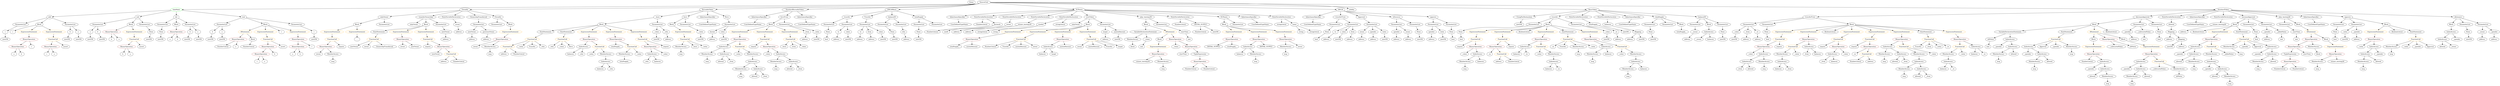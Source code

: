 strict digraph {
	graph [bb="0,0,20309,828"];
	node [label="\N"];
	Enter	[height=0.5,
		pos="7811.6,810",
		width=0.83628];
	FunctionCall_Unnamed_28	[color=orange,
		height=0.5,
		label=FunctionCall,
		pos="4040.6,378",
		width=1.6125];
	ElementaryTypeName_address_28	[color=black,
		height=0.5,
		label=address,
		pos="4010.6,306",
		width=1.0996];
	FunctionCall_Unnamed_28 -> ElementaryTypeName_address_28	[pos="e,4017.9,324.1 4033.2,359.7 4029.9,352.15 4026.1,343.12 4022.5,334.68"];
	NumberLiteral_Unnamed_7	[color=black,
		height=0.5,
		label=NumberLiteral,
		pos="4131.6,306",
		width=1.765];
	FunctionCall_Unnamed_28 -> NumberLiteral_Unnamed_7	[pos="e,4110.3,323.39 4061.7,360.76 4073.4,351.73 4088.3,340.33 4101.2,330.35"];
	Identifier_balances_8	[color=black,
		height=0.5,
		label=balances,
		pos="14305,162",
		width=1.1828];
	TupleExpression_Unnamed	[color=black,
		height=0.5,
		label=TupleExpression,
		pos="18564,306",
		width=2.0422];
	BinaryOperation_Unnamed_25	[color=brown,
		height=0.5,
		label=BinaryOperation,
		pos="18564,234",
		width=1.9867];
	TupleExpression_Unnamed -> BinaryOperation_Unnamed_25	[pos="e,18564,252.1 18564,287.7 18564,280.41 18564,271.73 18564,263.54"];
	UsingForDeclaration_Unnamed	[color=black,
		height=0.5,
		label=UsingForDeclaration,
		pos="12282,666",
		width=2.4303];
	ElementaryTypeName_uint256_20	[color=black,
		height=0.5,
		label=uint256,
		pos="12209,594",
		width=1.0442];
	UsingForDeclaration_Unnamed -> ElementaryTypeName_uint256_20	[pos="e,12225,610.36 12264,648.05 12255,639.08 12243,627.92 12233,618.15"];
	ExpressionStatement_Unnamed_20	[color=orange,
		height=0.5,
		label=ExpressionStatement,
		pos="5504.6,522",
		width=2.458];
	FunctionCall_Unnamed_22	[color=orange,
		height=0.5,
		label=FunctionCall,
		pos="5514.6,450",
		width=1.6125];
	ExpressionStatement_Unnamed_20 -> FunctionCall_Unnamed_22	[pos="e,5512.1,468.1 5507.1,503.7 5508.1,496.32 5509.4,487.52 5510.6,479.25"];
	Identifier_totalSupply__4	[color=black,
		height=0.5,
		label=totalSupply_,
		pos="7637.6,378",
		width=1.6125];
	Identifier_msg_19	[color=black,
		height=0.5,
		label=msg,
		pos="5490.6,306",
		width=0.75];
	NumberLiteral_Unnamed	[color=black,
		height=0.5,
		label=NumberLiteral,
		pos="1837.6,378",
		width=1.765];
	VariableDeclaration_balances	[color=black,
		height=0.5,
		label=balances,
		pos="12924,594",
		width=1.1828];
	Mapping_Unnamed	[color=black,
		height=0.5,
		label=Mapping,
		pos="13168,522",
		width=1.2105];
	VariableDeclaration_balances -> Mapping_Unnamed	[pos="e,13135,534.11 12956,581.98 12963,579.92 12969,577.84 12976,576 13037,558.01 13054,557.99 13116,540 13118,539.21 13121,538.37 13124,\
537.51"];
	Identifier_balances_3	[color=black,
		height=0.5,
		label=balances,
		pos="12223,306",
		width=1.1828];
	Identifier_startTime_1	[color=black,
		height=0.5,
		label=startTime,
		pos="9501.6,306",
		width=1.266];
	VariableDeclarationStatement_Unnamed	[color=black,
		height=0.5,
		label=VariableDeclarationStatement,
		pos="16245,522",
		width=3.3174];
	VariableDeclaration_oldValue	[color=black,
		height=0.5,
		label=oldValue,
		pos="16079,450",
		width=1.2105];
	VariableDeclarationStatement_Unnamed -> VariableDeclaration_oldValue	[pos="e,16108,463.59 16206,504.59 16180,493.58 16145,479.11 16119,467.98"];
	IndexAccess_Unnamed_27	[color=black,
		height=0.5,
		label=IndexAccess,
		pos="16245,450",
		width=1.6402];
	VariableDeclarationStatement_Unnamed -> IndexAccess_Unnamed_27	[pos="e,16245,468.1 16245,503.7 16245,496.41 16245,487.73 16245,479.54"];
	FunctionDefinition_transfer_1	[color=black,
		height=0.5,
		label=transfer,
		pos="12468,666",
		width=1.0719];
	ParameterList_Unnamed_25	[color=black,
		height=0.5,
		label=ParameterList,
		pos="12326,594",
		width=1.7095];
	FunctionDefinition_transfer_1 -> ParameterList_Unnamed_25	[pos="e,12356,610.01 12442,652.32 12421,641.91 12390,626.98 12366,614.96"];
	Block_Unnamed_6	[color=black,
		height=0.5,
		label=Block,
		pos="12438,594",
		width=0.90558];
	FunctionDefinition_transfer_1 -> Block_Unnamed_6	[pos="e,12445,611.79 12460,648.05 12457,640.32 12453,630.96 12449,622.27"];
	ParameterList_Unnamed_24	[color=black,
		height=0.5,
		label=ParameterList,
		pos="12667,594",
		width=1.7095];
	FunctionDefinition_transfer_1 -> ParameterList_Unnamed_24	[pos="e,12628,608.5 12498,654.37 12530,643.19 12580,625.44 12618,612.26"];
	ParameterList_Unnamed_11	[color=black,
		height=0.5,
		label=ParameterList,
		pos="7115.6,594",
		width=1.7095];
	Parameter_None_3	[color=black,
		height=0.5,
		label=None,
		pos="7206.6,522",
		width=0.85014];
	ParameterList_Unnamed_11 -> Parameter_None_3	[pos="e,7188.7,536.79 7136.7,576.76 7149.5,566.92 7165.9,554.26 7179.7,543.7"];
	FunctionCall_Unnamed_16	[color=orange,
		height=0.5,
		label=FunctionCall,
		pos="15548,450",
		width=1.6125];
	Identifier_Transfer_1	[color=black,
		height=0.5,
		label=Transfer,
		pos="15454,378",
		width=1.1689];
	FunctionCall_Unnamed_16 -> Identifier_Transfer_1	[pos="e,15474,394.1 15526,433.12 15513,423.61 15497,411.39 15483,400.97"];
	Identifier__from_6	[color=black,
		height=0.5,
		label=_from,
		pos="15548,378",
		width=0.93331];
	FunctionCall_Unnamed_16 -> Identifier__from_6	[pos="e,15548,396.1 15548,431.7 15548,424.41 15548,415.73 15548,407.54"];
	Identifier__value_9	[color=black,
		height=0.5,
		label=_value,
		pos="15634,378",
		width=0.96103];
	FunctionCall_Unnamed_16 -> Identifier__value_9	[pos="e,15616,393.72 15568,432.76 15579,423.27 15594,411.17 15607,400.85"];
	Identifier__to_7	[color=black,
		height=0.5,
		label=_to,
		pos="15714,378",
		width=0.75];
	FunctionCall_Unnamed_16 -> Identifier__to_7	[pos="e,15692,389.26 15583,435.34 15609,424.92 15646,410.03 15678,396 15679,395.34 15681,394.66 15682,393.96"];
	ParameterList_Unnamed	[color=black,
		height=0.5,
		label=ParameterList,
		pos="1835.6,594",
		width=1.7095];
	Parameter_b	[color=black,
		height=0.5,
		label=b,
		pos="1753.6,522",
		width=0.75];
	ParameterList_Unnamed -> Parameter_b	[pos="e,1769.7,536.79 1816.6,576.76 1805.2,567.01 1790.5,554.51 1778.2,544.01"];
	Parameter_a	[color=black,
		height=0.5,
		label=a,
		pos="1835.6,522",
		width=0.75];
	ParameterList_Unnamed -> Parameter_a	[pos="e,1835.6,540.1 1835.6,575.7 1835.6,568.41 1835.6,559.73 1835.6,551.54"];
	UserDefinedTypeName_Unnamed_5	[color=black,
		height=0.5,
		label=UserDefinedTypeName,
		pos="6514.6,594",
		width=2.7214];
	ParameterList_Unnamed_13	[color=black,
		height=0.5,
		label=ParameterList,
		pos="6692.6,594",
		width=1.7095];
	Parameter_None_4	[color=black,
		height=0.5,
		label=None,
		pos="6666.6,522",
		width=0.85014];
	ParameterList_Unnamed_13 -> Parameter_None_4	[pos="e,6672.9,540.1 6686.2,575.7 6683.4,568.15 6680,559.12 6676.9,550.68"];
	IfStatement_Unnamed	[color=orange,
		height=0.5,
		label=IfStatement,
		pos="2023.6,522",
		width=1.4739];
	BinaryOperation_Unnamed	[color=brown,
		height=0.5,
		label=BinaryOperation,
		pos="1962.6,450",
		width=1.9867];
	IfStatement_Unnamed -> BinaryOperation_Unnamed	[pos="e,1977.4,467.96 2009.1,504.41 2001.9,496.08 1992.9,485.8 1984.8,476.49"];
	Block_Unnamed_1	[color=black,
		height=0.5,
		label=Block,
		pos="2084.6,450",
		width=0.90558];
	IfStatement_Unnamed -> Block_Unnamed_1	[pos="e,2071.1,466.51 2038,504.41 2045.7,495.62 2055.3,484.66 2063.7,474.96"];
	Identifier_owner_6	[color=black,
		height=0.5,
		label=owner,
		pos="8664.6,378",
		width=0.93331];
	Identifier_balances_10	[color=black,
		height=0.5,
		label=balances,
		pos="15689,162",
		width=1.1828];
	ParameterList_Unnamed_36	[color=black,
		height=0.5,
		label=ParameterList,
		pos="18500,594",
		width=1.7095];
	Parameter_startTime	[color=black,
		height=0.5,
		label=startTime,
		pos="18605,522",
		width=1.266];
	ParameterList_Unnamed_36 -> Parameter_startTime	[pos="e,18582,538.1 18523,577.12 18538,567.43 18557,554.92 18573,544.37"];
	VariableDeclaration_to	[color=black,
		height=0.5,
		label=to,
		pos="6934.6,522",
		width=0.75];
	ElementaryTypeName_address_3	[color=black,
		height=0.5,
		label=address,
		pos="6928.6,450",
		width=1.0996];
	VariableDeclaration_to -> ElementaryTypeName_address_3	[pos="e,6930.1,468.1 6933.1,503.7 6932.5,496.41 6931.7,487.73 6931,479.54"];
	Block_Unnamed_17	[color=black,
		height=0.5,
		label=Block,
		pos="5422.6,594",
		width=0.90558];
	Block_Unnamed_17 -> ExpressionStatement_Unnamed_20	[pos="e,5484.7,539.95 5439.6,578.5 5450.2,569.47 5464,557.64 5476.2,547.23"];
	Parameter_to	[color=black,
		height=0.5,
		label=to,
		pos="6749.6,522",
		width=0.75];
	ElementaryTypeName_address_1	[color=black,
		height=0.5,
		label=address,
		pos="6738.6,450",
		width=1.0996];
	Parameter_to -> ElementaryTypeName_address_1	[pos="e,6741.3,468.1 6746.9,503.7 6745.7,496.32 6744.3,487.52 6743,479.25"];
	MemberAccess_Unnamed_21	[color=black,
		height=0.5,
		label=MemberAccess,
		pos="16165,306",
		width=1.9174];
	Identifier_msg_14	[color=black,
		height=0.5,
		label=msg,
		pos="16165,234",
		width=0.75];
	MemberAccess_Unnamed_21 -> Identifier_msg_14	[pos="e,16165,252.1 16165,287.7 16165,280.41 16165,271.73 16165,263.54"];
	NumberLiteral_Unnamed_11	[color=black,
		height=0.5,
		label=NumberLiteral,
		pos="9630.6,522",
		width=1.765];
	Identifier__value_10	[color=black,
		height=0.5,
		label=_value,
		pos="19131,378",
		width=0.96103];
	FunctionDefinition_transferFrom_1	[color=black,
		height=0.5,
		label=transferFrom,
		pos="14550,666",
		width=1.6402];
	ParameterList_Unnamed_28	[color=black,
		height=0.5,
		label=ParameterList,
		pos="14053,594",
		width=1.7095];
	FunctionDefinition_transferFrom_1 -> ParameterList_Unnamed_28	[pos="e,14107,602.67 14497,657.58 14405,644.7 14218,618.27 14118,604.23"];
	ParameterList_Unnamed_29	[color=black,
		height=0.5,
		label=ParameterList,
		pos="14381,594",
		width=1.7095];
	FunctionDefinition_transferFrom_1 -> ParameterList_Unnamed_29	[pos="e,14415,609.33 14516,651 14490,640.28 14454,625.39 14426,613.66"];
	Block_Unnamed_8	[color=black,
		height=0.5,
		label=Block,
		pos="14887,594",
		width=0.90558];
	FunctionDefinition_transferFrom_1 -> Block_Unnamed_8	[pos="e,14856,601.28 14598,655.05 14664,641.26 14783,616.58 14845,603.57"];
	MemberAccess_Unnamed_11	[color=black,
		height=0.5,
		label=MemberAccess,
		pos="15360,162",
		width=1.9174];
	Identifier_msg_6	[color=black,
		height=0.5,
		label=msg,
		pos="15360,90",
		width=0.75];
	MemberAccess_Unnamed_11 -> Identifier_msg_6	[pos="e,15360,108.1 15360,143.7 15360,136.41 15360,127.73 15360,119.54"];
	MemberAccess_Unnamed_15	[color=black,
		height=0.5,
		label=MemberAccess,
		pos="17904,306",
		width=1.9174];
	IndexAccess_Unnamed_23	[color=black,
		height=0.5,
		label=IndexAccess,
		pos="17904,234",
		width=1.6402];
	MemberAccess_Unnamed_15 -> IndexAccess_Unnamed_23	[pos="e,17904,252.1 17904,287.7 17904,280.41 17904,271.73 17904,263.54"];
	InheritanceSpecifier_Unnamed_6	[color=black,
		height=0.5,
		label=InheritanceSpecifier,
		pos="6130.6,666",
		width=2.3333];
	UserDefinedTypeName_Unnamed_6	[color=black,
		height=0.5,
		label=UserDefinedTypeName,
		pos="6075.6,594",
		width=2.7214];
	InheritanceSpecifier_Unnamed_6 -> UserDefinedTypeName_Unnamed_6	[pos="e,6089.2,612.28 6117.3,648.05 6111,640.01 6103.3,630.2 6096.2,621.23"];
	Identifier__burn_1	[color=black,
		height=0.5,
		label=_burn,
		pos="6318.6,378",
		width=0.90558];
	ParameterList_Unnamed_3	[color=black,
		height=0.5,
		label=ParameterList,
		pos="1343.6,594",
		width=1.7095];
	Parameter_None	[color=black,
		height=0.5,
		label=None,
		pos="1326.6,522",
		width=0.85014];
	ParameterList_Unnamed_3 -> Parameter_None	[pos="e,1330.7,540.1 1339.4,575.7 1337.6,568.32 1335.5,559.52 1333.5,551.25"];
	Identifier_newOwner	[color=black,
		height=0.5,
		label=newOwner,
		pos="3580.6,306",
		width=1.4046];
	Identifier__value_1	[color=black,
		height=0.5,
		label=_value,
		pos="13079,306",
		width=0.96103];
	ElementaryTypeName_address_32	[color=black,
		height=0.5,
		label=address,
		pos="3856.6,450",
		width=1.0996];
	ElementaryTypeName_uint_1	[color=black,
		height=0.5,
		label=uint,
		pos="18605,450",
		width=0.75];
	Parameter_startTime -> ElementaryTypeName_uint_1	[pos="e,18605,468.1 18605,503.7 18605,496.41 18605,487.73 18605,479.54"];
	ElementaryTypeName_string	[color=black,
		height=0.5,
		label=string,
		pos="10422,522",
		width=0.864];
	Identifier_msg_10	[color=black,
		height=0.5,
		label=msg,
		pos="18061,18",
		width=0.75];
	ExpressionStatement_Unnamed_1	[color=orange,
		height=0.5,
		label=ExpressionStatement,
		pos="2183.6,522",
		width=2.458];
	FunctionCall_Unnamed	[color=orange,
		height=0.5,
		label=FunctionCall,
		pos="2208.6,450",
		width=1.6125];
	ExpressionStatement_Unnamed_1 -> FunctionCall_Unnamed	[pos="e,2202.5,468.1 2189.8,503.7 2192.5,496.15 2195.7,487.12 2198.7,478.68"];
	ElementaryTypeName_uint256_6	[color=black,
		height=0.5,
		label=uint256,
		pos="737.59,450",
		width=1.0442];
	Identifier__value_5	[color=black,
		height=0.5,
		label=_value,
		pos="14076,306",
		width=0.96103];
	Identifier_msg_18	[color=black,
		height=0.5,
		label=msg,
		pos="16457,162",
		width=0.75];
	Parameter__spender_2	[color=black,
		height=0.5,
		label=_spender,
		pos="18359,522",
		width=1.2521];
	ElementaryTypeName_address_23	[color=black,
		height=0.5,
		label=address,
		pos="18359,450",
		width=1.0996];
	Parameter__spender_2 -> ElementaryTypeName_address_23	[pos="e,18359,468.1 18359,503.7 18359,496.41 18359,487.73 18359,479.54"];
	ExpressionStatement_Unnamed_11	[color=orange,
		height=0.5,
		label=ExpressionStatement,
		pos="14350,522",
		width=2.458];
	FunctionCall_Unnamed_12	[color=orange,
		height=0.5,
		label=FunctionCall,
		pos="14324,450",
		width=1.6125];
	ExpressionStatement_Unnamed_11 -> FunctionCall_Unnamed_12	[pos="e,14330,468.1 14343,503.7 14340,496.15 14337,487.12 14334,478.68"];
	IndexAccess_Unnamed_19	[color=black,
		height=0.5,
		label=IndexAccess,
		pos="19915,522",
		width=1.6402];
	IndexAccess_Unnamed_20	[color=black,
		height=0.5,
		label=IndexAccess,
		pos="19821,450",
		width=1.6402];
	IndexAccess_Unnamed_19 -> IndexAccess_Unnamed_20	[pos="e,19842,467.06 19893,505.12 19881,495.87 19865,484.07 19851,473.84"];
	Identifier__spender_2	[color=black,
		height=0.5,
		label=_spender,
		pos="19943,450",
		width=1.2521];
	IndexAccess_Unnamed_19 -> Identifier__spender_2	[pos="e,19936,468.1 19922,503.7 19925,496.15 19928,487.12 19932,478.68"];
	NumberLiteral_Unnamed_15	[color=black,
		height=0.5,
		label=NumberLiteral,
		pos="7926.6,378",
		width=1.765];
	Block_Unnamed_10	[color=black,
		height=0.5,
		label=Block,
		pos="19915,594",
		width=0.90558];
	Block_Unnamed_10 -> IndexAccess_Unnamed_19	[pos="e,19915,540.1 19915,575.7 19915,568.41 19915,559.73 19915,551.54"];
	ElementaryTypeName_address_13	[color=black,
		height=0.5,
		label=address,
		pos="12041,234",
		width=1.0996];
	MemberAccess_Unnamed_17	[color=black,
		height=0.5,
		label=MemberAccess,
		pos="18049,378",
		width=1.9174];
	Identifier_msg_11	[color=black,
		height=0.5,
		label=msg,
		pos="18156,306",
		width=0.75];
	MemberAccess_Unnamed_17 -> Identifier_msg_11	[pos="e,18137,319.21 18073,360.76 18090,350.16 18111,336.3 18128,325.31"];
	ElementaryTypeName_address	[color=black,
		height=0.5,
		label=address,
		pos="7308.6,450",
		width=1.0996];
	BinaryOperation_Unnamed_30	[color=brown,
		height=0.5,
		label=BinaryOperation,
		pos="5241.6,378",
		width=1.9867];
	IndexAccess_Unnamed_35	[color=black,
		height=0.5,
		label=IndexAccess,
		pos="5264.6,306",
		width=1.6402];
	BinaryOperation_Unnamed_30 -> IndexAccess_Unnamed_35	[pos="e,5259,324.1 5247.3,359.7 5249.7,352.24 5252.7,343.32 5255.4,334.97"];
	Identifier__value_13	[color=black,
		height=0.5,
		label=_value,
		pos="5376.6,306",
		width=0.96103];
	BinaryOperation_Unnamed_30 -> Identifier__value_13	[pos="e,5352.7,319.4 5271.9,361.29 5292.9,350.41 5320.8,335.92 5342.6,324.65"];
	FunctionCall_Unnamed_27	[color=orange,
		height=0.5,
		label=FunctionCall,
		pos="4246.6,450",
		width=1.6125];
	FunctionCall_Unnamed_27 -> FunctionCall_Unnamed_28	[pos="e,4078.7,391.93 4208.3,436 4174.8,424.6 4125.9,407.98 4089.5,395.62"];
	Identifier__value_17	[color=black,
		height=0.5,
		label=_value,
		pos="4151.6,378",
		width=0.96103];
	FunctionCall_Unnamed_27 -> Identifier__value_17	[pos="e,4170.8,393.16 4225,433.12 4211.7,423.26 4194.3,410.47 4179.8,399.81"];
	Identifier_Transfer_2	[color=black,
		height=0.5,
		label=Transfer,
		pos="4246.6,378",
		width=1.1689];
	FunctionCall_Unnamed_27 -> Identifier_Transfer_2	[pos="e,4246.6,396.1 4246.6,431.7 4246.6,424.41 4246.6,415.73 4246.6,407.54"];
	Identifier__who_4	[color=black,
		height=0.5,
		label=_who,
		pos="4338.6,378",
		width=0.87786];
	FunctionCall_Unnamed_27 -> Identifier__who_4	[pos="e,4320.3,392.93 4267.5,433.12 4280.5,423.19 4297.5,410.3 4311.5,399.6"];
	ParameterList_Unnamed_44	[color=black,
		height=0.5,
		label=ParameterList,
		pos="4054.6,594",
		width=1.7095];
	ElementaryTypeName_address_31	[color=black,
		height=0.5,
		label=address,
		pos="3964.6,450",
		width=1.0996];
	Identifier__to	[color=black,
		height=0.5,
		label=_to,
		pos="11991,306",
		width=0.75];
	ElementaryTypeName_bool_5	[color=black,
		height=0.5,
		label=bool,
		pos="18922,450",
		width=0.76697];
	ElementaryTypeName_address_27	[color=black,
		height=0.5,
		label=address,
		pos="5377.6,450",
		width=1.0996];
	ParameterList_Unnamed_4	[color=black,
		height=0.5,
		label=ParameterList,
		pos="809.59,594",
		width=1.7095];
	Parameter_a_2	[color=black,
		height=0.5,
		label=a,
		pos="737.59,522",
		width=0.75];
	ParameterList_Unnamed_4 -> Parameter_a_2	[pos="e,752.1,537.11 792.53,576.41 782.91,567.06 770.77,555.26 760.36,545.13"];
	Parameter_b_2	[color=black,
		height=0.5,
		label=b,
		pos="809.59,522",
		width=0.75];
	ParameterList_Unnamed_4 -> Parameter_b_2	[pos="e,809.59,540.1 809.59,575.7 809.59,568.41 809.59,559.73 809.59,551.54"];
	Identifier_allowed_8	[color=black,
		height=0.5,
		label=allowed,
		pos="16291,306",
		width=1.0858];
	BinaryOperation_Unnamed_45	[color=brown,
		height=0.5,
		label=BinaryOperation,
		pos="9300.6,306",
		width=1.9867];
	Identifier_winner_tmstmp39	[color=black,
		height=0.5,
		label=winner_tmstmp39,
		pos="9178.6,234",
		width=2.1392];
	BinaryOperation_Unnamed_45 -> Identifier_winner_tmstmp39	[pos="e,9206.6,251.06 9272.9,289.12 9256.2,279.52 9234.6,267.15 9216.4,256.67"];
	MemberAccess_Unnamed_39	[color=black,
		height=0.5,
		label=MemberAccess,
		pos="9342.6,234",
		width=1.9174];
	BinaryOperation_Unnamed_45 -> MemberAccess_Unnamed_39	[pos="e,9332.3,252.1 9311,287.7 9315.7,279.9 9321.3,270.51 9326.5,261.83"];
	Identifier_a_6	[color=black,
		height=0.5,
		label=a,
		pos="109.59,306",
		width=0.75];
	ExpressionStatement_Unnamed_37	[color=orange,
		height=0.5,
		label=ExpressionStatement,
		pos="8155.6,522",
		width=2.458];
	BinaryOperation_Unnamed_47	[color=brown,
		height=0.5,
		label=BinaryOperation,
		pos="7779.6,450",
		width=1.9867];
	ExpressionStatement_Unnamed_37 -> BinaryOperation_Unnamed_47	[pos="e,7836,461.5 8091.8,509.13 8023.8,496.47 7916.6,476.51 7847.2,463.59"];
	StateVariableDeclaration_Unnamed_1	[color=black,
		height=0.5,
		label=StateVariableDeclaration,
		pos="12692,666",
		width=2.8184];
	VariableDeclaration_totalSupply_	[color=black,
		height=0.5,
		label=totalSupply_,
		pos="12805,594",
		width=1.6125];
	StateVariableDeclaration_Unnamed_1 -> VariableDeclaration_totalSupply_	[pos="e,12779,610.67 12719,648.23 12734,638.79 12753,626.88 12770,616.73"];
	FunctionCall_Unnamed_4	[color=orange,
		height=0.5,
		label=FunctionCall,
		pos="12094,306",
		width=1.6125];
	FunctionCall_Unnamed_4 -> ElementaryTypeName_address_13	[pos="e,12053,251.31 12081,288.05 12074,279.77 12067,269.62 12060,260.42"];
	NumberLiteral_Unnamed_2	[color=black,
		height=0.5,
		label=NumberLiteral,
		pos="12162,234",
		width=1.765];
	FunctionCall_Unnamed_4 -> NumberLiteral_Unnamed_2	[pos="e,12146,251.47 12110,288.41 12118,279.78 12129,269.06 12138,259.5"];
	FunctionCall_Unnamed_32	[color=orange,
		height=0.5,
		label=FunctionCall,
		pos="2751.6,450",
		width=1.6125];
	BinaryOperation_Unnamed_36	[color=brown,
		height=0.5,
		label=BinaryOperation,
		pos="2686.6,378",
		width=1.9867];
	FunctionCall_Unnamed_32 -> BinaryOperation_Unnamed_36	[pos="e,2702.3,395.96 2736.2,432.41 2728.4,423.99 2718.7,413.58 2710,404.2"];
	Identifier_require_7	[color=black,
		height=0.5,
		label=require,
		pos="2812.6,378",
		width=1.0026];
	FunctionCall_Unnamed_32 -> Identifier_require_7	[pos="e,2798.7,394.99 2766,432.41 2773.6,423.74 2783,412.97 2791.3,403.38"];
	ParameterList_Unnamed_18	[color=black,
		height=0.5,
		label=ParameterList,
		pos="10714,594",
		width=1.7095];
	Parameter_None_6	[color=black,
		height=0.5,
		label=None,
		pos="10628,522",
		width=0.85014];
	ParameterList_Unnamed_18 -> Parameter_None_6	[pos="e,10645,537.25 10694,576.76 10682,567.14 10667,554.84 10654,544.43"];
	NumberLiteral_Unnamed_13	[color=black,
		height=0.5,
		label=NumberLiteral,
		pos="9565.6,162",
		width=1.765];
	Identifier__to_3	[color=black,
		height=0.5,
		label=_to,
		pos="12502,378",
		width=0.75];
	Parameter__addedValue	[color=black,
		height=0.5,
		label=_addedValue,
		pos="18482,522",
		width=1.6541];
	ElementaryTypeName_uint	[color=black,
		height=0.5,
		label=uint,
		pos="18482,450",
		width=0.75];
	Parameter__addedValue -> ElementaryTypeName_uint	[pos="e,18482,468.1 18482,503.7 18482,496.41 18482,487.73 18482,479.54"];
	MemberAccess_Unnamed_38	[color=black,
		height=0.5,
		label=MemberAccess,
		pos="9098.6,450",
		width=1.9174];
	Identifier_block_1	[color=black,
		height=0.5,
		label=block,
		pos="9090.6,378",
		width=0.87786];
	MemberAccess_Unnamed_38 -> Identifier_block_1	[pos="e,9092.5,396.1 9096.6,431.7 9095.8,424.41 9094.8,415.73 9093.9,407.54"];
	VariableDeclaration_owner	[color=black,
		height=0.5,
		label=owner,
		pos="10935,522",
		width=0.93331];
	ElementaryTypeName_address_9	[color=black,
		height=0.5,
		label=address,
		pos="10930,450",
		width=1.0996];
	VariableDeclaration_owner -> ElementaryTypeName_address_9	[pos="e,10931,468.1 10933,503.7 10933,496.41 10932,487.73 10932,479.54"];
	Identifier_require_2	[color=black,
		height=0.5,
		label=require,
		pos="14926,378",
		width=1.0026];
	BinaryOperation_Unnamed_11	[color=brown,
		height=0.5,
		label=BinaryOperation,
		pos="12025,378",
		width=1.9867];
	BinaryOperation_Unnamed_11 -> Identifier__to	[pos="e,11999,323.62 12016,359.7 12012,351.87 12008,342.44 12004,333.73"];
	BinaryOperation_Unnamed_11 -> FunctionCall_Unnamed_4	[pos="e,12078,323.31 12041,360.05 12050,351.42 12060,340.76 12070,331.27"];
	IndexAccess_Unnamed_18	[color=black,
		height=0.5,
		label=IndexAccess,
		pos="19170,306",
		width=1.6402];
	MemberAccess_Unnamed_12	[color=black,
		height=0.5,
		label=MemberAccess,
		pos="19147,234",
		width=1.9174];
	IndexAccess_Unnamed_18 -> MemberAccess_Unnamed_12	[pos="e,19152,252.1 19164,287.7 19161,280.24 19159,271.32 19156,262.97"];
	Identifier_allowed_3	[color=black,
		height=0.5,
		label=allowed,
		pos="19273,234",
		width=1.0858];
	IndexAccess_Unnamed_18 -> Identifier_allowed_3	[pos="e,19251,249.39 19193,289.12 19208,279.23 19226,266.4 19242,255.72"];
	Parameter_None_14	[color=black,
		height=0.5,
		label=None,
		pos="18265,522",
		width=0.85014];
	ElementaryTypeName_bool_6	[color=black,
		height=0.5,
		label=bool,
		pos="18269,450",
		width=0.76697];
	Parameter_None_14 -> ElementaryTypeName_bool_6	[pos="e,18268,468.1 18266,503.7 18266,496.41 18266,487.73 18267,479.54"];
	Identifier_require_8	[color=black,
		height=0.5,
		label=require,
		pos="3518.6,378",
		width=1.0026];
	BinaryOperation_Unnamed_39	[color=brown,
		height=0.5,
		label=BinaryOperation,
		pos="9893.6,450",
		width=1.9867];
	Identifier_INITIAL_SUPPLY	[color=black,
		height=0.5,
		label=INITIAL_SUPPLY,
		pos="9741.6,378",
		width=2.3333];
	BinaryOperation_Unnamed_39 -> Identifier_INITIAL_SUPPLY	[pos="e,9775.9,394.81 9860.2,433.64 9838.5,423.61 9809.8,410.41 9786.1,399.49"];
	Identifier_totalSupply__3	[color=black,
		height=0.5,
		label=totalSupply_,
		pos="9901.6,378",
		width=1.6125];
	BinaryOperation_Unnamed_39 -> Identifier_totalSupply__3	[pos="e,9899.6,396.1 9895.6,431.7 9896.4,424.41 9897.4,415.73 9898.3,407.54"];
	BinaryOperation_Unnamed_9	[color=brown,
		height=0.5,
		label=BinaryOperation,
		pos="145.59,378",
		width=1.9867];
	BinaryOperation_Unnamed_9 -> Identifier_a_6	[pos="e,117.89,323.14 136.69,359.7 132.61,351.75 127.67,342.16 123.14,333.34"];
	Identifier_b_5	[color=black,
		height=0.5,
		label=b,
		pos="181.59,306",
		width=0.75];
	BinaryOperation_Unnamed_9 -> Identifier_b_5	[pos="e,173.29,323.14 154.49,359.7 158.58,351.75 163.51,342.16 168.04,333.34"];
	Identifier_owner_1	[color=black,
		height=0.5,
		label=owner,
		pos="2625.6,306",
		width=0.93331];
	BinaryOperation_Unnamed_36 -> Identifier_owner_1	[pos="e,2639.4,322.83 2671.8,360.05 2664.3,351.47 2655.1,340.89 2646.9,331.44"];
	MemberAccess_Unnamed_35	[color=black,
		height=0.5,
		label=MemberAccess,
		pos="2746.6,306",
		width=1.9174];
	BinaryOperation_Unnamed_36 -> MemberAccess_Unnamed_35	[pos="e,2732.2,323.79 2701.1,360.05 2708.3,351.71 2717,341.49 2724.9,332.25"];
	MemberAccess_Unnamed_27	[color=black,
		height=0.5,
		label=MemberAccess,
		pos="5490.6,378",
		width=1.9174];
	MemberAccess_Unnamed_27 -> Identifier_msg_19	[pos="e,5490.6,324.1 5490.6,359.7 5490.6,352.41 5490.6,343.73 5490.6,335.54"];
	StateVariableDeclaration_Unnamed	[color=black,
		height=0.5,
		label=StateVariableDeclaration,
		pos="12913,666",
		width=2.8184];
	StateVariableDeclaration_Unnamed -> VariableDeclaration_balances	[pos="e,12921,612.1 12915,647.7 12916,640.32 12918,631.52 12919,623.25"];
	BinaryOperation_Unnamed_14	[color=brown,
		height=0.5,
		label=BinaryOperation,
		pos="12399,450",
		width=1.9867];
	IndexAccess_Unnamed_3	[color=black,
		height=0.5,
		label=IndexAccess,
		pos="12264,378",
		width=1.6402];
	BinaryOperation_Unnamed_14 -> IndexAccess_Unnamed_3	[pos="e,12292,393.94 12368,433.29 12349,423.22 12323,410.05 12303,399.21"];
	FunctionCall_Unnamed_7	[color=orange,
		height=0.5,
		label=FunctionCall,
		pos="12399,378",
		width=1.6125];
	BinaryOperation_Unnamed_14 -> FunctionCall_Unnamed_7	[pos="e,12399,396.1 12399,431.7 12399,424.41 12399,415.73 12399,407.54"];
	BinaryOperation_Unnamed_6	[color=brown,
		height=0.5,
		label=BinaryOperation,
		pos="1043.6,378",
		width=1.9867];
	Identifier_b_3	[color=black,
		height=0.5,
		label=b,
		pos="1007.6,306",
		width=0.75];
	BinaryOperation_Unnamed_6 -> Identifier_b_3	[pos="e,1015.9,323.14 1034.7,359.7 1030.6,351.75 1025.7,342.16 1021.1,333.34"];
	Identifier_a_4	[color=black,
		height=0.5,
		label=a,
		pos="1079.6,306",
		width=0.75];
	BinaryOperation_Unnamed_6 -> Identifier_a_4	[pos="e,1071.3,323.14 1052.5,359.7 1056.6,351.75 1061.5,342.16 1066,333.34"];
	Parameter_None_12	[color=black,
		height=0.5,
		label=None,
		pos="18922,522",
		width=0.85014];
	Parameter_None_12 -> ElementaryTypeName_bool_5	[pos="e,18922,468.1 18922,503.7 18922,496.41 18922,487.73 18922,479.54"];
	EmitStatement_Unnamed_6	[color=black,
		height=0.5,
		label=EmitStatement,
		pos="4369.6,522",
		width=1.7788];
	EmitStatement_Unnamed_6 -> FunctionCall_Unnamed_27	[pos="e,4273.3,466.18 4342,505.29 4324.6,495.38 4301.9,482.47 4283,471.73"];
	ElementaryTypeName_uint256_34	[color=black,
		height=0.5,
		label=uint256,
		pos="9749.6,522",
		width=1.0442];
	ExpressionStatement_Unnamed_12	[color=orange,
		height=0.5,
		label=ExpressionStatement,
		pos="14545,522",
		width=2.458];
	BinaryOperation_Unnamed_18	[color=brown,
		height=0.5,
		label=BinaryOperation,
		pos="14545,450",
		width=1.9867];
	ExpressionStatement_Unnamed_12 -> BinaryOperation_Unnamed_18	[pos="e,14545,468.1 14545,503.7 14545,496.41 14545,487.73 14545,479.54"];
	Identifier_c_2	[color=black,
		height=0.5,
		label=c,
		pos="2316.6,522",
		width=0.75];
	FunctionCall_Unnamed_1	[color=orange,
		height=0.5,
		label=FunctionCall,
		pos="1104.6,450",
		width=1.6125];
	FunctionCall_Unnamed_1 -> BinaryOperation_Unnamed_6	[pos="e,1058.4,395.96 1090.1,432.41 1082.9,424.08 1073.9,413.8 1065.8,404.49"];
	Identifier_assert_1	[color=black,
		height=0.5,
		label=assert,
		pos="1165.6,378",
		width=0.89172];
	FunctionCall_Unnamed_1 -> Identifier_assert_1	[pos="e,1152.1,394.51 1119,432.41 1126.7,423.62 1136.3,412.66 1144.7,402.96"];
	Parameter__spender_3	[color=black,
		height=0.5,
		label=_spender,
		pos="17219,522",
		width=1.2521];
	ElementaryTypeName_address_25	[color=black,
		height=0.5,
		label=address,
		pos="17278,450",
		width=1.0996];
	Parameter__spender_3 -> ElementaryTypeName_address_25	[pos="e,17264,466.99 17233,504.41 17240,495.83 17249,485.19 17257,475.67"];
	MemberAccess_Unnamed_37	[color=black,
		height=0.5,
		label=MemberAccess,
		pos="10369,378",
		width=1.9174];
	Identifier_msg_26	[color=black,
		height=0.5,
		label=msg,
		pos="10369,306",
		width=0.75];
	MemberAccess_Unnamed_37 -> Identifier_msg_26	[pos="e,10369,324.1 10369,359.7 10369,352.41 10369,343.73 10369,335.54"];
	Identifier_require_1	[color=black,
		height=0.5,
		label=require,
		pos="11738,378",
		width=1.0026];
	BinaryOperation_Unnamed_2	[color=brown,
		height=0.5,
		label=BinaryOperation,
		pos="2452.6,378",
		width=1.9867];
	Identifier_a_1	[color=black,
		height=0.5,
		label=a,
		pos="2397.6,306",
		width=0.75];
	BinaryOperation_Unnamed_2 -> Identifier_a_1	[pos="e,2409.7,322.36 2439.3,360.05 2432.5,351.44 2424.2,340.81 2416.7,331.33"];
	Identifier_b	[color=black,
		height=0.5,
		label=b,
		pos="2469.6,306",
		width=0.75];
	BinaryOperation_Unnamed_2 -> Identifier_b	[pos="e,2465.4,324.1 2456.8,359.7 2458.6,352.32 2460.7,343.52 2462.7,335.25"];
	Identifier_newOwner_1	[color=black,
		height=0.5,
		label=newOwner,
		pos="2917.6,378",
		width=1.4046];
	ElementaryTypeName_bool_1	[color=black,
		height=0.5,
		label=bool,
		pos="10558,450",
		width=0.76697];
	ElementaryTypeName_address_12	[color=black,
		height=0.5,
		label=address,
		pos="12994,450",
		width=1.0996];
	FunctionCall_Unnamed_29	[color=orange,
		height=0.5,
		label=FunctionCall,
		pos="6153.6,450",
		width=1.6125];
	Identifier_require_6	[color=black,
		height=0.5,
		label=require,
		pos="6070.6,378",
		width=1.0026];
	FunctionCall_Unnamed_29 -> Identifier_require_6	[pos="e,6088.3,393.95 6134.3,432.76 6123.3,423.43 6109.2,411.57 6097.1,401.36"];
	BinaryOperation_Unnamed_33	[color=brown,
		height=0.5,
		label=BinaryOperation,
		pos="6196.6,378",
		width=1.9867];
	FunctionCall_Unnamed_29 -> BinaryOperation_Unnamed_33	[pos="e,6186,396.28 6164,432.05 6168.8,424.26 6174.6,414.82 6180,406.08"];
	Parameter_to_1	[color=black,
		height=0.5,
		label=to,
		pos="10704,522",
		width=0.75];
	ElementaryTypeName_address_7	[color=black,
		height=0.5,
		label=address,
		pos="10643,450",
		width=1.0996];
	Parameter_to_1 -> ElementaryTypeName_address_7	[pos="e,10657,467.13 10690,505.81 10683,496.98 10673,485.64 10664,475.56"];
	Identifier__addedValue	[color=black,
		height=0.5,
		label=_addedValue,
		pos="18051,306",
		width=1.6541];
	IndexAccess_Unnamed_6	[color=black,
		height=0.5,
		label=IndexAccess,
		pos="14756,306",
		width=1.6402];
	Identifier__from	[color=black,
		height=0.5,
		label=_from,
		pos="14687,234",
		width=0.93331];
	IndexAccess_Unnamed_6 -> Identifier__from	[pos="e,14702,250.51 14739,288.41 14730,279.53 14720,268.44 14710,258.67"];
	Identifier_balances_6	[color=black,
		height=0.5,
		label=balances,
		pos="14781,234",
		width=1.1828];
	IndexAccess_Unnamed_6 -> Identifier_balances_6	[pos="e,14774,252.1 14762,287.7 14764,280.15 14768,271.12 14771,262.68"];
	Identifier__value_14	[color=black,
		height=0.5,
		label=_value,
		pos="4752.6,306",
		width=0.96103];
	Identifier_msg_25	[color=black,
		height=0.5,
		label=msg,
		pos="10102,234",
		width=0.75];
	EmitStatement_Unnamed_4	[color=black,
		height=0.5,
		label=EmitStatement,
		pos="16727,522",
		width=1.7788];
	FunctionCall_Unnamed_21	[color=orange,
		height=0.5,
		label=FunctionCall,
		pos="16636,450",
		width=1.6125];
	EmitStatement_Unnamed_4 -> FunctionCall_Unnamed_21	[pos="e,16657,467.15 16705,504.76 16694,495.66 16679,484.16 16666,474.13"];
	ParameterList_Unnamed_7	[color=black,
		height=0.5,
		label=ParameterList,
		pos="166.59,594",
		width=1.7095];
	Parameter_c_1	[color=black,
		height=0.5,
		label=c,
		pos="37.591,522",
		width=0.75];
	ParameterList_Unnamed_7 -> Parameter_c_1	[pos="e,58.229,534.2 138.28,577.64 117.6,566.41 89.573,551.21 68.34,539.69"];
	InheritanceSpecifier_Unnamed_1	[color=black,
		height=0.5,
		label=InheritanceSpecifier,
		pos="13116,666",
		width=2.3333];
	UserDefinedTypeName_Unnamed_1	[color=black,
		height=0.5,
		label=UserDefinedTypeName,
		pos="13083,594",
		width=2.7214];
	InheritanceSpecifier_Unnamed_1 -> UserDefinedTypeName_Unnamed_1	[pos="e,13091,612.1 13107,647.7 13104,640.07 13100,630.92 13096,622.4"];
	Block_Unnamed_25	[color=black,
		height=0.5,
		label=Block,
		pos="9309.6,450",
		width=0.90558];
	ExpressionStatement_Unnamed_35	[color=orange,
		height=0.5,
		label=ExpressionStatement,
		pos="9300.6,378",
		width=2.458];
	Block_Unnamed_25 -> ExpressionStatement_Unnamed_35	[pos="e,9302.8,396.1 9307.4,431.7 9306.4,424.32 9305.3,415.52 9304.2,407.25"];
	NumberLiteral_Unnamed_1	[color=black,
		height=0.5,
		label=NumberLiteral,
		pos="2055.6,378",
		width=1.765];
	Identifier_mintedAmount_1	[color=black,
		height=0.5,
		label=mintedAmount,
		pos="7779.6,378",
		width=1.8204];
	ParameterList_Unnamed_19	[color=black,
		height=0.5,
		label=ParameterList,
		pos="11514,594",
		width=1.7095];
	Parameter_spender_1	[color=black,
		height=0.5,
		label=spender,
		pos="11504,522",
		width=1.1135];
	ParameterList_Unnamed_19 -> Parameter_spender_1	[pos="e,11506,540.1 11511,575.7 11510,568.32 11509,559.52 11508,551.25"];
	Parameter_value_2	[color=black,
		height=0.5,
		label=value,
		pos="11592,522",
		width=0.82242];
	ParameterList_Unnamed_19 -> Parameter_value_2	[pos="e,11575,537.57 11532,576.41 11542,567.1 11556,555.35 11567,545.24"];
	InheritanceSpecifier_Unnamed_8	[color=black,
		height=0.5,
		label=InheritanceSpecifier,
		pos="7710.6,666",
		width=2.3333];
	UserDefinedTypeName_Unnamed_8	[color=black,
		height=0.5,
		label=UserDefinedTypeName,
		pos="7716.6,594",
		width=2.7214];
	InheritanceSpecifier_Unnamed_8 -> UserDefinedTypeName_Unnamed_8	[pos="e,7715.1,612.1 7712.1,647.7 7712.7,640.41 7713.4,631.73 7714.1,623.54"];
	Identifier__to_4	[color=black,
		height=0.5,
		label=_to,
		pos="14948,306",
		width=0.75];
	Identifier_a	[color=black,
		height=0.5,
		label=a,
		pos="1946.6,378",
		width=0.75];
	Parameter_None_5	[color=black,
		height=0.5,
		label=None,
		pos="11402,522",
		width=0.85014];
	ElementaryTypeName_uint256_16	[color=black,
		height=0.5,
		label=uint256,
		pos="11409,450",
		width=1.0442];
	Parameter_None_5 -> ElementaryTypeName_uint256_16	[pos="e,11407,468.1 11403,503.7 11404,496.41 11405,487.73 11406,479.54"];
	FunctionCall_Unnamed_22 -> MemberAccess_Unnamed_27	[pos="e,5496.5,396.1 5508.7,431.7 5506.1,424.24 5503,415.32 5500.2,406.97"];
	Identifier__burn	[color=black,
		height=0.5,
		label=_burn,
		pos="5610.6,378",
		width=0.90558];
	FunctionCall_Unnamed_22 -> Identifier__burn	[pos="e,5591.5,392.93 5536.4,433.12 5550,423.19 5567.7,410.3 5582.3,399.6"];
	Identifier__value_12	[color=black,
		height=0.5,
		label=_value,
		pos="5695.6,378",
		width=0.96103];
	FunctionCall_Unnamed_22 -> Identifier__value_12	[pos="e,5668.8,389.65 5550.4,435.37 5578.2,424.72 5617.9,409.51 5652.6,396 5654.4,395.3 5656.2,394.58 5658.1,393.85"];
	BinaryOperation_Unnamed_10	[color=brown,
		height=0.5,
		label=BinaryOperation,
		pos="418.59,378",
		width=1.9867];
	Identifier_c_4	[color=black,
		height=0.5,
		label=c,
		pos="382.59,306",
		width=0.75];
	BinaryOperation_Unnamed_10 -> Identifier_c_4	[pos="e,390.89,323.14 409.69,359.7 405.61,351.75 400.67,342.16 396.14,333.34"];
	Identifier_a_7	[color=black,
		height=0.5,
		label=a,
		pos="454.59,306",
		width=0.75];
	BinaryOperation_Unnamed_10 -> Identifier_a_7	[pos="e,446.29,323.14 427.49,359.7 431.58,351.75 436.51,342.16 441.04,333.34"];
	Identifier_allowed_13	[color=black,
		height=0.5,
		label=allowed,
		pos="5794.6,234",
		width=1.0858];
	ElementaryTypeName_uint256_7	[color=black,
		height=0.5,
		label=uint256,
		pos="830.59,450",
		width=1.0442];
	Identifier_allowed_12	[color=black,
		height=0.5,
		label=allowed,
		pos="6380.6,162",
		width=1.0858];
	ModifierDefinition_onlyOwner	[color=black,
		height=0.5,
		label=onlyOwner,
		pos="3154.6,666",
		width=1.4323];
	Block_Unnamed_21	[color=black,
		height=0.5,
		label=Block,
		pos="2946.6,594",
		width=0.90558];
	ModifierDefinition_onlyOwner -> Block_Unnamed_21	[pos="e,2974.1,604.26 3118.4,652.81 3081,640.22 3022.9,620.67 2984.8,607.85"];
	ParameterList_Unnamed_45	[color=black,
		height=0.5,
		label=ParameterList,
		pos="3154.6,594",
		width=1.7095];
	ModifierDefinition_onlyOwner -> ParameterList_Unnamed_45	[pos="e,3154.6,612.1 3154.6,647.7 3154.6,640.41 3154.6,631.73 3154.6,623.54"];
	EmitStatement_Unnamed_7	[color=black,
		height=0.5,
		label=EmitStatement,
		pos="3117.6,522",
		width=1.7788];
	FunctionCall_Unnamed_35	[color=orange,
		height=0.5,
		label=FunctionCall,
		pos="3083.6,450",
		width=1.6125];
	EmitStatement_Unnamed_7 -> FunctionCall_Unnamed_35	[pos="e,3091.9,468.1 3109.2,503.7 3105.5,496.07 3101,486.92 3096.9,478.4"];
	EmitStatement_Unnamed_5	[color=black,
		height=0.5,
		label=EmitStatement,
		pos="4552.6,522",
		width=1.7788];
	FunctionCall_Unnamed_26	[color=orange,
		height=0.5,
		label=FunctionCall,
		pos="4525.6,450",
		width=1.6125];
	EmitStatement_Unnamed_5 -> FunctionCall_Unnamed_26	[pos="e,4532.2,468.1 4545.9,503.7 4543,496.15 4539.5,487.12 4536.3,478.68"];
	BinaryOperation_Unnamed -> NumberLiteral_Unnamed	[pos="e,1865.4,394.58 1934.2,433.12 1916.8,423.34 1894.2,410.69 1875.2,400.07"];
	BinaryOperation_Unnamed -> Identifier_a	[pos="e,1950.5,396.1 1958.6,431.7 1957,424.32 1954.9,415.52 1953,407.25"];
	ElementaryTypeName_address_34	[color=black,
		height=0.5,
		label=address,
		pos="3646.6,234",
		width=1.0996];
	Identifier__who_3	[color=black,
		height=0.5,
		label=_who,
		pos="4419.6,378",
		width=0.87786];
	FunctionCall_Unnamed_5	[color=orange,
		height=0.5,
		label=FunctionCall,
		pos="11864,450",
		width=1.6125];
	FunctionCall_Unnamed_5 -> Identifier_require_1	[pos="e,11761,392.04 11836,433.81 11817,423.15 11791,408.83 11771,397.5"];
	BinaryOperation_Unnamed_12	[color=brown,
		height=0.5,
		label=BinaryOperation,
		pos="11864,378",
		width=1.9867];
	FunctionCall_Unnamed_5 -> BinaryOperation_Unnamed_12	[pos="e,11864,396.1 11864,431.7 11864,424.41 11864,415.73 11864,407.54"];
	Identifier_mintedAmount_3	[color=black,
		height=0.5,
		label=mintedAmount,
		pos="8781.6,378",
		width=1.8204];
	Identifier__from_2	[color=black,
		height=0.5,
		label=_from,
		pos="14542,306",
		width=0.93331];
	MemberAccess_Unnamed_8	[color=black,
		height=0.5,
		label=MemberAccess,
		pos="15733,306",
		width=1.9174];
	IndexAccess_Unnamed_12	[color=black,
		height=0.5,
		label=IndexAccess,
		pos="15733,234",
		width=1.6402];
	MemberAccess_Unnamed_8 -> IndexAccess_Unnamed_12	[pos="e,15733,252.1 15733,287.7 15733,280.41 15733,271.73 15733,263.54"];
	IndexAccess_Unnamed_31	[color=black,
		height=0.5,
		label=IndexAccess,
		pos="17294,234",
		width=1.6402];
	Identifier__spender_9	[color=black,
		height=0.5,
		label=_spender,
		pos="17172,162",
		width=1.2521];
	IndexAccess_Unnamed_31 -> Identifier__spender_9	[pos="e,17197,177.37 17267,217.64 17249,207.47 17226,194.04 17207,183.03"];
	IndexAccess_Unnamed_32	[color=black,
		height=0.5,
		label=IndexAccess,
		pos="17294,162",
		width=1.6402];
	IndexAccess_Unnamed_31 -> IndexAccess_Unnamed_32	[pos="e,17294,180.1 17294,215.7 17294,208.41 17294,199.73 17294,191.54"];
	FunctionCall_Unnamed_20	[color=orange,
		height=0.5,
		label=FunctionCall,
		pos="17447,234",
		width=1.6125];
	Identifier__subtractedValue_1	[color=black,
		height=0.5,
		label=_subtractedValue,
		pos="17447,162",
		width=2.0976];
	FunctionCall_Unnamed_20 -> Identifier__subtractedValue_1	[pos="e,17447,180.1 17447,215.7 17447,208.41 17447,199.73 17447,191.54"];
	MemberAccess_Unnamed_24	[color=black,
		height=0.5,
		label=MemberAccess,
		pos="17610,162",
		width=1.9174];
	FunctionCall_Unnamed_20 -> MemberAccess_Unnamed_24	[pos="e,17575,177.99 17480,218.83 17504,208.36 17537,193.97 17564,182.42"];
	VariableDeclaration_newOwner	[color=black,
		height=0.5,
		label=newOwner,
		pos="3856.6,522",
		width=1.4046];
	VariableDeclaration_newOwner -> ElementaryTypeName_address_32	[pos="e,3856.6,468.1 3856.6,503.7 3856.6,496.41 3856.6,487.73 3856.6,479.54"];
	ContractDefinition_SafeMath	[color=green,
		height=0.5,
		label=SafeMath,
		pos="1455.6,738",
		width=1.2798];
	FunctionDefinition_add	[color=black,
		height=0.5,
		label=add,
		pos="406.59,666",
		width=0.75];
	ContractDefinition_SafeMath -> FunctionDefinition_add	[pos="e,433.55,668.8 1410.2,733.97 1235.2,722.3 606.64,680.35 444.8,669.55"];
	FunctionDefinition_sub	[color=black,
		height=0.5,
		label=sub,
		pos="1146.6,666",
		width=0.75];
	ContractDefinition_SafeMath -> FunctionDefinition_sub	[pos="e,1172,672.75 1416.5,728.13 1356.2,714.48 1241.4,688.48 1182.9,675.22"];
	FunctionDefinition_div	[color=black,
		height=0.5,
		label=div,
		pos="1455.6,666",
		width=0.75];
	ContractDefinition_SafeMath -> FunctionDefinition_div	[pos="e,1455.6,684.1 1455.6,719.7 1455.6,712.41 1455.6,703.73 1455.6,695.54"];
	FunctionDefinition_mul	[color=black,
		height=0.5,
		label=mul,
		pos="2010.6,666",
		width=0.75];
	ContractDefinition_SafeMath -> FunctionDefinition_mul	[pos="e,1983.9,670.37 1499.1,731.51 1604.7,718.19 1873,684.35 1972.6,671.79"];
	VariableDeclarationStatement_Unnamed_1	[color=black,
		height=0.5,
		label=VariableDeclarationStatement,
		pos="9196.6,522",
		width=3.3174];
	VariableDeclarationStatement_Unnamed_1 -> MemberAccess_Unnamed_38	[pos="e,9121.3,467.23 9172.6,503.88 9159.9,494.8 9144.1,483.53 9130.4,473.73"];
	VariableDeclaration__vtime	[color=black,
		height=0.5,
		label=_vtime,
		pos="9221.6,450",
		width=0.98875];
	VariableDeclarationStatement_Unnamed_1 -> VariableDeclaration__vtime	[pos="e,9215.5,468.1 9202.8,503.7 9205.5,496.15 9208.7,487.12 9211.7,478.68"];
	BinaryOperation_Unnamed_31	[color=brown,
		height=0.5,
		label=BinaryOperation,
		pos="4751.6,450",
		width=1.9867];
	IndexAccess_Unnamed_36	[color=black,
		height=0.5,
		label=IndexAccess,
		pos="4690.6,378",
		width=1.6402];
	BinaryOperation_Unnamed_31 -> IndexAccess_Unnamed_36	[pos="e,4705.2,395.79 4736.8,432.05 4729.6,423.71 4720.6,413.49 4712.6,404.25"];
	FunctionCall_Unnamed_24	[color=orange,
		height=0.5,
		label=FunctionCall,
		pos="4825.6,378",
		width=1.6125];
	BinaryOperation_Unnamed_31 -> FunctionCall_Unnamed_24	[pos="e,4808.2,395.47 4769.1,432.41 4778.3,423.69 4789.8,412.85 4800,403.21"];
	Identifier_msg_1	[color=black,
		height=0.5,
		label=msg,
		pos="12839,234",
		width=0.75];
	Identifier__value_16	[color=black,
		height=0.5,
		label=_value,
		pos="4503.6,378",
		width=0.96103];
	IndexAccess_Unnamed_1	[color=black,
		height=0.5,
		label=IndexAccess,
		pos="12952,378",
		width=1.6402];
	MemberAccess_Unnamed_1	[color=black,
		height=0.5,
		label=MemberAccess,
		pos="12839,306",
		width=1.9174];
	IndexAccess_Unnamed_1 -> MemberAccess_Unnamed_1	[pos="e,12865,323.14 12926,361.29 12911,351.79 12891,339.53 12874,329.06"];
	Identifier_balances_1	[color=black,
		height=0.5,
		label=balances,
		pos="12969,306",
		width=1.1828];
	IndexAccess_Unnamed_1 -> Identifier_balances_1	[pos="e,12964,324.1 12956,359.7 12958,352.32 12960,343.52 12962,335.25"];
	Identifier__from_1	[color=black,
		height=0.5,
		label=_from,
		pos="13982,162",
		width=0.93331];
	FunctionDefinition_decreaseApproval	[color=black,
		height=0.5,
		label=decreaseApproval,
		pos="17365,666",
		width=2.1669];
	Block_Unnamed_14	[color=black,
		height=0.5,
		label=Block,
		pos="16948,594",
		width=0.90558];
	FunctionDefinition_decreaseApproval -> Block_Unnamed_14	[pos="e,16979,600.22 17303,654.67 17217,640.27 17064,614.52 16990,602.1"];
	ParameterList_Unnamed_37	[color=black,
		height=0.5,
		label=ParameterList,
		pos="17334,594",
		width=1.7095];
	FunctionDefinition_decreaseApproval -> ParameterList_Unnamed_37	[pos="e,17341,612.1 17357,647.7 17354,640.07 17349,630.92 17346,622.4"];
	ParameterList_Unnamed_38	[color=black,
		height=0.5,
		label=ParameterList,
		pos="17475,594",
		width=1.7095];
	FunctionDefinition_decreaseApproval -> ParameterList_Unnamed_38	[pos="e,17450,610.83 17390,648.59 17405,639.15 17424,627.17 17440,616.94"];
	Parameter__value_4	[color=black,
		height=0.5,
		label=_value,
		pos="5282.6,522",
		width=0.96103];
	ElementaryTypeName_uint256_32	[color=black,
		height=0.5,
		label=uint256,
		pos="5282.6,450",
		width=1.0442];
	Parameter__value_4 -> ElementaryTypeName_uint256_32	[pos="e,5282.6,468.1 5282.6,503.7 5282.6,496.41 5282.6,487.73 5282.6,479.54"];
	IndexAccess_Unnamed_10	[color=black,
		height=0.5,
		label=IndexAccess,
		pos="14334,234",
		width=1.6402];
	IndexAccess_Unnamed_10 -> Identifier_balances_8	[pos="e,14312,180.1 14326,215.7 14323,208.15 14320,199.12 14316,190.68"];
	Identifier__from_3	[color=black,
		height=0.5,
		label=_from,
		pos="14399,162",
		width=0.93331];
	IndexAccess_Unnamed_10 -> Identifier__from_3	[pos="e,14384,178.51 14349,216.41 14357,207.53 14368,196.44 14377,186.67"];
	StateVariableDeclaration_Unnamed_2	[color=black,
		height=0.5,
		label=StateVariableDeclaration,
		pos="17594,666",
		width=2.8184];
	VariableDeclaration_allowed	[color=black,
		height=0.5,
		label=allowed,
		pos="17594,594",
		width=1.0858];
	StateVariableDeclaration_Unnamed_2 -> VariableDeclaration_allowed	[pos="e,17594,612.1 17594,647.7 17594,640.41 17594,631.73 17594,623.54"];
	IndexAccess_Unnamed_3 -> Identifier_balances_3	[pos="e,12232,323.79 12254,360.05 12249,352.14 12243,342.54 12238,333.69"];
	Identifier__to_1	[color=black,
		height=0.5,
		label=_to,
		pos="12311,306",
		width=0.75];
	IndexAccess_Unnamed_3 -> Identifier__to_1	[pos="e,12300,322.83 12275,360.05 12281,351.73 12287,341.54 12294,332.32"];
	Block_Unnamed_14 -> VariableDeclarationStatement_Unnamed	[pos="e,16342,532.7 16916,589.81 16817,580.02 16516,550.07 16353,533.8"];
	Block_Unnamed_14 -> EmitStatement_Unnamed_4	[pos="e,16768,536.08 16920,584.13 16884,572.94 16823,553.47 16779,539.5"];
	IfStatement_Unnamed_2	[color=orange,
		height=0.5,
		label=IfStatement,
		pos="16948,522",
		width=1.4739];
	Block_Unnamed_14 -> IfStatement_Unnamed_2	[pos="e,16948,540.1 16948,575.7 16948,568.41 16948,559.73 16948,551.54"];
	BooleanLiteral_Unnamed_4	[color=black,
		height=0.5,
		label=BooleanLiteral,
		pos="17083,522",
		width=1.7788];
	Block_Unnamed_14 -> BooleanLiteral_Unnamed_4	[pos="e,17053,538.3 16971,580.97 16991,570.68 17020,555.66 17043,543.49"];
	BinaryOperation_Unnamed_5	[color=brown,
		height=0.5,
		label=BinaryOperation,
		pos="1452.6,522",
		width=1.9867];
	Identifier_a_3	[color=black,
		height=0.5,
		label=a,
		pos="1401.6,450",
		width=0.75];
	BinaryOperation_Unnamed_5 -> Identifier_a_3	[pos="e,1412.8,466.36 1440.2,504.05 1434,495.53 1426.4,485.03 1419.5,475.63"];
	Identifier_b_2	[color=black,
		height=0.5,
		label=b,
		pos="1473.6,450",
		width=0.75];
	BinaryOperation_Unnamed_5 -> Identifier_b_2	[pos="e,1468.5,468.1 1457.8,503.7 1460,496.24 1462.7,487.32 1465.2,478.97"];
	FunctionCall_Unnamed_36	[color=orange,
		height=0.5,
		label=FunctionCall,
		pos="8176.6,450",
		width=1.6125];
	FunctionCall_Unnamed_36 -> NumberLiteral_Unnamed_15	[pos="e,7970.6,391.32 8134.5,437.2 8092.4,425.43 8027.6,407.29 7981.6,394.39"];
	Identifier_Transfer_3	[color=black,
		height=0.5,
		label=Transfer,
		pos="8050.6,378",
		width=1.1689];
	FunctionCall_Unnamed_36 -> Identifier_Transfer_3	[pos="e,8075.3,392.74 8149.3,433.81 8130.5,423.4 8105.5,409.51 8085.4,398.31"];
	Identifier_mintedAmount_2	[color=black,
		height=0.5,
		label=mintedAmount,
		pos="8176.6,378",
		width=1.8204];
	FunctionCall_Unnamed_36 -> Identifier_mintedAmount_2	[pos="e,8176.6,396.1 8176.6,431.7 8176.6,424.41 8176.6,415.73 8176.6,407.54"];
	Identifier_owner_5	[color=black,
		height=0.5,
		label=owner,
		pos="8293.6,378",
		width=0.93331];
	FunctionCall_Unnamed_36 -> Identifier_owner_5	[pos="e,8271.6,392.14 8202.6,433.46 8220.1,423 8243.2,409.12 8261.8,398"];
	FunctionCall_Unnamed_6	[color=orange,
		height=0.5,
		label=FunctionCall,
		pos="13087,378",
		width=1.6125];
	FunctionCall_Unnamed_6 -> Identifier__value_1	[pos="e,13081,324.1 13085,359.7 13084,352.41 13083,343.73 13082,335.54"];
	MemberAccess_Unnamed_2	[color=black,
		height=0.5,
		label=MemberAccess,
		pos="13201,306",
		width=1.9174];
	FunctionCall_Unnamed_6 -> MemberAccess_Unnamed_2	[pos="e,13175,322.98 13112,361.46 13127,351.9 13148,339.5 13165,328.94"];
	Parameter__value_2	[color=black,
		height=0.5,
		label=_value,
		pos="19005,522",
		width=0.96103];
	ElementaryTypeName_uint256_28	[color=black,
		height=0.5,
		label=uint256,
		pos="19005,450",
		width=1.0442];
	Parameter__value_2 -> ElementaryTypeName_uint256_28	[pos="e,19005,468.1 19005,503.7 19005,496.41 19005,487.73 19005,479.54"];
	Identifier__spender_3	[color=black,
		height=0.5,
		label=_spender,
		pos="17636,306",
		width=1.2521];
	ParameterList_Unnamed_23	[color=black,
		height=0.5,
		label=ParameterList,
		pos="13261,594",
		width=1.7095];
	Parameter_None_8	[color=black,
		height=0.5,
		label=None,
		pos="13273,522",
		width=0.85014];
	ParameterList_Unnamed_23 -> Parameter_None_8	[pos="e,13270,540.1 13264,575.7 13265,568.32 13266,559.52 13268,551.25"];
	ElementaryTypeName_bool	[color=black,
		height=0.5,
		label=bool,
		pos="6653.6,450",
		width=0.76697];
	ElementaryTypeName_address_21	[color=black,
		height=0.5,
		label=address,
		pos="20162,450",
		width=1.0996];
	ParameterList_Unnamed_17	[color=black,
		height=0.5,
		label=ParameterList,
		pos="10855,594",
		width=1.7095];
	ParameterList_Unnamed_17 -> Parameter_to_1	[pos="e,10725,533.28 10822,578.23 10799,567.64 10767,553.01 10740,540 10738,539.39 10737,538.77 10736,538.14"];
	Parameter_value_1	[color=black,
		height=0.5,
		label=value,
		pos="10779,522",
		width=0.82242];
	ParameterList_Unnamed_17 -> Parameter_value_1	[pos="e,10794,537.57 10837,576.41 10826,567.1 10814,555.35 10803,545.24"];
	Parameter_from	[color=black,
		height=0.5,
		label=from,
		pos="10855,522",
		width=0.7947];
	ParameterList_Unnamed_17 -> Parameter_from	[pos="e,10855,540.1 10855,575.7 10855,568.41 10855,559.73 10855,551.54"];
	BooleanLiteral_Unnamed_3	[color=black,
		height=0.5,
		label=BooleanLiteral,
		pos="17810,522",
		width=1.7788];
	MemberAccess_Unnamed_7	[color=black,
		height=0.5,
		label=MemberAccess,
		pos="14334,306",
		width=1.9174];
	MemberAccess_Unnamed_7 -> IndexAccess_Unnamed_10	[pos="e,14334,252.1 14334,287.7 14334,280.41 14334,271.73 14334,263.54"];
	Parameter_None_15	[color=black,
		height=0.5,
		label=None,
		pos="17482,522",
		width=0.85014];
	ElementaryTypeName_bool_7	[color=black,
		height=0.5,
		label=bool,
		pos="17466,450",
		width=0.76697];
	Parameter_None_15 -> ElementaryTypeName_bool_7	[pos="e,17470,468.1 17478,503.7 17476,496.32 17474,487.52 17472,479.25"];
	ContractDefinition_Ownable	[color=black,
		height=0.5,
		label=Ownable,
		pos="3798.6,738",
		width=1.2105];
	ContractDefinition_Ownable -> ModifierDefinition_onlyOwner	[pos="e,3203.2,672.28 3756.8,732.46 3645.9,720.4 3343.5,687.54 3214.4,673.5"];
	FunctionDefinition_transferOwnership	[color=black,
		height=0.5,
		label=transferOwnership,
		pos="3492.6,666",
		width=2.1947];
	ContractDefinition_Ownable -> FunctionDefinition_transferOwnership	[pos="e,3546.9,679.43 3761.1,728.42 3710.6,716.87 3620,696.15 3558.1,682"];
	StateVariableDeclaration_Unnamed_4	[color=black,
		height=0.5,
		label=StateVariableDeclaration,
		pos="3691.6,666",
		width=2.8184];
	ContractDefinition_Ownable -> StateVariableDeclaration_Unnamed_4	[pos="e,3717.3,683.79 3775.9,722.15 3761.5,712.76 3742.7,700.43 3726.5,689.81"];
	EventDefinition_OwnershipTransferred	[color=black,
		height=0.5,
		label=OwnershipTransferred,
		pos="3905.6,666",
		width=2.6243];
	ContractDefinition_Ownable -> EventDefinition_OwnershipTransferred	[pos="e,3879.9,683.79 3821.3,722.15 3835.6,712.76 3854.5,700.43 3870.7,689.81"];
	FunctionDefinition_Ownable	[color=black,
		height=0.5,
		label=Ownable,
		pos="4061.6,666",
		width=1.2105];
	ContractDefinition_Ownable -> FunctionDefinition_Ownable	[pos="e,4028.3,678.02 3836,728.32 3878.1,718.36 3948.6,701.18 4008.6,684 4011.5,683.17 4014.5,682.29 4017.5,681.38"];
	Identifier_assert_2	[color=black,
		height=0.5,
		label=assert,
		pos="540.59,378",
		width=0.89172];
	ElementaryTypeName_bool_3	[color=black,
		height=0.5,
		label=bool,
		pos="11755,450",
		width=0.76697];
	Identifier__spender_7	[color=black,
		height=0.5,
		label=_spender,
		pos="16146,378",
		width=1.2521];
	NumberLiteral_Unnamed_6	[color=black,
		height=0.5,
		label=NumberLiteral,
		pos="16836,234",
		width=1.765];
	Identifier__spender_5	[color=black,
		height=0.5,
		label=_spender,
		pos="18181,378",
		width=1.2521];
	IndexAccess_Unnamed_2	[color=black,
		height=0.5,
		label=IndexAccess,
		pos="13201,234",
		width=1.6402];
	MemberAccess_Unnamed_2 -> IndexAccess_Unnamed_2	[pos="e,13201,252.1 13201,287.7 13201,280.41 13201,271.73 13201,263.54"];
	Parameter_value	[color=black,
		height=0.5,
		label=value,
		pos="6833.6,522",
		width=0.82242];
	ElementaryTypeName_uint256_14	[color=black,
		height=0.5,
		label=uint256,
		pos="6833.6,450",
		width=1.0442];
	Parameter_value -> ElementaryTypeName_uint256_14	[pos="e,6833.6,468.1 6833.6,503.7 6833.6,496.41 6833.6,487.73 6833.6,479.54"];
	FunctionDefinition_totalSupply_1	[color=black,
		height=0.5,
		label=totalSupply,
		pos="13331,666",
		width=1.4739];
	FunctionDefinition_totalSupply_1 -> ParameterList_Unnamed_23	[pos="e,13277,611.47 13314,648.41 13305,639.78 13295,629.06 13285,619.5"];
	ParameterList_Unnamed_22	[color=black,
		height=0.5,
		label=ParameterList,
		pos="13402,594",
		width=1.7095];
	FunctionDefinition_totalSupply_1 -> ParameterList_Unnamed_22	[pos="e,13385,611.63 13347,648.76 13356,640.06 13367,629.15 13377,619.43"];
	Block_Unnamed_5	[color=black,
		height=0.5,
		label=Block,
		pos="13514,594",
		width=0.90558];
	FunctionDefinition_totalSupply_1 -> Block_Unnamed_5	[pos="e,13488,605.75 13366,652.17 13395,641.65 13436,626.22 13473,612 13474,611.32 13476,610.62 13478,609.9"];
	IfStatement_Unnamed_3	[color=orange,
		height=0.5,
		label=IfStatement,
		pos="9386.6,522",
		width=1.4739];
	IfStatement_Unnamed_3 -> Block_Unnamed_25	[pos="e,9326,465.95 9368.7,504.76 9358.6,495.52 9345.7,483.8 9334.5,473.67"];
	BinaryOperation_Unnamed_42	[color=brown,
		height=0.5,
		label=BinaryOperation,
		pos="9432.6,450",
		width=1.9867];
	IfStatement_Unnamed_3 -> BinaryOperation_Unnamed_42	[pos="e,9421.6,467.79 9397.7,504.05 9403,496.06 9409.4,486.33 9415.2,477.4"];
	Identifier_totalSupply_	[color=black,
		height=0.5,
		label=totalSupply_,
		pos="13509,522",
		width=1.6125];
	ExpressionStatement_Unnamed_6	[color=orange,
		height=0.5,
		label=ExpressionStatement,
		pos="11886,522",
		width=2.458];
	ExpressionStatement_Unnamed_6 -> FunctionCall_Unnamed_5	[pos="e,11869,468.1 11880,503.7 11878,496.24 11875,487.32 11872,478.97"];
	Identifier_totalSupply__1	[color=black,
		height=0.5,
		label=totalSupply_,
		pos="4959.6,378",
		width=1.6125];
	Identifier_owner_4	[color=black,
		height=0.5,
		label=owner,
		pos="10490,378",
		width=0.93331];
	UserDefinedTypeName_Unnamed_4	[color=black,
		height=0.5,
		label=UserDefinedTypeName,
		pos="5712.6,594",
		width=2.7214];
	ExpressionStatement_Unnamed_32	[color=orange,
		height=0.5,
		label=ExpressionStatement,
		pos="9893.6,522",
		width=2.458];
	ExpressionStatement_Unnamed_32 -> BinaryOperation_Unnamed_39	[pos="e,9893.6,468.1 9893.6,503.7 9893.6,496.41 9893.6,487.73 9893.6,479.54"];
	BooleanLiteral_Unnamed_1	[color=black,
		height=0.5,
		label=BooleanLiteral,
		pos="14716,522",
		width=1.7788];
	MemberAccess_Unnamed_9	[color=black,
		height=0.5,
		label=MemberAccess,
		pos="15196,306",
		width=1.9174];
	Identifier_msg_5	[color=black,
		height=0.5,
		label=msg,
		pos="15196,234",
		width=0.75];
	MemberAccess_Unnamed_9 -> Identifier_msg_5	[pos="e,15196,252.1 15196,287.7 15196,280.41 15196,271.73 15196,263.54"];
	StateVariableDeclaration_Unnamed_7	[color=black,
		height=0.5,
		label=StateVariableDeclaration,
		pos="7913.6,666",
		width=2.8184];
	NumberLiteral_Unnamed_10	[color=black,
		height=0.5,
		label=NumberLiteral,
		pos="7896.6,594",
		width=1.765];
	StateVariableDeclaration_Unnamed_7 -> NumberLiteral_Unnamed_10	[pos="e,7900.7,612.1 7909.4,647.7 7907.6,640.32 7905.5,631.52 7903.5,623.25"];
	VariableDeclaration_decimals	[color=black,
		height=0.5,
		label=decimals,
		pos="8021.6,594",
		width=1.1967];
	StateVariableDeclaration_Unnamed_7 -> VariableDeclaration_decimals	[pos="e,7998.9,609.73 7939.5,648.23 7954.4,638.52 7973.4,626.21 7989.4,615.87"];
	Identifier__value_18	[color=black,
		height=0.5,
		label=_value,
		pos="6192.6,306",
		width=0.96103];
	ExpressionStatement_Unnamed_5	[color=orange,
		height=0.5,
		label=ExpressionStatement,
		pos="12081,522",
		width=2.458];
	FunctionCall_Unnamed_3	[color=orange,
		height=0.5,
		label=FunctionCall,
		pos="12081,450",
		width=1.6125];
	ExpressionStatement_Unnamed_5 -> FunctionCall_Unnamed_3	[pos="e,12081,468.1 12081,503.7 12081,496.41 12081,487.73 12081,479.54"];
	NumberLiteral_Unnamed_9	[color=black,
		height=0.5,
		label=NumberLiteral,
		pos="7509.6,522",
		width=1.765];
	Parameter_target	[color=black,
		height=0.5,
		label=target,
		pos="8878.6,522",
		width=0.864];
	ElementaryTypeName_address_37	[color=black,
		height=0.5,
		label=address,
		pos="8878.6,450",
		width=1.0996];
	Parameter_target -> ElementaryTypeName_address_37	[pos="e,8878.6,468.1 8878.6,503.7 8878.6,496.41 8878.6,487.73 8878.6,479.54"];
	Identifier_Transfer	[color=black,
		height=0.5,
		label=Transfer,
		pos="12589,378",
		width=1.1689];
	ElementaryTypeName_uint256_11	[color=black,
		height=0.5,
		label=uint256,
		pos="37.591,450",
		width=1.0442];
	FunctionCall_Unnamed_33	[color=orange,
		height=0.5,
		label=FunctionCall,
		pos="3518.6,450",
		width=1.6125];
	FunctionCall_Unnamed_33 -> Identifier_require_8	[pos="e,3518.6,396.1 3518.6,431.7 3518.6,424.41 3518.6,415.73 3518.6,407.54"];
	BinaryOperation_Unnamed_37	[color=brown,
		height=0.5,
		label=BinaryOperation,
		pos="3644.6,378",
		width=1.9867];
	FunctionCall_Unnamed_33 -> BinaryOperation_Unnamed_37	[pos="e,3616,394.89 3545.9,433.81 3563.5,424.06 3586.5,411.26 3605.9,400.48"];
	Identifier_balances_14	[color=black,
		height=0.5,
		label=balances,
		pos="9971.6,306",
		width=1.1828];
	IndexAccess_Unnamed_45	[color=black,
		height=0.5,
		label=IndexAccess,
		pos="8404.6,378",
		width=1.6402];
	Identifier_balances_15	[color=black,
		height=0.5,
		label=balances,
		pos="8358.6,306",
		width=1.1828];
	IndexAccess_Unnamed_45 -> Identifier_balances_15	[pos="e,8369.6,323.79 8393.5,360.05 8388.2,352.06 8381.8,342.33 8375.9,333.4"];
	Identifier_target	[color=black,
		height=0.5,
		label=target,
		pos="8450.6,306",
		width=0.864];
	IndexAccess_Unnamed_45 -> Identifier_target	[pos="e,8439.9,323.31 8415.7,360.05 8421.1,351.85 8427.7,341.83 8433.7,332.71"];
	IndexAccess_Unnamed_5	[color=black,
		height=0.5,
		label=IndexAccess,
		pos="13740,522",
		width=1.6402];
	Identifier__owner	[color=black,
		height=0.5,
		label=_owner,
		pos="13653,450",
		width=1.0719];
	IndexAccess_Unnamed_5 -> Identifier__owner	[pos="e,13671,466.19 13719,504.76 13708,495.4 13693,483.5 13680,473.28"];
	Identifier_balances_5	[color=black,
		height=0.5,
		label=balances,
		pos="13752,450",
		width=1.1828];
	IndexAccess_Unnamed_5 -> Identifier_balances_5	[pos="e,13749,468.1 13743,503.7 13744,496.32 13745,487.52 13747,479.25"];
	IfStatement_Unnamed_1	[color=orange,
		height=0.5,
		label=IfStatement,
		pos="18722,522",
		width=1.4739];
	BinaryOperation_Unnamed_23	[color=brown,
		height=0.5,
		label=BinaryOperation,
		pos="18722,450",
		width=1.9867];
	IfStatement_Unnamed_1 -> BinaryOperation_Unnamed_23	[pos="e,18722,468.1 18722,503.7 18722,496.41 18722,487.73 18722,479.54"];
	Block_Unnamed_13	[color=black,
		height=0.5,
		label=Block,
		pos="18844,450",
		width=0.90558];
	IfStatement_Unnamed_1 -> Block_Unnamed_13	[pos="e,18822,463.65 18748,505.98 18766,495.24 18792,480.72 18812,469.3"];
	ExpressionStatement_Unnamed_28	[color=orange,
		height=0.5,
		label=ExpressionStatement,
		pos="2751.6,522",
		width=2.458];
	ExpressionStatement_Unnamed_28 -> FunctionCall_Unnamed_32	[pos="e,2751.6,468.1 2751.6,503.7 2751.6,496.41 2751.6,487.73 2751.6,479.54"];
	ModifierInvocation_onlyOwner	[color=black,
		height=0.5,
		label=onlyOwner,
		pos="3381.6,594",
		width=1.4323];
	Identifier_Transfer_4	[color=black,
		height=0.5,
		label=Transfer,
		pos="8907.6,378",
		width=1.1689];
	Identifier__to_6	[color=black,
		height=0.5,
		label=_to,
		pos="15777,162",
		width=0.75];
	StateVariableDeclaration_Unnamed_9	[color=black,
		height=0.5,
		label=StateVariableDeclaration,
		pos="8134.6,666",
		width=2.8184];
	VariableDeclaration_owner_2	[color=black,
		height=0.5,
		label=owner,
		pos="8116.6,594",
		width=0.93331];
	StateVariableDeclaration_Unnamed_9 -> VariableDeclaration_owner_2	[pos="e,8121,612.1 8130.1,647.7 8128.2,640.32 8126,631.52 8123.9,623.25"];
	BooleanLiteral_Unnamed	[color=black,
		height=0.5,
		label=BooleanLiteral,
		pos="12252,522",
		width=1.7788];
	InheritanceSpecifier_Unnamed_2	[color=black,
		height=0.5,
		label=InheritanceSpecifier,
		pos="17797,666",
		width=2.3333];
	UserDefinedTypeName_Unnamed_2	[color=black,
		height=0.5,
		label=UserDefinedTypeName,
		pos="17785,594",
		width=2.7214];
	InheritanceSpecifier_Unnamed_2 -> UserDefinedTypeName_Unnamed_2	[pos="e,17788,612.1 17794,647.7 17792,640.32 17791,631.52 17789,623.25"];
	BinaryOperation_Unnamed_7	[color=brown,
		height=0.5,
		label=BinaryOperation,
		pos="926.59,522",
		width=1.9867];
	Identifier_b_4	[color=black,
		height=0.5,
		label=b,
		pos="920.59,450",
		width=0.75];
	BinaryOperation_Unnamed_7 -> Identifier_b_4	[pos="e,922.06,468.1 925.11,503.7 924.48,496.41 923.74,487.73 923.04,479.54"];
	Identifier_a_5	[color=black,
		height=0.5,
		label=a,
		pos="992.59,450",
		width=0.75];
	BinaryOperation_Unnamed_7 -> Identifier_a_5	[pos="e,978.55,465.89 942.57,504.05 951.07,495.04 961.64,483.83 970.87,474.04"];
	Identifier__value_2	[color=black,
		height=0.5,
		label=_value,
		pos="12396,306",
		width=0.96103];
	FunctionCall_Unnamed_7 -> Identifier__value_2	[pos="e,12396,324.1 12398,359.7 12398,352.41 12397,343.73 12397,335.54"];
	MemberAccess_Unnamed_4	[color=black,
		height=0.5,
		label=MemberAccess,
		pos="12518,306",
		width=1.9174];
	FunctionCall_Unnamed_7 -> MemberAccess_Unnamed_4	[pos="e,12491,322.81 12425,361.64 12441,351.93 12463,339.23 12481,328.52"];
	ElementaryTypeName_address_8	[color=black,
		height=0.5,
		label=address,
		pos="11504,450",
		width=1.0996];
	Identifier__from_8	[color=black,
		height=0.5,
		label=_from,
		pos="5885.6,234",
		width=0.93331];
	Parameter_mintedAmount	[color=black,
		height=0.5,
		label=mintedAmount,
		pos="8993.6,522",
		width=1.8204];
	ElementaryTypeName_uint256_35	[color=black,
		height=0.5,
		label=uint256,
		pos="8973.6,450",
		width=1.0442];
	Parameter_mintedAmount -> ElementaryTypeName_uint256_35	[pos="e,8978.5,468.1 8988.6,503.7 8986.5,496.24 8984,487.32 8981.6,478.97"];
	ExpressionStatement_Unnamed_25	[color=orange,
		height=0.5,
		label=ExpressionStatement,
		pos="5958.6,522",
		width=2.458];
	BinaryOperation_Unnamed_34	[color=brown,
		height=0.5,
		label=BinaryOperation,
		pos="5958.6,450",
		width=1.9867];
	ExpressionStatement_Unnamed_25 -> BinaryOperation_Unnamed_34	[pos="e,5958.6,468.1 5958.6,503.7 5958.6,496.41 5958.6,487.73 5958.6,479.54"];
	Identifier_allowed_4	[color=black,
		height=0.5,
		label=allowed,
		pos="19821,378",
		width=1.0858];
	MemberAccess_Unnamed_3	[color=black,
		height=0.5,
		label=MemberAccess,
		pos="13136,162",
		width=1.9174];
	Identifier_msg_2	[color=black,
		height=0.5,
		label=msg,
		pos="13136,90",
		width=0.75];
	MemberAccess_Unnamed_3 -> Identifier_msg_2	[pos="e,13136,108.1 13136,143.7 13136,136.41 13136,127.73 13136,119.54"];
	Identifier_msg_21	[color=black,
		height=0.5,
		label=msg,
		pos="5679.6,234",
		width=0.75];
	Identifier_require_3	[color=black,
		height=0.5,
		label=require,
		pos="14674,378",
		width=1.0026];
	MemberAccess_Unnamed_20	[color=black,
		height=0.5,
		label=MemberAccess,
		pos="18790,234",
		width=1.9174];
	Identifier_msg_13	[color=black,
		height=0.5,
		label=msg,
		pos="18790,162",
		width=0.75];
	MemberAccess_Unnamed_20 -> Identifier_msg_13	[pos="e,18790,180.1 18790,215.7 18790,208.41 18790,199.73 18790,191.54"];
	Identifier__value_7	[color=black,
		height=0.5,
		label=_value,
		pos="15855,306",
		width=0.96103];
	IndexAccess_Unnamed_40	[color=black,
		height=0.5,
		label=IndexAccess,
		pos="5823.6,378",
		width=1.6402];
	MemberAccess_Unnamed_31	[color=black,
		height=0.5,
		label=MemberAccess,
		pos="5679.6,306",
		width=1.9174];
	IndexAccess_Unnamed_40 -> MemberAccess_Unnamed_31	[pos="e,5711.3,322.43 5793.1,362.15 5772.2,352.03 5744.4,338.48 5721.5,327.35"];
	IndexAccess_Unnamed_41	[color=black,
		height=0.5,
		label=IndexAccess,
		pos="5825.6,306",
		width=1.6402];
	IndexAccess_Unnamed_40 -> IndexAccess_Unnamed_41	[pos="e,5825.1,324.1 5824.1,359.7 5824.3,352.41 5824.5,343.73 5824.8,335.54"];
	Identifier_balances_12	[color=black,
		height=0.5,
		label=balances,
		pos="4576.6,306",
		width=1.1828];
	StateVariableDeclaration_Unnamed_10	[color=black,
		height=0.5,
		label=StateVariableDeclaration,
		pos="8355.6,666",
		width=2.8184];
	VariableDeclaration_winner_tmstmp39	[color=black,
		height=0.5,
		label=winner_tmstmp39,
		pos="8245.6,594",
		width=2.1392];
	StateVariableDeclaration_Unnamed_10 -> VariableDeclaration_winner_tmstmp39	[pos="e,8271.3,611.39 8329.2,648.23 8314.7,638.99 8296.5,627.39 8280.8,617.38"];
	ParameterList_Unnamed_9	[color=black,
		height=0.5,
		label=ParameterList,
		pos="7397.6,594",
		width=1.7095];
	Parameter_None_2	[color=black,
		height=0.5,
		label=None,
		pos="7397.6,522",
		width=0.85014];
	ParameterList_Unnamed_9 -> Parameter_None_2	[pos="e,7397.6,540.1 7397.6,575.7 7397.6,568.41 7397.6,559.73 7397.6,551.54"];
	Parameter_spender	[color=black,
		height=0.5,
		label=spender,
		pos="11219,522",
		width=1.1135];
	ElementaryTypeName_address_5	[color=black,
		height=0.5,
		label=address,
		pos="11217,450",
		width=1.0996];
	Parameter_spender -> ElementaryTypeName_address_5	[pos="e,11217,468.1 11218,503.7 11218,496.41 11218,487.73 11217,479.54"];
	Identifier_msg_16	[color=black,
		height=0.5,
		label=msg,
		pos="17252,18",
		width=0.75];
	Identifier_msg_24	[color=black,
		height=0.5,
		label=msg,
		pos="2746.6,234",
		width=0.75];
	Parameter_b_3	[color=black,
		height=0.5,
		label=b,
		pos="570.59,522",
		width=0.75];
	ElementaryTypeName_uint256_10	[color=black,
		height=0.5,
		label=uint256,
		pos="551.59,450",
		width=1.0442];
	Parameter_b_3 -> ElementaryTypeName_uint256_10	[pos="e,556.28,468.28 565.99,504.05 563.97,496.6 561.54,487.64 559.25,479.22"];
	FunctionCall_Unnamed_13	[color=orange,
		height=0.5,
		label=FunctionCall,
		pos="14426,378",
		width=1.6125];
	BinaryOperation_Unnamed_18 -> FunctionCall_Unnamed_13	[pos="e,14452,394.5 14517,432.94 14501,423.25 14480,410.78 14462,400.27"];
	IndexAccess_Unnamed_9	[color=black,
		height=0.5,
		label=IndexAccess,
		pos="14561,378",
		width=1.6402];
	BinaryOperation_Unnamed_18 -> IndexAccess_Unnamed_9	[pos="e,14557,396.1 14549,431.7 14550,424.32 14552,415.52 14554,407.25"];
	ExpressionStatement_Unnamed_15	[color=orange,
		height=0.5,
		label=ExpressionStatement,
		pos="19255,522",
		width=2.458];
	BinaryOperation_Unnamed_21	[color=brown,
		height=0.5,
		label=BinaryOperation,
		pos="19243,450",
		width=1.9867];
	ExpressionStatement_Unnamed_15 -> BinaryOperation_Unnamed_21	[pos="e,19246,468.1 19252,503.7 19250,496.32 19249,487.52 19247,479.25"];
	Identifier__owner_1	[color=black,
		height=0.5,
		label=_owner,
		pos="19917,378",
		width=1.0719];
	ExpressionStatement_Unnamed_22	[color=orange,
		height=0.5,
		label=ExpressionStatement,
		pos="4751.6,522",
		width=2.458];
	ExpressionStatement_Unnamed_22 -> BinaryOperation_Unnamed_31	[pos="e,4751.6,468.1 4751.6,503.7 4751.6,496.41 4751.6,487.73 4751.6,479.54"];
	MemberAccess_Unnamed_26	[color=black,
		height=0.5,
		label=MemberAccess,
		pos="16457,234",
		width=1.9174];
	MemberAccess_Unnamed_26 -> Identifier_msg_18	[pos="e,16457,180.1 16457,215.7 16457,208.41 16457,199.73 16457,191.54"];
	ParameterList_Unnamed_26	[color=black,
		height=0.5,
		label=ParameterList,
		pos="13626,594",
		width=1.7095];
	Parameter__owner	[color=black,
		height=0.5,
		label=_owner,
		pos="13624,522",
		width=1.0719];
	ParameterList_Unnamed_26 -> Parameter__owner	[pos="e,13624,540.1 13625,575.7 13625,568.41 13625,559.73 13624,551.54"];
	Identifier_c_1	[color=black,
		height=0.5,
		label=c,
		pos="2105.6,234",
		width=0.75];
	ParameterList_Unnamed_10	[color=black,
		height=0.5,
		label=ParameterList,
		pos="7256.6,594",
		width=1.7095];
	Parameter_who	[color=black,
		height=0.5,
		label=who,
		pos="7299.6,522",
		width=0.75];
	ParameterList_Unnamed_10 -> Parameter_who	[pos="e,7289.9,538.83 7267,576.05 7272.1,567.82 7278.2,557.76 7283.9,548.61"];
	Identifier_balances_13	[color=black,
		height=0.5,
		label=balances,
		pos="4828.6,162",
		width=1.1828];
	Parameter_a_3	[color=black,
		height=0.5,
		label=a,
		pos="643.59,522",
		width=0.75];
	ElementaryTypeName_uint256_9	[color=black,
		height=0.5,
		label=uint256,
		pos="644.59,450",
		width=1.0442];
	Parameter_a_3 -> ElementaryTypeName_uint256_9	[pos="e,644.35,468.1 643.84,503.7 643.94,496.41 644.07,487.73 644.18,479.54"];
	BinaryOperation_Unnamed_17	[color=brown,
		height=0.5,
		label=BinaryOperation,
		pos="14188,378",
		width=1.9867];
	BinaryOperation_Unnamed_17 -> Identifier__value_5	[pos="e,14097,320.33 14162,360.76 14145,350.5 14124,337.18 14107,326.37"];
	IndexAccess_Unnamed_7	[color=black,
		height=0.5,
		label=IndexAccess,
		pos="14188,306",
		width=1.6402];
	BinaryOperation_Unnamed_17 -> IndexAccess_Unnamed_7	[pos="e,14188,324.1 14188,359.7 14188,352.41 14188,343.73 14188,335.54"];
	ParameterList_Unnamed_21	[color=black,
		height=0.5,
		label=ParameterList,
		pos="11011,594",
		width=1.7095];
	ParameterList_Unnamed_21 -> VariableDeclaration_owner	[pos="e,10951,538.04 10993,576.41 10983,567.22 10970,555.67 10959,545.66"];
	VariableDeclaration_spender	[color=black,
		height=0.5,
		label=spender,
		pos="11027,522",
		width=1.1135];
	ParameterList_Unnamed_21 -> VariableDeclaration_spender	[pos="e,11023,540.1 11015,575.7 11016,568.32 11018,559.52 11020,551.25"];
	VariableDeclaration_value_1	[color=black,
		height=0.5,
		label=value,
		pos="11119,522",
		width=0.82242];
	ParameterList_Unnamed_21 -> VariableDeclaration_value_1	[pos="e,11099,535.78 11035,577.12 11051,566.66 11072,552.93 11089,541.91"];
	BinaryOperation_Unnamed_24	[color=brown,
		height=0.5,
		label=BinaryOperation,
		pos="18597,378",
		width=1.9867];
	BinaryOperation_Unnamed_24 -> TupleExpression_Unnamed	[pos="e,18572,324.1 18588,359.7 18585,352.07 18581,342.92 18577,334.4"];
	Identifier_startTime	[color=black,
		height=0.5,
		label=startTime,
		pos="18701,306",
		width=1.266];
	BinaryOperation_Unnamed_24 -> Identifier_startTime	[pos="e,18678,321.95 18621,360.76 18635,351.07 18654,338.64 18669,328.17"];
	Block_Unnamed_15	[color=black,
		height=0.5,
		label=Block,
		pos="16944,450",
		width=0.90558];
	IfStatement_Unnamed_2 -> Block_Unnamed_15	[pos="e,16945,468.1 16947,503.7 16946,496.41 16946,487.73 16945,479.54"];
	BinaryOperation_Unnamed_27	[color=brown,
		height=0.5,
		label=BinaryOperation,
		pos="17066,450",
		width=1.9867];
	IfStatement_Unnamed_2 -> BinaryOperation_Unnamed_27	[pos="e,17039,466.89 16973,505.81 16990,496.11 17011,483.38 17029,472.63"];
	Block_Unnamed_16	[color=black,
		height=0.5,
		label=Block,
		pos="17188,450",
		width=0.90558];
	IfStatement_Unnamed_2 -> Block_Unnamed_16	[pos="e,17163,461.98 16988,509.87 16995,507.9 17003,505.88 17010,504 17070,487.68 17087,488.1 17147,468 17148,467.39 17150,466.74 17152,\
466.06"];
	Parameter_None_1	[color=black,
		height=0.5,
		label=None,
		pos="1241.6,522",
		width=0.85014];
	ElementaryTypeName_uint256_8	[color=black,
		height=0.5,
		label=uint256,
		pos="1225.6,450",
		width=1.0442];
	Parameter_None_1 -> ElementaryTypeName_uint256_8	[pos="e,1229.5,468.1 1237.6,503.7 1236,496.32 1233.9,487.52 1232,479.25"];
	BinaryOperation_Unnamed_23 -> BinaryOperation_Unnamed_24	[pos="e,18625,394.82 18693,433.12 18676,423.45 18654,410.98 18635,400.44"];
	MemberAccess_Unnamed_19	[color=black,
		height=0.5,
		label=MemberAccess,
		pos="18756,378",
		width=1.9174];
	BinaryOperation_Unnamed_23 -> MemberAccess_Unnamed_19	[pos="e,18747,396.1 18730,431.7 18734,424.07 18738,414.92 18742,406.4"];
	FunctionDefinition_transferOwnership -> ModifierInvocation_onlyOwner	[pos="e,3405.9,610.35 3466.6,648.59 3451.2,638.93 3431.7,626.6 3415.2,616.21"];
	Block_Unnamed_22	[color=black,
		height=0.5,
		label=Block,
		pos="3483.6,594",
		width=0.90558];
	FunctionDefinition_transferOwnership -> Block_Unnamed_22	[pos="e,3485.8,612.1 3490.4,647.7 3489.4,640.32 3488.3,631.52 3487.2,623.25"];
	ParameterList_Unnamed_46	[color=black,
		height=0.5,
		label=ParameterList,
		pos="3605.6,594",
		width=1.7095];
	FunctionDefinition_transferOwnership -> ParameterList_Unnamed_46	[pos="e,3580,610.83 3519.1,648.59 3534.5,639.06 3554,626.95 3570.6,616.65"];
	TupleExpression_Unnamed_1	[color=black,
		height=0.5,
		label=TupleExpression,
		pos="9638.6,306",
		width=2.0422];
	BinaryOperation_Unnamed_44	[color=brown,
		height=0.5,
		label=BinaryOperation,
		pos="9638.6,234",
		width=1.9867];
	TupleExpression_Unnamed_1 -> BinaryOperation_Unnamed_44	[pos="e,9638.6,252.1 9638.6,287.7 9638.6,280.41 9638.6,271.73 9638.6,263.54"];
	IndexAccess_Unnamed_36 -> Identifier_balances_12	[pos="e,4599.9,321.3 4665.3,361.46 4648.8,351.34 4627.1,338.02 4609.3,327.09"];
	Identifier__who_1	[color=black,
		height=0.5,
		label=_who,
		pos="4668.6,306",
		width=0.87786];
	IndexAccess_Unnamed_36 -> Identifier__who_1	[pos="e,4674,324.1 4685.2,359.7 4682.8,352.24 4680,343.32 4677.4,334.97"];
	ContractDefinition_BurnableToken	[color=black,
		height=0.5,
		label=BurnableToken,
		pos="5712.6,738",
		width=1.8759];
	FunctionDefinition__burn	[color=black,
		height=0.5,
		label=_burn,
		pos="5296.6,666",
		width=0.90558];
	ContractDefinition_BurnableToken -> FunctionDefinition__burn	[pos="e,5327.7,672.24 5656.5,727.56 5572,713.34 5414,686.76 5338.7,674.08"];
	FunctionDefinition_burn	[color=black,
		height=0.5,
		label=burn,
		pos="5534.6,666",
		width=0.76697];
	ContractDefinition_BurnableToken -> FunctionDefinition_burn	[pos="e,5557.8,676.14 5675.7,722.5 5644.1,710.08 5599.1,692.36 5568.4,680.31"];
	InheritanceSpecifier_Unnamed_4	[color=black,
		height=0.5,
		label=InheritanceSpecifier,
		pos="5712.6,666",
		width=2.3333];
	ContractDefinition_BurnableToken -> InheritanceSpecifier_Unnamed_4	[pos="e,5712.6,684.1 5712.6,719.7 5712.6,712.41 5712.6,703.73 5712.6,695.54"];
	EventDefinition_Burn	[color=black,
		height=0.5,
		label=Burn,
		pos="5867.6,666",
		width=0.7947];
	ContractDefinition_BurnableToken -> EventDefinition_Burn	[pos="e,5844.9,677.24 5745.8,721.98 5772.1,710.12 5808.6,693.65 5834.7,681.83"];
	Identifier__subtractedValue	[color=black,
		height=0.5,
		label=_subtractedValue,
		pos="17126,378",
		width=2.0976];
	ElementaryTypeName_uint256_25	[color=black,
		height=0.5,
		label=uint256,
		pos="13850,450",
		width=1.0442];
	Parameter_spender_1 -> ElementaryTypeName_address_8	[pos="e,11504,468.1 11504,503.7 11504,496.41 11504,487.73 11504,479.54"];
	Identifier__spender_11	[color=black,
		height=0.5,
		label=_spender,
		pos="16398,306",
		width=1.2521];
	ElementaryTypeName_address_30	[color=black,
		height=0.5,
		label=address,
		pos="3748.6,522",
		width=1.0996];
	ElementaryTypeName_address_36	[color=black,
		height=0.5,
		label=address,
		pos="7802.6,522",
		width=1.0996];
	Parameter__who	[color=black,
		height=0.5,
		label=_who,
		pos="5366.6,522",
		width=0.87786];
	Parameter__who -> ElementaryTypeName_address_27	[pos="e,5374.9,468.1 5369.3,503.7 5370.5,496.32 5371.9,487.52 5373.2,479.25"];
	Identifier_c_3	[color=black,
		height=0.5,
		label=c,
		pos="262.59,378",
		width=0.75];
	ElementaryTypeName_uint256_1	[color=black,
		height=0.5,
		label=uint256,
		pos="1742.6,450",
		width=1.0442];
	StateVariableDeclaration_Unnamed_6	[color=black,
		height=0.5,
		label=StateVariableDeclaration,
		pos="8576.6,666",
		width=2.8184];
	VariableDeclaration_symbol	[color=black,
		height=0.5,
		label=symbol,
		pos="8378.6,594",
		width=1.0581];
	StateVariableDeclaration_Unnamed_6 -> VariableDeclaration_symbol	[pos="e,8408.6,605.61 8532.6,649.46 8498.8,637.49 8452.3,621.05 8419.2,609.37"];
	stringLiteral_Unnamed_3	[color=black,
		height=0.5,
		label=stringLiteral,
		pos="8514.6,594",
		width=1.5016];
	StateVariableDeclaration_Unnamed_6 -> stringLiteral_Unnamed_3	[pos="e,8529.5,611.79 8561.6,648.05 8554.2,639.71 8545.1,629.49 8537,620.25"];
	Parameter_a_2 -> ElementaryTypeName_uint256_6	[pos="e,737.59,468.1 737.59,503.7 737.59,496.41 737.59,487.73 737.59,479.54"];
	ElementaryTypeName_uint256_13	[color=black,
		height=0.5,
		label=uint256,
		pos="7213.6,450",
		width=1.0442];
	IndexAccess_Unnamed_15	[color=black,
		height=0.5,
		label=IndexAccess,
		pos="15488,234",
		width=1.6402];
	IndexAccess_Unnamed_15 -> MemberAccess_Unnamed_11	[pos="e,15388,178.64 15460,217.81 15442,207.95 15418,194.96 15398,184.1"];
	IndexAccess_Unnamed_16	[color=black,
		height=0.5,
		label=IndexAccess,
		pos="15506,162",
		width=1.6402];
	IndexAccess_Unnamed_15 -> IndexAccess_Unnamed_16	[pos="e,15501,180.1 15492,215.7 15494,208.32 15496,199.52 15498,191.25"];
	Block_Unnamed_4	[color=black,
		height=0.5,
		label=Block,
		pos="324.59,594",
		width=0.90558];
	Identifier_c_5	[color=black,
		height=0.5,
		label=c,
		pos="109.59,522",
		width=0.75];
	Block_Unnamed_4 -> Identifier_c_5	[pos="e,130.68,533.62 294.99,585.72 259.11,576.57 197.07,559.64 145.59,540 144.06,539.41 142.5,538.79 140.93,538.14"];
	ExpressionStatement_Unnamed_3	[color=orange,
		height=0.5,
		label=ExpressionStatement,
		pos="242.59,522",
		width=2.458];
	Block_Unnamed_4 -> ExpressionStatement_Unnamed_3	[pos="e,262.45,539.95 307.6,578.5 297.03,569.47 283.17,557.64 270.97,547.23"];
	ExpressionStatement_Unnamed_4	[color=orange,
		height=0.5,
		label=ExpressionStatement,
		pos="437.59,522",
		width=2.458];
	Block_Unnamed_4 -> ExpressionStatement_Unnamed_4	[pos="e,410.85,539.57 345.85,579.83 361.38,570.21 382.84,556.92 401.09,545.61"];
	ParameterList_Unnamed_37 -> Parameter__spender_3	[pos="e,17242,537.46 17308,577.29 17291,567.22 17270,554.06 17252,543.22"];
	Parameter__subtractedValue	[color=black,
		height=0.5,
		label=_subtractedValue,
		pos="17358,522",
		width=2.0976];
	ParameterList_Unnamed_37 -> Parameter__subtractedValue	[pos="e,17352,540.1 17340,575.7 17342,568.24 17345,559.32 17348,550.97"];
	Identifier_balances_4	[color=black,
		height=0.5,
		label=balances,
		pos="12474,162",
		width=1.1828];
	Block_Unnamed	[color=black,
		height=0.5,
		label=Block,
		pos="2183.6,594",
		width=0.90558];
	Block_Unnamed -> IfStatement_Unnamed	[pos="e,2055.3,536.87 2158.6,582.06 2133.8,571.21 2095.3,554.36 2065.7,541.44"];
	Block_Unnamed -> ExpressionStatement_Unnamed_1	[pos="e,2183.6,540.1 2183.6,575.7 2183.6,568.41 2183.6,559.73 2183.6,551.54"];
	Block_Unnamed -> Identifier_c_2	[pos="e,2295.9,533.9 2206.8,580.81 2228.7,569.27 2261.7,551.89 2285.8,539.2"];
	ExpressionStatement_Unnamed	[color=orange,
		height=0.5,
		label=ExpressionStatement,
		pos="2449.6,522",
		width=2.458];
	Block_Unnamed -> ExpressionStatement_Unnamed	[pos="e,2396.9,536.87 2212.6,585.38 2253.9,574.5 2330.8,554.26 2385.8,539.78"];
	NumberLiteral_Unnamed_12	[color=black,
		height=0.5,
		label=NumberLiteral,
		pos="9461.6,594",
		width=1.765];
	BinaryOperation_Unnamed_3	[color=brown,
		height=0.5,
		label=BinaryOperation,
		pos="2208.6,378",
		width=1.9867];
	BinaryOperation_Unnamed_4	[color=brown,
		height=0.5,
		label=BinaryOperation,
		pos="2141.6,306",
		width=1.9867];
	BinaryOperation_Unnamed_3 -> BinaryOperation_Unnamed_4	[pos="e,2157.7,323.79 2192.4,360.05 2184.3,351.63 2174.4,341.28 2165.5,331.97"];
	Identifier_b_1	[color=black,
		height=0.5,
		label=b,
		pos="2258.6,306",
		width=0.75];
	BinaryOperation_Unnamed_3 -> Identifier_b_1	[pos="e,2247.3,322.83 2220.7,360.05 2226.7,351.65 2234.1,341.32 2240.7,332.02"];
	Block_Unnamed_18	[color=black,
		height=0.5,
		label=Block,
		pos="4848.6,594",
		width=0.90558];
	FunctionDefinition__burn -> Block_Unnamed_18	[pos="e,4879.8,599.88 5265.4,660.13 5186.9,647.86 4980.8,615.65 4891.2,601.65"];
	ParameterList_Unnamed_41	[color=black,
		height=0.5,
		label=ParameterList,
		pos="5296.6,594",
		width=1.7095];
	FunctionDefinition__burn -> ParameterList_Unnamed_41	[pos="e,5296.6,612.1 5296.6,647.7 5296.6,640.41 5296.6,631.73 5296.6,623.54"];
	ParameterList_Unnamed_15	[color=black,
		height=0.5,
		label=ParameterList,
		pos="11222,594",
		width=1.7095];
	ParameterList_Unnamed_15 -> Parameter_spender	[pos="e,11219,540.1 11221,575.7 11221,568.41 11220,559.73 11220,551.54"];
	Parameter_owner	[color=black,
		height=0.5,
		label=owner,
		pos="11313,522",
		width=0.93331];
	ParameterList_Unnamed_15 -> Parameter_owner	[pos="e,11294,537.25 11243,576.76 11255,567.05 11272,554.6 11285,544.13"];
	ParameterList_Unnamed_38 -> Parameter_None_15	[pos="e,17480,540.1 17476,575.7 17477,568.41 17478,559.73 17479,551.54"];
	ElementaryTypeName_uint8	[color=black,
		height=0.5,
		label=uint8,
		pos="7619.6,522",
		width=0.7947];
	IndexAccess_Unnamed_21	[color=black,
		height=0.5,
		label=IndexAccess,
		pos="17769,378",
		width=1.6402];
	IndexAccess_Unnamed_21 -> Identifier__spender_3	[pos="e,17662,320.8 17740,361.98 17720,351.49 17693,337.39 17672,326.09"];
	IndexAccess_Unnamed_22	[color=black,
		height=0.5,
		label=IndexAccess,
		pos="17758,306",
		width=1.6402];
	IndexAccess_Unnamed_21 -> IndexAccess_Unnamed_22	[pos="e,17760,324.1 17766,359.7 17765,352.32 17763,343.52 17762,335.25"];
	BinaryOperation_Unnamed_15	[color=brown,
		height=0.5,
		label=BinaryOperation,
		pos="15052,378",
		width=1.9867];
	BinaryOperation_Unnamed_15 -> Identifier__to_4	[pos="e,14966,319.43 15027,360.76 15012,350.33 14992,336.73 14976,325.83"];
	FunctionCall_Unnamed_10	[color=orange,
		height=0.5,
		label=FunctionCall,
		pos="15051,306",
		width=1.6125];
	BinaryOperation_Unnamed_15 -> FunctionCall_Unnamed_10	[pos="e,15051,324.1 15051,359.7 15051,352.41 15051,343.73 15051,335.54"];
	MemberAccess_Unnamed_31 -> Identifier_msg_21	[pos="e,5679.6,252.1 5679.6,287.7 5679.6,280.41 5679.6,271.73 5679.6,263.54"];
	Identifier_Approval_1	[color=black,
		height=0.5,
		label=Approval,
		pos="18290,378",
		width=1.266];
	Identifier_allowed_9	[color=black,
		height=0.5,
		label=allowed,
		pos="16926,90",
		width=1.0858];
	IndexAccess_Unnamed_42	[color=black,
		height=0.5,
		label=IndexAccess,
		pos="6067.6,234",
		width=1.6402];
	MemberAccess_Unnamed_33	[color=black,
		height=0.5,
		label=MemberAccess,
		pos="5968.6,162",
		width=1.9174];
	IndexAccess_Unnamed_42 -> MemberAccess_Unnamed_33	[pos="e,5991.7,179.31 6045.1,217.12 6032,207.85 6015.3,196.01 6000.8,185.76"];
	IndexAccess_Unnamed_43	[color=black,
		height=0.5,
		label=IndexAccess,
		pos="6114.6,162",
		width=1.6402];
	IndexAccess_Unnamed_42 -> IndexAccess_Unnamed_43	[pos="e,6103.3,179.79 6079,216.05 6084.4,207.97 6091,198.12 6097.1,189.11"];
	IndexAccess_Unnamed_17	[color=black,
		height=0.5,
		label=IndexAccess,
		pos="19243,378",
		width=1.6402];
	IndexAccess_Unnamed_17 -> IndexAccess_Unnamed_18	[pos="e,19187,323.47 19225,360.41 19216,351.69 19205,340.85 19195,331.21"];
	Identifier__spender	[color=black,
		height=0.5,
		label=_spender,
		pos="19292,306",
		width=1.2521];
	IndexAccess_Unnamed_17 -> Identifier__spender	[pos="e,19280,323.79 19254,360.05 19260,351.97 19267,342.12 19273,333.11"];
	BinaryOperation_Unnamed_26	[color=brown,
		height=0.5,
		label=BinaryOperation,
		pos="18932,306",
		width=1.9867];
	BinaryOperation_Unnamed_26 -> MemberAccess_Unnamed_20	[pos="e,18821,250.49 18900,289.46 18880,279.45 18853,266.32 18831,255.46"];
	Identifier_winner_tmstmp26	[color=black,
		height=0.5,
		label=winner_tmstmp26,
		pos="18954,234",
		width=2.1392];
	BinaryOperation_Unnamed_26 -> Identifier_winner_tmstmp26	[pos="e,18948,252.1 18937,287.7 18939,280.24 18942,271.32 18945,262.97"];
	MemberAccess_Unnamed_5	[color=black,
		height=0.5,
		label=MemberAccess,
		pos="12718,378",
		width=1.9174];
	Identifier_msg_3	[color=black,
		height=0.5,
		label=msg,
		pos="12718,306",
		width=0.75];
	MemberAccess_Unnamed_5 -> Identifier_msg_3	[pos="e,12718,324.1 12718,359.7 12718,352.41 12718,343.73 12718,335.54"];
	BinaryOperation_Unnamed_29	[color=brown,
		height=0.5,
		label=BinaryOperation,
		pos="17413,306",
		width=1.9867];
	BinaryOperation_Unnamed_29 -> IndexAccess_Unnamed_31	[pos="e,17320,250.5 17385,288.94 17369,279.25 17348,266.78 17330,256.27"];
	BinaryOperation_Unnamed_29 -> FunctionCall_Unnamed_20	[pos="e,17438,252.1 17421,287.7 17425,280.07 17429,270.92 17433,262.4"];
	IndexAccess_Unnamed_25	[color=black,
		height=0.5,
		label=IndexAccess,
		pos="18413,378",
		width=1.6402];
	Identifier__spender_6	[color=black,
		height=0.5,
		label=_spender,
		pos="18291,306",
		width=1.2521];
	IndexAccess_Unnamed_25 -> Identifier__spender_6	[pos="e,18316,321.37 18386,361.64 18368,351.47 18345,338.04 18326,327.03"];
	IndexAccess_Unnamed_26	[color=black,
		height=0.5,
		label=IndexAccess,
		pos="18413,306",
		width=1.6402];
	IndexAccess_Unnamed_25 -> IndexAccess_Unnamed_26	[pos="e,18413,324.1 18413,359.7 18413,352.41 18413,343.73 18413,335.54"];
	ElementaryTypeName_address_22	[color=black,
		height=0.5,
		label=address,
		pos="20264,450",
		width=1.0996];
	Block_Unnamed_2	[color=black,
		height=0.5,
		label=Block,
		pos="1455.6,594",
		width=0.90558];
	Block_Unnamed_2 -> BinaryOperation_Unnamed_5	[pos="e,1453.3,540.1 1454.8,575.7 1454.5,568.41 1454.2,559.73 1453.8,551.54"];
	FunctionCall_Unnamed_19	[color=orange,
		height=0.5,
		label=FunctionCall,
		pos="18165,450",
		width=1.6125];
	FunctionCall_Unnamed_19 -> MemberAccess_Unnamed_17	[pos="e,18075,394.98 18139,433.46 18123,423.81 18102,411.27 18084,400.65"];
	FunctionCall_Unnamed_19 -> Identifier__spender_5	[pos="e,18177,396.1 18169,431.7 18170,424.32 18172,415.52 18174,407.25"];
	FunctionCall_Unnamed_19 -> Identifier_Approval_1	[pos="e,18264,393.21 18192,433.81 18210,423.54 18234,409.87 18254,398.75"];
	FunctionCall_Unnamed_19 -> IndexAccess_Unnamed_25	[pos="e,18370,390.96 18206,437.2 18248,425.33 18314,406.96 18359,394.04"];
	ExpressionStatement_Unnamed_18	[color=orange,
		height=0.5,
		label=ExpressionStatement,
		pos="16944,378",
		width=2.458];
	BinaryOperation_Unnamed_28	[color=brown,
		height=0.5,
		label=BinaryOperation,
		pos="16944,306",
		width=1.9867];
	ExpressionStatement_Unnamed_18 -> BinaryOperation_Unnamed_28	[pos="e,16944,324.1 16944,359.7 16944,352.41 16944,343.73 16944,335.54"];
	MemberAccess_Unnamed_23	[color=black,
		height=0.5,
		label=MemberAccess,
		pos="17252,90",
		width=1.9174];
	IndexAccess_Unnamed_32 -> MemberAccess_Unnamed_23	[pos="e,17262,108.28 17283,144.05 17279,136.26 17273,126.82 17268,118.08"];
	Identifier_allowed_10	[color=black,
		height=0.5,
		label=allowed,
		pos="17378,90",
		width=1.0858];
	IndexAccess_Unnamed_32 -> Identifier_allowed_10	[pos="e,17359,106.19 17313,144.76 17324,135.4 17339,123.5 17351,113.28"];
	Identifier__from_10	[color=black,
		height=0.5,
		label=_from,
		pos="6402.6,378",
		width=0.93331];
	Identifier_owner	[color=black,
		height=0.5,
		label=owner,
		pos="3774.6,378",
		width=0.93331];
	IndexAccess_Unnamed_8	[color=black,
		height=0.5,
		label=IndexAccess,
		pos="14042,234",
		width=1.6402];
	IndexAccess_Unnamed_8 -> Identifier__from_1	[pos="e,13995,178.51 14027,216.41 14020,207.62 14010,196.66 14002,186.96"];
	Identifier_allowed	[color=black,
		height=0.5,
		label=allowed,
		pos="14073,162",
		width=1.0858];
	IndexAccess_Unnamed_8 -> Identifier_allowed	[pos="e,14065,180.1 14049,215.7 14053,208.07 14057,198.92 14060,190.4"];
	Identifier_msg_8	[color=black,
		height=0.5,
		label=msg,
		pos="19389,306",
		width=0.75];
	Parameter__value_1	[color=black,
		height=0.5,
		label=_value,
		pos="13952,522",
		width=0.96103];
	ElementaryTypeName_uint256_27	[color=black,
		height=0.5,
		label=uint256,
		pos="13943,450",
		width=1.0442];
	Parameter__value_1 -> ElementaryTypeName_uint256_27	[pos="e,13945,468.1 13949,503.7 13948,496.32 13947,487.52 13946,479.25"];
	Block_Unnamed_21 -> ExpressionStatement_Unnamed_28	[pos="e,2794,538.24 2919.9,583.41 2890.4,572.81 2842,555.47 2804.7,542.08"];
	ExpressionStatement_Unnamed_29	[color=orange,
		height=0.5,
		label=ExpressionStatement,
		pos="2946.6,522",
		width=2.458];
	Block_Unnamed_21 -> ExpressionStatement_Unnamed_29	[pos="e,2946.6,540.1 2946.6,575.7 2946.6,568.41 2946.6,559.73 2946.6,551.54"];
	VariableDeclaration_from	[color=black,
		height=0.5,
		label=from,
		pos="7019.6,522",
		width=0.7947];
	ElementaryTypeName_address_2	[color=black,
		height=0.5,
		label=address,
		pos="7025.6,450",
		width=1.0996];
	VariableDeclaration_from -> ElementaryTypeName_address_2	[pos="e,7024.1,468.1 7021.1,503.7 7021.7,496.41 7022.4,487.73 7023.1,479.54"];
	Identifier_allowed_2	[color=black,
		height=0.5,
		label=allowed,
		pos="15475,90",
		width=1.0858];
	BinaryOperation_Unnamed_16	[color=brown,
		height=0.5,
		label=BinaryOperation,
		pos="14800,378",
		width=1.9867];
	BinaryOperation_Unnamed_16 -> IndexAccess_Unnamed_6	[pos="e,14766,323.79 14789,360.05 14784,352.06 14778,342.33 14772,333.4"];
	Identifier__value_4	[color=black,
		height=0.5,
		label=_value,
		pos="14868,306",
		width=0.96103];
	BinaryOperation_Unnamed_16 -> Identifier__value_4	[pos="e,14853,322.36 14816,360.05 14825,351.17 14835,340.14 14845,330.45"];
	ElementaryTypeName_uint256_23	[color=black,
		height=0.5,
		label=uint256,
		pos="13279,450",
		width=1.0442];
	BinaryOperation_Unnamed_8	[color=brown,
		height=0.5,
		label=BinaryOperation,
		pos="242.59,450",
		width=1.9867];
	BinaryOperation_Unnamed_8 -> BinaryOperation_Unnamed_9	[pos="e,168.3,395.39 220.09,432.76 207.45,423.64 191.46,412.1 177.54,402.06"];
	BinaryOperation_Unnamed_8 -> Identifier_c_3	[pos="e,257.7,396.1 247.53,431.7 249.67,424.24 252.21,415.32 254.6,406.97"];
	ElementaryTypeName_uint_3	[color=black,
		height=0.5,
		label=uint,
		pos="16056,378",
		width=0.75];
	Identifier_msg_23	[color=black,
		height=0.5,
		label=msg,
		pos="3895.6,306",
		width=0.75];
	Identifier_msg_17	[color=black,
		height=0.5,
		label=msg,
		pos="16768,306",
		width=0.75];
	MemberAccess_Unnamed_18	[color=black,
		height=0.5,
		label=MemberAccess,
		pos="18298,234",
		width=1.9174];
	Identifier_msg_12	[color=black,
		height=0.5,
		label=msg,
		pos="18298,162",
		width=0.75];
	MemberAccess_Unnamed_18 -> Identifier_msg_12	[pos="e,18298,180.1 18298,215.7 18298,208.41 18298,199.73 18298,191.54"];
	IndexAccess_Unnamed_2 -> MemberAccess_Unnamed_3	[pos="e,13151,179.96 13185,216.41 13177,207.99 13168,197.58 13159,188.2"];
	Identifier_balances_2	[color=black,
		height=0.5,
		label=balances,
		pos="13266,162",
		width=1.1828];
	IndexAccess_Unnamed_2 -> Identifier_balances_2	[pos="e,13251,178.99 13216,216.41 13224,207.74 13234,196.97 13243,187.38"];
	FunctionCall_Unnamed -> BinaryOperation_Unnamed_3	[pos="e,2208.6,396.1 2208.6,431.7 2208.6,424.41 2208.6,415.73 2208.6,407.54"];
	Identifier_assert	[color=black,
		height=0.5,
		label=assert,
		pos="2330.6,378",
		width=0.89172];
	FunctionCall_Unnamed -> Identifier_assert	[pos="e,2308.8,391.52 2235.4,433.64 2254.1,422.88 2279.3,408.45 2299,397.13"];
	ExpressionStatement_Unnamed_2	[color=orange,
		height=0.5,
		label=ExpressionStatement,
		pos="1104.6,522",
		width=2.458];
	ExpressionStatement_Unnamed_2 -> FunctionCall_Unnamed_1	[pos="e,1104.6,468.1 1104.6,503.7 1104.6,496.41 1104.6,487.73 1104.6,479.54"];
	ElementaryTypeName_uint256_12	[color=black,
		height=0.5,
		label=uint256,
		pos="7403.6,450",
		width=1.0442];
	Parameter__owner_1	[color=black,
		height=0.5,
		label=_owner,
		pos="20162,522",
		width=1.0719];
	Parameter__owner_1 -> ElementaryTypeName_address_21	[pos="e,20162,468.1 20162,503.7 20162,496.41 20162,487.73 20162,479.54"];
	BinaryOperation_Unnamed_1	[color=brown,
		height=0.5,
		label=BinaryOperation,
		pos="2452.6,450",
		width=1.9867];
	BinaryOperation_Unnamed_1 -> BinaryOperation_Unnamed_2	[pos="e,2452.6,396.1 2452.6,431.7 2452.6,424.41 2452.6,415.73 2452.6,407.54"];
	Identifier_c	[color=black,
		height=0.5,
		label=c,
		pos="2569.6,378",
		width=0.75];
	BinaryOperation_Unnamed_1 -> Identifier_c	[pos="e,2549.8,390.84 2479.4,432.94 2497.5,422.11 2521.4,407.82 2540.1,396.67"];
	MemberAccess_Unnamed_28	[color=black,
		height=0.5,
		label=MemberAccess,
		pos="4874.6,306",
		width=1.9174];
	IndexAccess_Unnamed_37	[color=black,
		height=0.5,
		label=IndexAccess,
		pos="4874.6,234",
		width=1.6402];
	MemberAccess_Unnamed_28 -> IndexAccess_Unnamed_37	[pos="e,4874.6,252.1 4874.6,287.7 4874.6,280.41 4874.6,271.73 4874.6,263.54"];
	Parameter_None_11	[color=black,
		height=0.5,
		label=None,
		pos="14213,522",
		width=0.85014];
	ElementaryTypeName_bool_4	[color=black,
		height=0.5,
		label=bool,
		pos="14220,450",
		width=0.76697];
	Parameter_None_11 -> ElementaryTypeName_bool_4	[pos="e,14218,468.1 14214,503.7 14215,496.41 14216,487.73 14217,479.54"];
	NumberLiteral_Unnamed_3	[color=black,
		height=0.5,
		label=NumberLiteral,
		pos="14960,234",
		width=1.765];
	FunctionCall_Unnamed_10 -> NumberLiteral_Unnamed_3	[pos="e,14981,251.39 15029,288.76 15018,279.73 15003,268.33 14990,258.35"];
	ElementaryTypeName_address_19	[color=black,
		height=0.5,
		label=address,
		pos="15081,234",
		width=1.0996];
	FunctionCall_Unnamed_10 -> ElementaryTypeName_address_19	[pos="e,15073,252.1 15058,287.7 15061,280.15 15065,271.12 15069,262.68"];
	IndexAccess_Unnamed_7 -> IndexAccess_Unnamed_8	[pos="e,14072,249.78 14157,290.33 14135,279.95 14106,265.94 14082,254.61"];
	MemberAccess_Unnamed_6	[color=black,
		height=0.5,
		label=MemberAccess,
		pos="14188,234",
		width=1.9174];
	IndexAccess_Unnamed_7 -> MemberAccess_Unnamed_6	[pos="e,14188,252.1 14188,287.7 14188,280.41 14188,271.73 14188,263.54"];
	ParameterList_Unnamed_33	[color=black,
		height=0.5,
		label=ParameterList,
		pos="20027,594",
		width=1.7095];
	Parameter_None_13	[color=black,
		height=0.5,
		label=None,
		pos="20038,522",
		width=0.85014];
	ParameterList_Unnamed_33 -> Parameter_None_13	[pos="e,20035,540.1 20029,575.7 20030,568.32 20032,559.52 20033,551.25"];
	FunctionCall_Unnamed_14	[color=orange,
		height=0.5,
		label=FunctionCall,
		pos="15817,378",
		width=1.6125];
	FunctionCall_Unnamed_14 -> MemberAccess_Unnamed_8	[pos="e,15753,323.63 15797,360.76 15786,351.88 15773,340.71 15761,330.85"];
	FunctionCall_Unnamed_14 -> Identifier__value_7	[pos="e,15845,323.79 15826,360.05 15830,352.14 15835,342.54 15840,333.69"];
	InheritanceSpecifier_Unnamed	[color=black,
		height=0.5,
		label=InheritanceSpecifier,
		pos="10544,666",
		width=2.3333];
	UserDefinedTypeName_Unnamed	[color=black,
		height=0.5,
		label=UserDefinedTypeName,
		pos="10536,594",
		width=2.7214];
	InheritanceSpecifier_Unnamed -> UserDefinedTypeName_Unnamed	[pos="e,10538,612.1 10542,647.7 10541,640.41 10540,631.73 10539,623.54"];
	Identifier_require_4	[color=black,
		height=0.5,
		label=require,
		pos="14314,378",
		width=1.0026];
	ExpressionStatement_Unnamed_23	[color=orange,
		height=0.5,
		label=ExpressionStatement,
		pos="4946.6,522",
		width=2.458];
	BinaryOperation_Unnamed_32	[color=brown,
		height=0.5,
		label=BinaryOperation,
		pos="4959.6,450",
		width=1.9867];
	ExpressionStatement_Unnamed_23 -> BinaryOperation_Unnamed_32	[pos="e,4956.4,468.1 4949.8,503.7 4951.2,496.32 4952.8,487.52 4954.3,479.25"];
	MemberAccess_Unnamed_13	[color=black,
		height=0.5,
		label=MemberAccess,
		pos="19389,378",
		width=1.9174];
	MemberAccess_Unnamed_13 -> Identifier_msg_8	[pos="e,19389,324.1 19389,359.7 19389,352.41 19389,343.73 19389,335.54"];
	BinaryOperation_Unnamed_35	[color=brown,
		height=0.5,
		label=BinaryOperation,
		pos="4093.6,450",
		width=1.9867];
	BinaryOperation_Unnamed_35 -> Identifier_owner	[pos="e,3800.2,390.08 4040.7,437.55 4031.7,435.65 4022.4,433.74 4013.6,432 3926.7,414.79 3902.7,420.4 3817.6,396 3815.4,395.36 3813.1,\
394.65 3810.8,393.89"];
	MemberAccess_Unnamed_34	[color=black,
		height=0.5,
		label=MemberAccess,
		pos="3895.6,378",
		width=1.9174];
	BinaryOperation_Unnamed_35 -> MemberAccess_Unnamed_34	[pos="e,3935.3,393.02 4053.5,434.83 4022.4,423.84 3979.1,408.53 3945.7,396.73"];
	NumberLiteral_Unnamed_8	[color=black,
		height=0.5,
		label=NumberLiteral,
		pos="3767.6,234",
		width=1.765];
	IndexAccess_Unnamed_20 -> Identifier_allowed_4	[pos="e,19821,396.1 19821,431.7 19821,424.41 19821,415.73 19821,407.54"];
	IndexAccess_Unnamed_20 -> Identifier__owner_1	[pos="e,19897,393.63 19842,433.12 19856,423.39 19873,410.82 19887,400.24"];
	ElementaryTypeName_address_35	[color=black,
		height=0.5,
		label=address,
		pos="7705.6,522",
		width=1.0996];
	Identifier__value_6	[color=black,
		height=0.5,
		label=_value,
		pos="14456,306",
		width=0.96103];
	FunctionCall_Unnamed_11	[color=orange,
		height=0.5,
		label=FunctionCall,
		pos="14800,450",
		width=1.6125];
	FunctionCall_Unnamed_11 -> Identifier_require_3	[pos="e,14697,392.04 14772,433.81 14753,423.15 14727,408.83 14707,397.5"];
	FunctionCall_Unnamed_11 -> BinaryOperation_Unnamed_16	[pos="e,14800,396.1 14800,431.7 14800,424.41 14800,415.73 14800,407.54"];
	Identifier_msg_22	[color=black,
		height=0.5,
		label=msg,
		pos="5968.6,90",
		width=0.75];
	MemberAccess_Unnamed_33 -> Identifier_msg_22	[pos="e,5968.6,108.1 5968.6,143.7 5968.6,136.41 5968.6,127.73 5968.6,119.54"];
	FunctionCall_Unnamed_3 -> BinaryOperation_Unnamed_11	[pos="e,12038,395.79 12067,432.05 12060,423.8 12052,413.7 12045,404.54"];
	Identifier_require	[color=black,
		height=0.5,
		label=require,
		pos="12151,378",
		width=1.0026];
	FunctionCall_Unnamed_3 -> Identifier_require	[pos="e,12135,394.51 12097,432.41 12106,423.44 12117,412.21 12127,402.37"];
	NumberLiteral_Unnamed_4	[color=black,
		height=0.5,
		label=NumberLiteral,
		pos="18489,162",
		width=1.765];
	MemberAccess_Unnamed_35 -> Identifier_msg_24	[pos="e,2746.6,252.1 2746.6,287.7 2746.6,280.41 2746.6,271.73 2746.6,263.54"];
	Identifier_block	[color=black,
		height=0.5,
		label=block,
		pos="18796,306",
		width=0.87786];
	Block_Unnamed_12	[color=black,
		height=0.5,
		label=Block,
		pos="18612,594",
		width=0.90558];
	Block_Unnamed_12 -> IfStatement_Unnamed_1	[pos="e,18698,538.3 18632,579.83 18648,569.88 18670,555.99 18688,544.44"];
	Parameter_None_9	[color=black,
		height=0.5,
		label=None,
		pos="11749,522",
		width=0.85014];
	ParameterList_Unnamed_25 -> Parameter_None_9	[pos="e,11771,534.2 12281,581.12 12273,579.16 12264,577.33 12256,576 12050,543.33 11991,589.36 11789,540 11786,539.48 11784,538.85 11782,\
538.15"];
	Block_Unnamed_24	[color=black,
		height=0.5,
		label=Block,
		pos="9198.6,594",
		width=0.90558];
	Block_Unnamed_24 -> VariableDeclarationStatement_Unnamed_1	[pos="e,9197.1,540.1 9198.1,575.7 9197.9,568.41 9197.6,559.73 9197.4,551.54"];
	Block_Unnamed_24 -> IfStatement_Unnamed_3	[pos="e,9351,535.7 9224.5,582.64 9230.1,580.42 9236,578.11 9241.6,576 9274.6,563.45 9312,549.79 9340.6,539.48"];
	Identifier_owner_2	[color=black,
		height=0.5,
		label=owner,
		pos="3019.6,378",
		width=0.93331];
	Parameter_c	[color=black,
		height=0.5,
		label=c,
		pos="2582.6,522",
		width=0.75];
	ElementaryTypeName_uint256_2	[color=black,
		height=0.5,
		label=uint256,
		pos="2582.6,450",
		width=1.0442];
	Parameter_c -> ElementaryTypeName_uint256_2	[pos="e,2582.6,468.1 2582.6,503.7 2582.6,496.41 2582.6,487.73 2582.6,479.54"];
	ExpressionStatement_Unnamed_10	[color=orange,
		height=0.5,
		label=ExpressionStatement,
		pos="14887,522",
		width=2.458];
	ExpressionStatement_Unnamed_10 -> FunctionCall_Unnamed_11	[pos="e,14820,467.31 14866,504.05 14854,495.16 14841,484.11 14829,474.41"];
	ElementaryTypeName_uint256_5	[color=black,
		height=0.5,
		label=uint256,
		pos="1318.6,450",
		width=1.0442];
	ExpressionStatement_Unnamed_8	[color=orange,
		height=0.5,
		label=ExpressionStatement,
		pos="12423,522",
		width=2.458];
	ExpressionStatement_Unnamed_8 -> BinaryOperation_Unnamed_14	[pos="e,12404,468.1 12417,503.7 12414,496.24 12411,487.32 12408,478.97"];
	IndexAccess_Unnamed_12 -> Identifier_balances_10	[pos="e,15699,179.79 15722,216.05 15717,208.06 15711,198.33 15705,189.4"];
	IndexAccess_Unnamed_12 -> Identifier__to_6	[pos="e,15767,178.83 15743,216.05 15748,207.73 15755,197.54 15761,188.32"];
	Identifier_msg_7	[color=black,
		height=0.5,
		label=msg,
		pos="19147,162",
		width=0.75];
	MemberAccess_Unnamed_12 -> Identifier_msg_7	[pos="e,19147,180.1 19147,215.7 19147,208.41 19147,199.73 19147,191.54"];
	Identifier_OwnershipTransferred	[color=black,
		height=0.5,
		label=OwnershipTransferred,
		pos="3165.6,378",
		width=2.6243];
	Identifier_msg_15	[color=black,
		height=0.5,
		label=msg,
		pos="17052,18",
		width=0.75];
	ContractDefinition_StandardBurnableToken	[color=black,
		height=0.5,
		label=StandardBurnableToken,
		pos="6418.6,738",
		width=2.8045];
	ContractDefinition_StandardBurnableToken -> InheritanceSpecifier_Unnamed_6	[pos="e,6184.5,680.11 6360.7,722.92 6312.9,711.3 6245.1,694.83 6195.5,682.77"];
	FunctionDefinition_burnFrom	[color=black,
		height=0.5,
		label=burnFrom,
		pos="6336.6,666",
		width=1.3353];
	ContractDefinition_StandardBurnableToken -> FunctionDefinition_burnFrom	[pos="e,6355.1,682.83 6398.7,720.05 6388.3,711.12 6375.3,700.01 6363.9,690.28"];
	InheritanceSpecifier_Unnamed_5	[color=black,
		height=0.5,
		label=InheritanceSpecifier,
		pos="6500.6,666",
		width=2.3333];
	ContractDefinition_StandardBurnableToken -> InheritanceSpecifier_Unnamed_5	[pos="e,6480.9,683.79 6438.4,720.05 6448.6,711.37 6461.2,700.64 6472.3,691.11"];
	ExpressionStatement_Unnamed_33	[color=orange,
		height=0.5,
		label=ExpressionStatement,
		pos="10089,522",
		width=2.458];
	BinaryOperation_Unnamed_40	[color=brown,
		height=0.5,
		label=BinaryOperation,
		pos="10089,450",
		width=1.9867];
	ExpressionStatement_Unnamed_33 -> BinaryOperation_Unnamed_40	[pos="e,10089,468.1 10089,503.7 10089,496.41 10089,487.73 10089,479.54"];
	Parameter__spender_1	[color=black,
		height=0.5,
		label=_spender,
		pos="20264,522",
		width=1.2521];
	Parameter__spender_1 -> ElementaryTypeName_address_22	[pos="e,20264,468.1 20264,503.7 20264,496.41 20264,487.73 20264,479.54"];
	MemberAccess_Unnamed	[color=black,
		height=0.5,
		label=MemberAccess,
		pos="11774,234",
		width=1.9174];
	Identifier_msg	[color=black,
		height=0.5,
		label=msg,
		pos="11774,162",
		width=0.75];
	MemberAccess_Unnamed -> Identifier_msg	[pos="e,11774,180.1 11774,215.7 11774,208.41 11774,199.73 11774,191.54"];
	Identifier__value_11	[color=black,
		height=0.5,
		label=_value,
		pos="19511,378",
		width=0.96103];
	StateVariableDeclaration_Unnamed_3	[color=black,
		height=0.5,
		label=StateVariableDeclaration,
		pos="18000,666",
		width=2.8184];
	VariableDeclaration_winner_tmstmp26	[color=black,
		height=0.5,
		label=winner_tmstmp26,
		pos="17978,594",
		width=2.1392];
	StateVariableDeclaration_Unnamed_3 -> VariableDeclaration_winner_tmstmp26	[pos="e,17983,612.1 17994,647.7 17992,640.24 17989,631.32 17986,622.97"];
	ParameterList_Unnamed_40	[color=black,
		height=0.5,
		label=ParameterList,
		pos="5534.6,594",
		width=1.7095];
	Parameter__value_3	[color=black,
		height=0.5,
		label=_value,
		pos="5645.6,522",
		width=0.96103];
	ParameterList_Unnamed_40 -> Parameter__value_3	[pos="e,5624.2,536.47 5559.8,577.12 5576,566.87 5597.3,553.46 5614.6,542.55"];
	ExpressionStatement_Unnamed_9	[color=orange,
		height=0.5,
		label=ExpressionStatement,
		pos="15082,522",
		width=2.458];
	FunctionCall_Unnamed_9	[color=orange,
		height=0.5,
		label=FunctionCall,
		pos="15052,450",
		width=1.6125];
	ExpressionStatement_Unnamed_9 -> FunctionCall_Unnamed_9	[pos="e,15059,468.1 15074,503.7 15071,496.15 15067,487.12 15063,478.68"];
	ParameterList_Unnamed_20	[color=black,
		height=0.5,
		label=ParameterList,
		pos="11658,594",
		width=1.7095];
	Parameter_None_7	[color=black,
		height=0.5,
		label=None,
		pos="11670,522",
		width=0.85014];
	ParameterList_Unnamed_20 -> Parameter_None_7	[pos="e,11667,540.1 11661,575.7 11662,568.32 11663,559.52 11665,551.25"];
	ParameterList_Unnamed_8	[color=black,
		height=0.5,
		label=ParameterList,
		pos="7538.6,594",
		width=1.7095];
	Identifier__vtime	[color=black,
		height=0.5,
		label=_vtime,
		pos="9442.6,378",
		width=0.98875];
	ElementaryTypeName_uint256_17	[color=black,
		height=0.5,
		label=uint256,
		pos="10738,450",
		width=1.0442];
	FunctionCall_Unnamed_23	[color=orange,
		height=0.5,
		label=FunctionCall,
		pos="5168.6,450",
		width=1.6125];
	FunctionCall_Unnamed_23 -> BinaryOperation_Unnamed_30	[pos="e,5224.2,395.71 5185.9,432.41 5194.9,423.76 5206.1,413 5216.1,403.42"];
	Identifier_require_5	[color=black,
		height=0.5,
		label=require,
		pos="5367.6,378",
		width=1.0026];
	FunctionCall_Unnamed_23 -> Identifier_require_5	[pos="e,5339.6,389.74 5207,436.14 5238.2,425.59 5283.4,410.16 5322.6,396 5324.7,395.26 5326.8,394.49 5328.9,393.7"];
	IndexAccess_Unnamed_34	[color=black,
		height=0.5,
		label=IndexAccess,
		pos="16520,306",
		width=1.6402];
	IndexAccess_Unnamed_34 -> MemberAccess_Unnamed_26	[pos="e,16472,251.96 16505,288.41 16497,280.08 16488,269.8 16480,260.49"];
	Identifier_allowed_11	[color=black,
		height=0.5,
		label=allowed,
		pos="16583,234",
		width=1.0858];
	IndexAccess_Unnamed_34 -> Identifier_allowed_11	[pos="e,16568,250.99 16535,288.41 16542,279.74 16552,268.97 16561,259.38"];
	Block_Unnamed_1 -> NumberLiteral_Unnamed_1	[pos="e,2062.7,396.28 2077.6,432.05 2074.4,424.43 2070.6,415.23 2067,406.65"];
	FunctionCall_Unnamed_24 -> Identifier__value_14	[pos="e,4768.3,322.04 4808.3,360.41 4798.8,351.31 4786.9,339.9 4776.5,329.96"];
	FunctionCall_Unnamed_24 -> MemberAccess_Unnamed_28	[pos="e,4862.8,323.79 4837.5,360.05 4843.1,351.97 4850,342.12 4856.3,333.11"];
	MemberAccess_Unnamed_36	[color=black,
		height=0.5,
		label=MemberAccess,
		pos="10102,306",
		width=1.9174];
	MemberAccess_Unnamed_36 -> Identifier_msg_25	[pos="e,10102,252.1 10102,287.7 10102,280.41 10102,271.73 10102,263.54"];
	Parameter_None_6 -> ElementaryTypeName_bool_1	[pos="e,10572,465.35 10613,506.15 10603,496.65 10591,484.15 10580,473.45"];
	ExpressionStatement_Unnamed_19	[color=orange,
		height=0.5,
		label=ExpressionStatement,
		pos="17413,378",
		width=2.458];
	ExpressionStatement_Unnamed_19 -> BinaryOperation_Unnamed_29	[pos="e,17413,324.1 17413,359.7 17413,352.41 17413,343.73 17413,335.54"];
	ContractDefinition_ERC20Basic	[color=black,
		height=0.5,
		label=ERC20Basic,
		pos="7185.6,738",
		width=1.6264];
	FunctionDefinition_transfer	[color=black,
		height=0.5,
		label=transfer,
		pos="6833.6,666",
		width=1.0719];
	ContractDefinition_ERC20Basic -> FunctionDefinition_transfer	[pos="e,6868.5,673.94 7137.4,727.41 7069.4,713.89 6946.2,689.39 6879.5,676.13"];
	EventDefinition_Transfer	[color=black,
		height=0.5,
		label=Transfer,
		pos="6990.6,666",
		width=1.1689];
	ContractDefinition_ERC20Basic -> EventDefinition_Transfer	[pos="e,7022.1,678.32 7148.5,723.67 7115.4,711.82 7067.2,694.51 7032.8,682.14"];
	FunctionDefinition_balanceOf	[color=black,
		height=0.5,
		label=balanceOf,
		pos="7185.6,666",
		width=1.3491];
	ContractDefinition_ERC20Basic -> FunctionDefinition_balanceOf	[pos="e,7185.6,684.1 7185.6,719.7 7185.6,712.41 7185.6,703.73 7185.6,695.54"];
	FunctionDefinition_totalSupply	[color=black,
		height=0.5,
		label=totalSupply,
		pos="7397.6,666",
		width=1.4739];
	ContractDefinition_ERC20Basic -> FunctionDefinition_totalSupply	[pos="e,7360.4,679.29 7224.5,724.16 7259.7,712.52 7311.8,695.33 7349.6,682.84"];
	IndexAccess_Unnamed_4	[color=black,
		height=0.5,
		label=IndexAccess,
		pos="12518,234",
		width=1.6402];
	IndexAccess_Unnamed_4 -> Identifier_balances_4	[pos="e,12484,179.79 12507,216.05 12502,208.06 12496,198.33 12490,189.4"];
	Identifier__to_2	[color=black,
		height=0.5,
		label=_to,
		pos="12562,162",
		width=0.75];
	IndexAccess_Unnamed_4 -> Identifier__to_2	[pos="e,12552,178.83 12528,216.05 12533,207.73 12540,197.54 12546,188.32"];
	Parameter_None_2 -> ElementaryTypeName_uint256_12	[pos="e,7402.1,468.1 7399.1,503.7 7399.7,496.41 7400.4,487.73 7401.1,479.54"];
	stringLiteral_Unnamed_2	[color=black,
		height=0.5,
		label=stringLiteral,
		pos="7914.6,522",
		width=1.5016];
	Identifier_balances_9	[color=black,
		height=0.5,
		label=balances,
		pos="15951,306",
		width=1.1828];
	ParameterList_Unnamed_48	[color=black,
		height=0.5,
		label=ParameterList,
		pos="9312.6,594",
		width=1.7095];
	Parameter_startTime_1	[color=black,
		height=0.5,
		label=startTime,
		pos="9503.6,522",
		width=1.266];
	ParameterList_Unnamed_48 -> Parameter_startTime_1	[pos="e,9470.9,534.99 9349.9,579.34 9381.5,567.76 9426.8,551.13 9460.1,538.94"];
	ElementaryTypeName_uint256_3	[color=black,
		height=0.5,
		label=uint256,
		pos="1649.6,450",
		width=1.0442];
	Block_Unnamed_11	[color=black,
		height=0.5,
		label=Block,
		pos="18106,594",
		width=0.90558];
	Block_Unnamed_11 -> BooleanLiteral_Unnamed_3	[pos="e,17858,534.26 18081,581.97 18075,579.8 18069,577.67 18064,576 17985,552.59 17963,557.13 17884,540 17879,538.96 17874,537.86 17869,\
536.74"];
	ExpressionStatement_Unnamed_16	[color=orange,
		height=0.5,
		label=ExpressionStatement,
		pos="17981,522",
		width=2.458];
	Block_Unnamed_11 -> ExpressionStatement_Unnamed_16	[pos="e,18010,539.36 18083,580.49 18066,570.62 18041,556.61 18020,544.9"];
	EmitStatement_Unnamed_3	[color=black,
		height=0.5,
		label=EmitStatement,
		pos="18152,522",
		width=1.7788];
	Block_Unnamed_11 -> EmitStatement_Unnamed_3	[pos="e,18140,540.12 18116,576.76 18122,568.7 18128,558.74 18134,549.6"];
	FunctionCall_Unnamed_17	[color=orange,
		height=0.5,
		label=FunctionCall,
		pos="19572,450",
		width=1.6125];
	FunctionCall_Unnamed_17 -> MemberAccess_Unnamed_13	[pos="e,19426,393.42 19536,435.5 19508,424.7 19468,409.43 19437,397.49"];
	FunctionCall_Unnamed_17 -> Identifier__value_11	[pos="e,19524,394.51 19557,432.41 19549,423.62 19540,412.66 19531,402.96"];
	Identifier__spender_1	[color=black,
		height=0.5,
		label=_spender,
		pos="19609,378",
		width=1.2521];
	FunctionCall_Unnamed_17 -> Identifier__spender_1	[pos="e,19600,395.79 19581,432.05 19585,424.14 19590,414.54 19594,405.69"];
	Identifier_Approval	[color=black,
		height=0.5,
		label=Approval,
		pos="19718,378",
		width=1.266];
	FunctionCall_Unnamed_17 -> Identifier_Approval	[pos="e,19689,392.47 19602,434.33 19625,423.57 19655,408.89 19679,397.36"];
	ElementaryTypeName_uint256_26	[color=black,
		height=0.5,
		label=uint256,
		pos="17557,378",
		width=1.0442];
	FunctionDefinition_increaseApproval	[color=black,
		height=0.5,
		label=increaseApproval,
		pos="18210,666",
		width=2.0976];
	FunctionDefinition_increaseApproval -> Block_Unnamed_11	[pos="e,18126,608.49 18185,648.59 18170,638.48 18151,625.46 18135,614.79"];
	ParameterList_Unnamed_35	[color=black,
		height=0.5,
		label=ParameterList,
		pos="18218,594",
		width=1.7095];
	FunctionDefinition_increaseApproval -> ParameterList_Unnamed_35	[pos="e,18216,612.1 18212,647.7 18212,640.41 18213,631.73 18214,623.54"];
	ParameterList_Unnamed_34	[color=black,
		height=0.5,
		label=ParameterList,
		pos="18359,594",
		width=1.7095];
	FunctionDefinition_increaseApproval -> ParameterList_Unnamed_34	[pos="e,18327,609.89 18243,649.46 18264,639.23 18293,625.74 18317,614.75"];
	BinaryOperation_Unnamed_22	[color=brown,
		height=0.5,
		label=BinaryOperation,
		pos="17904,450",
		width=1.9867];
	ExpressionStatement_Unnamed_16 -> BinaryOperation_Unnamed_22	[pos="e,17922,467.79 17962,504.05 17952,495.46 17941,484.86 17930,475.4"];
	Identifier_allowed_5	[color=black,
		height=0.5,
		label=allowed,
		pos="17632,234",
		width=1.0858];
	ElementaryTypeName_address_15	[color=black,
		height=0.5,
		label=address,
		pos="17551,450",
		width=1.0996];
	stringLiteral_Unnamed_1	[color=black,
		height=0.5,
		label=stringLiteral,
		pos="10288,594",
		width=1.5016];
	Block_Unnamed_19	[color=black,
		height=0.5,
		label=Block,
		pos="6224.6,594",
		width=0.90558];
	FunctionDefinition_burnFrom -> Block_Unnamed_19	[pos="e,6245.6,608.11 6312.6,649.98 6295.8,639.48 6273.2,625.35 6255.1,614.05"];
	ParameterList_Unnamed_42	[color=black,
		height=0.5,
		label=ParameterList,
		pos="6336.6,594",
		width=1.7095];
	FunctionDefinition_burnFrom -> ParameterList_Unnamed_42	[pos="e,6336.6,612.1 6336.6,647.7 6336.6,640.41 6336.6,631.73 6336.6,623.54"];
	ExpressionStatement_Unnamed_24	[color=orange,
		height=0.5,
		label=ExpressionStatement,
		pos="6153.6,522",
		width=2.458];
	ExpressionStatement_Unnamed_24 -> FunctionCall_Unnamed_29	[pos="e,6153.6,468.1 6153.6,503.7 6153.6,496.41 6153.6,487.73 6153.6,479.54"];
	Parameter_b -> ElementaryTypeName_uint256_1	[pos="e,1745.3,468.1 1750.9,503.7 1749.7,496.32 1748.3,487.52 1747,479.25"];
	BinaryOperation_Unnamed_13	[color=brown,
		height=0.5,
		label=BinaryOperation,
		pos="12772,450",
		width=1.9867];
	BinaryOperation_Unnamed_13 -> IndexAccess_Unnamed_1	[pos="e,12916,392.82 12809,434.33 12837,423.44 12876,408.53 12905,396.93"];
	BinaryOperation_Unnamed_13 -> FunctionCall_Unnamed_6	[pos="e,13043,390.31 12825,437.67 12895,422.77 13010,398.22 13020,396 13024,395.06 13028,394.06 13032,393.04"];
	Identifier_allowed_14	[color=black,
		height=0.5,
		label=allowed,
		pos="6083.6,90",
		width=1.0858];
	ElementaryTypeName_uint256_33	[color=black,
		height=0.5,
		label=uint256,
		pos="6570.6,450",
		width=1.0442];
	Parameter_c_1 -> ElementaryTypeName_uint256_11	[pos="e,37.591,468.1 37.591,503.7 37.591,496.41 37.591,487.73 37.591,479.54"];
	FunctionCall_Unnamed_26 -> Identifier__who_3	[pos="e,4439.7,392.3 4501.8,433.29 4486.2,422.98 4465.7,409.42 4449,398.43"];
	FunctionCall_Unnamed_26 -> Identifier__value_16	[pos="e,4509,396.1 4520.2,431.7 4517.8,424.24 4515,415.32 4512.4,406.97"];
	Identifier_Burn	[color=black,
		height=0.5,
		label=Burn,
		pos="4584.6,378",
		width=0.7947];
	FunctionCall_Unnamed_26 -> Identifier_Burn	[pos="e,4571.5,394.51 4539.6,432.41 4546.9,423.71 4556,412.89 4564.1,403.26"];
	ExpressionStatement_Unnamed_38	[color=orange,
		height=0.5,
		label=ExpressionStatement,
		pos="8350.6,522",
		width=2.458];
	ExpressionStatement_Unnamed_38 -> FunctionCall_Unnamed_36	[pos="e,8211,464.83 8312,505.46 8285.2,494.68 8249.4,480.28 8221.3,468.99"];
	BinaryOperation_Unnamed_32 -> Identifier_totalSupply__1	[pos="e,4959.6,396.1 4959.6,431.7 4959.6,424.41 4959.6,415.73 4959.6,407.54"];
	FunctionCall_Unnamed_25	[color=orange,
		height=0.5,
		label=FunctionCall,
		pos="5093.6,378",
		width=1.6125];
	BinaryOperation_Unnamed_32 -> FunctionCall_Unnamed_25	[pos="e,5065,393.94 4989.7,433.29 5008.9,423.22 5034.1,410.05 5054.9,399.21"];
	Identifier_msg_4	[color=black,
		height=0.5,
		label=msg,
		pos="14188,162",
		width=0.75];
	MemberAccess_Unnamed_30	[color=black,
		height=0.5,
		label=MemberAccess,
		pos="6265.6,234",
		width=1.9174];
	Identifier_msg_20	[color=black,
		height=0.5,
		label=msg,
		pos="6265.6,162",
		width=0.75];
	MemberAccess_Unnamed_30 -> Identifier_msg_20	[pos="e,6265.6,180.1 6265.6,215.7 6265.6,208.41 6265.6,199.73 6265.6,191.54"];
	Identifier__value_3	[color=black,
		height=0.5,
		label=_value,
		pos="12840,378",
		width=0.96103];
	VariableDeclaration_INITIAL_SUPPLY	[color=black,
		height=0.5,
		label=INITIAL_SUPPLY,
		pos="9630.6,594",
		width=2.3333];
	VariableDeclaration_INITIAL_SUPPLY -> NumberLiteral_Unnamed_11	[pos="e,9630.6,540.1 9630.6,575.7 9630.6,568.41 9630.6,559.73 9630.6,551.54"];
	VariableDeclaration_INITIAL_SUPPLY -> ElementaryTypeName_uint256_34	[pos="e,9726.7,536.49 9658.5,576.59 9676,566.29 9698.6,552.97 9717,542.19"];
	Identifier__value	[color=black,
		height=0.5,
		label=_value,
		pos="11755,306",
		width=0.96103];
	FunctionCall_Unnamed_35 -> Identifier_newOwner_1	[pos="e,2949.3,392.38 3050.4,435 3024.3,424 2987.8,408.6 2959.7,396.74"];
	FunctionCall_Unnamed_35 -> Identifier_owner_2	[pos="e,3033.8,394.51 3068.4,432.41 3060.4,423.62 3050.4,412.66 3041.5,402.96"];
	FunctionCall_Unnamed_35 -> Identifier_OwnershipTransferred	[pos="e,3145.8,395.88 3102.6,432.76 3112.9,423.95 3125.9,412.87 3137.4,403.07"];
	VariableDeclaration_burner	[color=black,
		height=0.5,
		label=burner,
		pos="5738.6,522",
		width=0.96103];
	ElementaryTypeName_address_26	[color=black,
		height=0.5,
		label=address,
		pos="5736.6,450",
		width=1.0996];
	VariableDeclaration_burner -> ElementaryTypeName_address_26	[pos="e,5737.1,468.1 5738.1,503.7 5737.9,496.41 5737.6,487.73 5737.4,479.54"];
	Identifier__who	[color=black,
		height=0.5,
		label=_who,
		pos="5218.6,234",
		width=0.87786];
	IndexAccess_Unnamed_35 -> Identifier__who	[pos="e,5229.3,251.31 5253.5,288.05 5248.1,279.85 5241.5,269.83 5235.5,260.71"];
	Identifier_balances_11	[color=black,
		height=0.5,
		label=balances,
		pos="5310.6,234",
		width=1.1828];
	IndexAccess_Unnamed_35 -> Identifier_balances_11	[pos="e,5299.6,251.79 5275.7,288.05 5281,280.06 5287.4,270.33 5293.2,261.4"];
	Identifier_owner_3	[color=black,
		height=0.5,
		label=owner,
		pos="3311.6,378",
		width=0.93331];
	Identifier_oldValue_1	[color=black,
		height=0.5,
		label=oldValue,
		pos="17610,90",
		width=1.2105];
	Block_Unnamed_3	[color=black,
		height=0.5,
		label=Block,
		pos="1090.6,594",
		width=0.90558];
	Block_Unnamed_3 -> BinaryOperation_Unnamed_7	[pos="e,961.93,538.09 1065.3,582.22 1040.6,571.65 1002.3,555.31 972.2,542.47"];
	Block_Unnamed_3 -> ExpressionStatement_Unnamed_2	[pos="e,1101.2,540.1 1094.1,575.7 1095.5,568.32 1097.3,559.52 1098.9,551.25"];
	ParameterList_Unnamed_2	[color=black,
		height=0.5,
		label=ParameterList,
		pos="1569.6,594",
		width=1.7095];
	Parameter_b_1	[color=black,
		height=0.5,
		label=b,
		pos="1569.6,522",
		width=0.75];
	ParameterList_Unnamed_2 -> Parameter_b_1	[pos="e,1569.6,540.1 1569.6,575.7 1569.6,568.41 1569.6,559.73 1569.6,551.54"];
	Parameter_a_1	[color=black,
		height=0.5,
		label=a,
		pos="1644.6,522",
		width=0.75];
	ParameterList_Unnamed_2 -> Parameter_a_1	[pos="e,1629.5,537.11 1587.4,576.41 1597.5,566.97 1610.3,555.03 1621.2,544.83"];
	ElementaryTypeName_uint256_19	[color=black,
		height=0.5,
		label=uint256,
		pos="11122,450",
		width=1.0442];
	ElementaryTypeName_address_10	[color=black,
		height=0.5,
		label=address,
		pos="11027,450",
		width=1.0996];
	VariableDeclaration_spender -> ElementaryTypeName_address_10	[pos="e,11027,468.1 11027,503.7 11027,496.41 11027,487.73 11027,479.54"];
	MemberAccess_Unnamed_23 -> Identifier_msg_16	[pos="e,17252,36.104 17252,71.697 17252,64.407 17252,55.726 17252,47.536"];
	Parameter_None_9 -> ElementaryTypeName_bool_3	[pos="e,11753,468.1 11750,503.7 11751,496.41 11751,487.73 11752,479.54"];
	ExpressionStatement_Unnamed_26	[color=orange,
		height=0.5,
		label=ExpressionStatement,
		pos="6348.6,522",
		width=2.458];
	FunctionCall_Unnamed_31	[color=orange,
		height=0.5,
		label=FunctionCall,
		pos="6352.6,450",
		width=1.6125];
	ExpressionStatement_Unnamed_26 -> FunctionCall_Unnamed_31	[pos="e,6351.6,468.1 6349.6,503.7 6350,496.41 6350.5,487.73 6351,479.54"];
	Parameter__from	[color=black,
		height=0.5,
		label=_from,
		pos="14042,522",
		width=0.93331];
	ElementaryTypeName_address_17	[color=black,
		height=0.5,
		label=address,
		pos="14038,450",
		width=1.0996];
	Parameter__from -> ElementaryTypeName_address_17	[pos="e,14039,468.1 14041,503.7 14040,496.41 14040,487.73 14039,479.54"];
	Parameter__spender	[color=black,
		height=0.5,
		label=_spender,
		pos="19103,522",
		width=1.2521];
	ElementaryTypeName_address_20	[color=black,
		height=0.5,
		label=address,
		pos="19103,450",
		width=1.0996];
	Parameter__spender -> ElementaryTypeName_address_20	[pos="e,19103,468.1 19103,503.7 19103,496.41 19103,487.73 19103,479.54"];
	ParameterList_Unnamed_35 -> Parameter_None_14	[pos="e,18254,539.31 18229,576.05 18234,567.85 18241,557.83 18247,548.71"];
	ElementaryTypeName_uint_5	[color=black,
		height=0.5,
		label=uint,
		pos="9167.6,378",
		width=0.75];
	VariableDeclaration__vtime -> ElementaryTypeName_uint_5	[pos="e,9179.3,394.19 9209.1,432.76 9202.3,423.95 9193.7,412.88 9186.2,403.08"];
	ParameterList_Unnamed_32	[color=black,
		height=0.5,
		label=ParameterList,
		pos="20168,594",
		width=1.7095];
	ParameterList_Unnamed_32 -> Parameter__owner_1	[pos="e,20163,540.1 20166,575.7 20165,568.41 20165,559.73 20164,551.54"];
	ParameterList_Unnamed_32 -> Parameter__spender_1	[pos="e,20243,538.19 20190,576.76 20203,567.22 20220,555.04 20234,544.68"];
	FunctionDefinition_transferFrom	[color=black,
		height=0.5,
		label=transferFrom,
		pos="10754,666",
		width=1.6402];
	FunctionDefinition_transferFrom -> ParameterList_Unnamed_18	[pos="e,10723,611.79 10744,648.05 10739,640.14 10734,630.54 10729,621.69"];
	FunctionDefinition_transferFrom -> ParameterList_Unnamed_17	[pos="e,10831,611.06 10777,649.12 10790,639.78 10807,627.84 10822,617.55"];
	ParameterList_Unnamed_28 -> Parameter__value_1	[pos="e,13972,536.86 14029,576.94 14015,566.91 13996,553.92 13981,543.19"];
	ParameterList_Unnamed_28 -> Parameter__from	[pos="e,14044,540.1 14050,575.7 14049,568.32 14047,559.52 14046,551.25"];
	Parameter__to_1	[color=black,
		height=0.5,
		label=_to,
		pos="14130,522",
		width=0.75];
	ParameterList_Unnamed_28 -> Parameter__to_1	[pos="e,14114,537.11 14071,576.41 14081,566.97 14094,555.03 14106,544.83"];
	IndexAccess_Unnamed_16 -> Identifier_allowed_2	[pos="e,15482,108.1 15498,143.7 15495,136.07 15490,126.92 15487,118.4"];
	Identifier__from_5	[color=black,
		height=0.5,
		label=_from,
		pos="15566,90",
		width=0.93331];
	IndexAccess_Unnamed_16 -> Identifier__from_5	[pos="e,15552,106.51 15520,144.41 15527,135.62 15537,124.66 15545,114.96"];
	BinaryOperation_Unnamed_41	[color=brown,
		height=0.5,
		label=BinaryOperation,
		pos="10369,450",
		width=1.9867];
	BinaryOperation_Unnamed_41 -> MemberAccess_Unnamed_37	[pos="e,10369,396.1 10369,431.7 10369,424.41 10369,415.73 10369,407.54"];
	BinaryOperation_Unnamed_41 -> Identifier_owner_4	[pos="e,10467,391.94 10396,432.94 10415,422.4 10438,408.59 10457,397.57"];
	IndexAccess_Unnamed	[color=black,
		height=0.5,
		label=IndexAccess,
		pos="11867,306",
		width=1.6402];
	IndexAccess_Unnamed -> MemberAccess_Unnamed	[pos="e,11795,251.39 11845,288.76 11833,279.64 11818,268.1 11804,258.06"];
	Identifier_balances	[color=black,
		height=0.5,
		label=balances,
		pos="11904,234",
		width=1.1828];
	IndexAccess_Unnamed -> Identifier_balances	[pos="e,11895,251.79 11876,288.05 11880,280.14 11885,270.54 11889,261.69"];
	IndexAccess_Unnamed_37 -> Identifier_balances_13	[pos="e,4839.6,179.79 4863.5,216.05 4858.2,208.06 4851.8,198.33 4845.9,189.4"];
	Identifier__who_2	[color=black,
		height=0.5,
		label=_who,
		pos="4920.6,162",
		width=0.87786];
	IndexAccess_Unnamed_37 -> Identifier__who_2	[pos="e,4909.9,179.31 4885.7,216.05 4891.1,207.85 4897.7,197.83 4903.7,188.71"];
	Identifier_a_2	[color=black,
		height=0.5,
		label=a,
		pos="2177.6,234",
		width=0.75];
	ExpressionStatement_Unnamed_14	[color=orange,
		height=0.5,
		label=ExpressionStatement,
		pos="15277,522",
		width=2.458];
	BinaryOperation_Unnamed_20	[color=brown,
		height=0.5,
		label=BinaryOperation,
		pos="15277,450",
		width=1.9867];
	ExpressionStatement_Unnamed_14 -> BinaryOperation_Unnamed_20	[pos="e,15277,468.1 15277,503.7 15277,496.41 15277,487.73 15277,479.54"];
	IndexAccess_Unnamed_13	[color=black,
		height=0.5,
		label=IndexAccess,
		pos="15201,378",
		width=1.6402];
	IndexAccess_Unnamed_13 -> MemberAccess_Unnamed_9	[pos="e,15197,324.1 15199,359.7 15199,352.41 15198,343.73 15198,335.54"];
	IndexAccess_Unnamed_14	[color=black,
		height=0.5,
		label=IndexAccess,
		pos="15342,306",
		width=1.6402];
	IndexAccess_Unnamed_13 -> IndexAccess_Unnamed_14	[pos="e,15312,321.82 15230,362.15 15251,351.9 15279,338.14 15301,326.93"];
	ParameterList_Unnamed_12	[color=black,
		height=0.5,
		label=ParameterList,
		pos="6833.6,594",
		width=1.7095];
	ParameterList_Unnamed_12 -> Parameter_to	[pos="e,6765.9,536.56 6814.1,576.76 6802.3,566.95 6787.2,554.34 6774.5,543.8"];
	ParameterList_Unnamed_12 -> Parameter_value	[pos="e,6833.6,540.1 6833.6,575.7 6833.6,568.41 6833.6,559.73 6833.6,551.54"];
	Block_Unnamed_19 -> ExpressionStatement_Unnamed_25	[pos="e,6021.1,535.12 6199.5,582.12 6194,579.93 6188.1,577.77 6182.6,576 6133.2,560.26 6076.4,546.87 6032.3,537.48"];
	Block_Unnamed_19 -> ExpressionStatement_Unnamed_24	[pos="e,6171,540.13 6209.2,577.81 6200.4,569.14 6189.1,558.05 6179.1,548.12"];
	Block_Unnamed_19 -> ExpressionStatement_Unnamed_26	[pos="e,6319.6,539.36 6246.8,580.49 6264.2,570.62 6289,556.61 6309.8,544.9"];
	IndexAccess_Unnamed_39	[color=black,
		height=0.5,
		label=IndexAccess,
		pos="6411.6,234",
		width=1.6402];
	IndexAccess_Unnamed_39 -> Identifier_allowed_12	[pos="e,6388.2,180.1 6403.9,215.7 6400.5,208.07 6396.5,198.92 6392.7,190.4"];
	Identifier__from_7	[color=black,
		height=0.5,
		label=_from,
		pos="6471.6,162",
		width=0.93331];
	IndexAccess_Unnamed_39 -> Identifier__from_7	[pos="e,6458.3,178.51 6425.8,216.41 6433.3,207.62 6442.7,196.66 6451,186.96"];
	Parameter_b_2 -> ElementaryTypeName_uint256_7	[pos="e,825.41,468.28 814.67,504.05 816.91,496.6 819.6,487.64 822.12,479.22"];
	FunctionCall_Unnamed_13 -> MemberAccess_Unnamed_7	[pos="e,14355,323.55 14405,361.12 14393,352 14377,340.4 14364,330.28"];
	FunctionCall_Unnamed_13 -> Identifier__value_6	[pos="e,14448,323.62 14433,359.7 14436,351.95 14440,342.64 14444,334.02"];
	ExpressionStatement_Unnamed_36	[color=orange,
		height=0.5,
		label=ExpressionStatement,
		pos="8545.6,522",
		width=2.458];
	BinaryOperation_Unnamed_46	[color=brown,
		height=0.5,
		label=BinaryOperation,
		pos="8545.6,450",
		width=1.9867];
	ExpressionStatement_Unnamed_36 -> BinaryOperation_Unnamed_46	[pos="e,8545.6,468.1 8545.6,503.7 8545.6,496.41 8545.6,487.73 8545.6,479.54"];
	ExpressionStatement_Unnamed_21	[color=orange,
		height=0.5,
		label=ExpressionStatement,
		pos="5141.6,522",
		width=2.458];
	ExpressionStatement_Unnamed_21 -> FunctionCall_Unnamed_23	[pos="e,5162,468.1 5148.3,503.7 5151.2,496.15 5154.7,487.12 5157.9,478.68"];
	SourceUnit_Unnamed	[color=black,
		height=0.5,
		label=SourceUnit,
		pos="7912.6,810",
		width=1.46];
	SourceUnit_Unnamed -> ContractDefinition_SafeMath	[pos="e,1501.7,739.34 7874.9,796.99 7866.9,794.93 7858.6,793.11 7850.6,792 7809.1,786.23 2145.3,744.11 1512.8,739.42"];
	SourceUnit_Unnamed -> ContractDefinition_Ownable	[pos="e,3842.5,739.42 7874.9,797.02 7866.9,794.96 7858.5,793.12 7850.6,792 7746.9,777.36 4331.8,744.11 3853.9,739.53"];
	SourceUnit_Unnamed -> ContractDefinition_BurnableToken	[pos="e,5779.6,741.03 7874.9,797.08 7866.9,795.02 7858.5,793.16 7850.6,792 7511.5,742.31 6651.2,764.89 6308.6,756 6123,751.19 5904.9,744.77 \
5791,741.37"];
	SourceUnit_Unnamed -> ContractDefinition_StandardBurnableToken	[pos="e,6518.3,741.36 7874.9,797.17 7866.9,795.1 7858.5,793.22 7850.6,792 7721.7,772.22 6843.4,749.29 6529.7,741.64"];
	SourceUnit_Unnamed -> ContractDefinition_ERC20Basic	[pos="e,7243.9,739.97 7874.1,797.25 7866.4,795.23 7858.3,793.35 7850.6,792 7635.6,754.31 7376.9,743.39 7255.2,740.25"];
	ContractDefinition_ECPoints	[color=black,
		height=0.5,
		label=ECPoints,
		pos="8661.6,738",
		width=1.2798];
	SourceUnit_Unnamed -> ContractDefinition_ECPoints	[pos="e,8617.2,743.14 7962.9,804.3 8097.5,791.72 8465.3,757.34 8605.9,744.2"];
	ContractDefinition_ERC20	[color=black,
		height=0.5,
		label=ERC20,
		pos="10754,738",
		width=1.0581];
	SourceUnit_Unnamed -> ContractDefinition_ERC20	[pos="e,10715,739.95 7964.9,807.71 8318.9,798.99 10358,748.74 10704,740.22"];
	PragmaDirective_solidity	[color=black,
		height=0.5,
		label=solidity,
		pos="10848,738",
		width=1.0442];
	SourceUnit_Unnamed -> PragmaDirective_solidity	[pos="e,10820,750.7 7965.3,809.07 8333.4,809.44 10512,809.36 10801,756 10803,755.48 10806,754.82 10809,754.05"];
	ContractDefinition_BasicToken	[color=black,
		height=0.5,
		label=BasicToken,
		pos="12802,738",
		width=1.5293];
	SourceUnit_Unnamed -> ContractDefinition_BasicToken	[pos="e,12747,739.79 7965,808.25 8452.6,801.27 12190,747.75 12735,739.95"];
	ContractDefinition_StandardToken	[color=black,
		height=0.5,
		label=StandardToken,
		pos="18000,738",
		width=1.8897];
	SourceUnit_Unnamed -> ContractDefinition_StandardToken	[pos="e,17931,739.47 7965.4,808.63 8706.3,803.49 17017,745.82 17920,739.55"];
	FunctionDefinition_add -> ParameterList_Unnamed_7	[pos="e,209.09,607.4 382.26,657.9 344.4,646.86 270.49,625.3 219.84,610.53"];
	FunctionDefinition_add -> Block_Unnamed_4	[pos="e,341.89,609.77 390.39,651.17 379.01,641.46 363.56,628.26 350.48,617.1"];
	ParameterList_Unnamed_6	[color=black,
		height=0.5,
		label=ParameterList,
		pos="570.59,594",
		width=1.7095];
	FunctionDefinition_add -> ParameterList_Unnamed_6	[pos="e,536.74,609.45 429.05,655.41 454.04,644.75 495.02,627.26 526.47,613.83"];
	FunctionCall_Unnamed_18	[color=orange,
		height=0.5,
		label=FunctionCall,
		pos="17904,378",
		width=1.6125];
	FunctionCall_Unnamed_18 -> MemberAccess_Unnamed_15	[pos="e,17904,324.1 17904,359.7 17904,352.41 17904,343.73 17904,335.54"];
	FunctionCall_Unnamed_18 -> Identifier__addedValue	[pos="e,18020,321.78 17934,362.33 17956,351.95 17986,337.94 18009,326.61"];
	ExpressionStatement_Unnamed_31	[color=orange,
		height=0.5,
		label=ExpressionStatement,
		pos="3288.6,522",
		width=2.458];
	BinaryOperation_Unnamed_38	[color=brown,
		height=0.5,
		label=BinaryOperation,
		pos="3311.6,450",
		width=1.9867];
	ExpressionStatement_Unnamed_31 -> BinaryOperation_Unnamed_38	[pos="e,3306,468.1 3294.3,503.7 3296.7,496.24 3299.7,487.32 3302.4,478.97"];
	BooleanLiteral_Unnamed_2	[color=black,
		height=0.5,
		label=BooleanLiteral,
		pos="19426,522",
		width=1.7788];
	BinaryOperation_Unnamed_20 -> IndexAccess_Unnamed_13	[pos="e,15218,395.47 15259,432.41 15249,423.69 15237,412.85 15227,403.21"];
	FunctionCall_Unnamed_15	[color=orange,
		height=0.5,
		label=FunctionCall,
		pos="15336,378",
		width=1.6125];
	BinaryOperation_Unnamed_20 -> FunctionCall_Unnamed_15	[pos="e,15321,395.79 15291,432.05 15298,423.8 15306,413.7 15314,404.54"];
	Identifier_newOwner_2	[color=black,
		height=0.5,
		label=newOwner,
		pos="3413.6,378",
		width=1.4046];
	BinaryOperation_Unnamed_22 -> IndexAccess_Unnamed_21	[pos="e,17797,393.94 17873,433.29 17854,423.22 17828,410.05 17808,399.21"];
	BinaryOperation_Unnamed_22 -> FunctionCall_Unnamed_18	[pos="e,17904,396.1 17904,431.7 17904,424.41 17904,415.73 17904,407.54"];
	IndexAccess_Unnamed_33	[color=black,
		height=0.5,
		label=IndexAccess,
		pos="16404,378",
		width=1.6402];
	IndexAccess_Unnamed_33 -> Identifier__spender_11	[pos="e,16399,324.1 16402,359.7 16401,352.41 16401,343.73 16400,335.54"];
	IndexAccess_Unnamed_33 -> IndexAccess_Unnamed_34	[pos="e,16494,322.49 16429,361.46 16446,351.68 16467,338.91 16484,328.2"];
	Block_Unnamed_7	[color=black,
		height=0.5,
		label=Block,
		pos="13738,594",
		width=0.90558];
	Block_Unnamed_7 -> IndexAccess_Unnamed_5	[pos="e,13739,540.1 13738,575.7 13738,568.41 13739,559.73 13739,551.54"];
	IndexAccess_Unnamed_44	[color=black,
		height=0.5,
		label=IndexAccess,
		pos="10037,378",
		width=1.6402];
	IndexAccess_Unnamed_44 -> Identifier_balances_14	[pos="e,9986.4,322.99 10021,360.41 10013,351.74 10003,340.97 9994.2,331.38"];
	IndexAccess_Unnamed_44 -> MemberAccess_Unnamed_36	[pos="e,10086,323.96 10052,360.41 10060,351.99 10069,341.58 10078,332.2"];
	Identifier_Approval_2	[color=black,
		height=0.5,
		label=Approval,
		pos="16527,378",
		width=1.266];
	Parameter__value	[color=black,
		height=0.5,
		label=_value,
		pos="12906,522",
		width=0.96103];
	ElementaryTypeName_uint256_24	[color=black,
		height=0.5,
		label=uint256,
		pos="12899,450",
		width=1.0442];
	Parameter__value -> ElementaryTypeName_uint256_24	[pos="e,12900,468.1 12904,503.7 12903,496.41 12902,487.73 12901,479.54"];
	ElementaryTypeName_uint_4	[color=black,
		height=0.5,
		label=uint,
		pos="9549.6,450",
		width=0.75];
	Parameter_startTime_1 -> ElementaryTypeName_uint_4	[pos="e,9539.2,466.83 9514.7,504.05 9520.2,495.73 9526.9,485.54 9533,476.32"];
	ElementaryTypeName_uint256_31	[color=black,
		height=0.5,
		label=uint256,
		pos="5641.6,450",
		width=1.0442];
	Parameter_who -> ElementaryTypeName_address	[pos="e,7306.4,468.1 7301.8,503.7 7302.8,496.32 7303.9,487.52 7305,479.25"];
	Mapping_Unnamed_1	[color=black,
		height=0.5,
		label=Mapping,
		pos="17587,522",
		width=1.2105];
	Mapping_Unnamed_1 -> ElementaryTypeName_address_15	[pos="e,17559,467.79 17578,504.05 17574,496.23 17569,486.75 17564,477.98"];
	Mapping_Unnamed_2	[color=black,
		height=0.5,
		label=Mapping,
		pos="17652,450",
		width=1.2105];
	Mapping_Unnamed_1 -> Mapping_Unnamed_2	[pos="e,17637,467.15 17602,504.76 17610,496.02 17620,485.05 17629,475.31"];
	Identifier__spender_4	[color=black,
		height=0.5,
		label=_spender,
		pos="17876,162",
		width=1.2521];
	IndexAccess_Unnamed_23 -> Identifier__spender_4	[pos="e,17882,180.1 17897,215.7 17894,208.15 17890,199.12 17887,190.68"];
	IndexAccess_Unnamed_24	[color=black,
		height=0.5,
		label=IndexAccess,
		pos="17998,162",
		width=1.6402];
	IndexAccess_Unnamed_23 -> IndexAccess_Unnamed_24	[pos="e,17976,179.06 17925,217.12 17937,207.87 17953,196.07 17967,185.84"];
	Block_Unnamed_6 -> ExpressionStatement_Unnamed_6	[pos="e,11949,534.85 12413,581.5 12408,579.35 12402,577.36 12397,576 12218,532.2 12166,563.77 11984,540 11976,539.03 11968,537.89 11961,\
536.68"];
	Block_Unnamed_6 -> ExpressionStatement_Unnamed_5	[pos="e,12146,534.46 12413,581.82 12408,579.65 12402,577.57 12397,576 12302,549.02 12275,556.39 12179,540 12172,538.84 12165,537.62 12157,\
536.39"];
	Block_Unnamed_6 -> BooleanLiteral_Unnamed	[pos="e,12291,536.73 12412,582.22 12407,580.12 12402,577.96 12397,576 12365,563.71 12329,550.65 12301,540.57"];
	Block_Unnamed_6 -> ExpressionStatement_Unnamed_8	[pos="e,12426,540.1 12434,575.7 12432,568.32 12430,559.52 12429,551.25"];
	EmitStatement_Unnamed	[color=black,
		height=0.5,
		label=EmitStatement,
		pos="12594,522",
		width=1.7788];
	Block_Unnamed_6 -> EmitStatement_Unnamed	[pos="e,12561,537.82 12462,581.91 12486,571.35 12522,555.22 12550,542.51"];
	ExpressionStatement_Unnamed_7	[color=orange,
		height=0.5,
		label=ExpressionStatement,
		pos="12765,522",
		width=2.458];
	Block_Unnamed_6 -> ExpressionStatement_Unnamed_7	[pos="e,12705,535.73 12468,586.54 12519,575.6 12624,553.15 12694,538.08"];
	VariableDeclaration_allowed -> Mapping_Unnamed_1	[pos="e,17588,540.1 17592,575.7 17591,568.41 17590,559.73 17589,551.54"];
	FunctionDefinition_burn -> Block_Unnamed_17	[pos="e,5443.4,608 5515.1,652.81 5497.9,642.08 5472.7,626.3 5452.9,613.94"];
	FunctionDefinition_burn -> ParameterList_Unnamed_40	[pos="e,5534.6,612.1 5534.6,647.7 5534.6,640.41 5534.6,631.73 5534.6,623.54"];
	ModifierInvocation_onlyOwner_1	[color=black,
		height=0.5,
		label=onlyOwner,
		pos="8638.6,594",
		width=1.4323];
	Identifier__from_9	[color=black,
		height=0.5,
		label=_from,
		pos="6174.6,90",
		width=0.93331];
	VariableDeclaration_value	[color=black,
		height=0.5,
		label=value,
		pos="7108.6,522",
		width=0.82242];
	ElementaryTypeName_uint256_15	[color=black,
		height=0.5,
		label=uint256,
		pos="7120.6,450",
		width=1.0442];
	VariableDeclaration_value -> ElementaryTypeName_uint256_15	[pos="e,7117.7,468.1 7111.6,503.7 7112.8,496.32 7114.3,487.52 7115.7,479.25"];
	IndexAccess_Unnamed_43 -> Identifier_allowed_14	[pos="e,6091.2,108.1 6106.9,143.7 6103.5,136.07 6099.5,126.92 6095.7,118.4"];
	IndexAccess_Unnamed_43 -> Identifier__from_9	[pos="e,6161.3,106.51 6128.8,144.41 6136.3,135.62 6145.7,124.66 6154,114.96"];
	ExpressionStatement_Unnamed_39	[color=orange,
		height=0.5,
		label=ExpressionStatement,
		pos="8740.6,522",
		width=2.458];
	FunctionCall_Unnamed_37	[color=orange,
		height=0.5,
		label=FunctionCall,
		pos="8762.6,450",
		width=1.6125];
	ExpressionStatement_Unnamed_39 -> FunctionCall_Unnamed_37	[pos="e,8757.2,468.1 8746,503.7 8748.4,496.24 8751.2,487.32 8753.8,478.97"];
	BinaryOperation_Unnamed_47 -> Identifier_totalSupply__4	[pos="e,7667.6,393.77 7748.1,433.46 7727.3,423.24 7700,409.77 7677.7,398.78"];
	BinaryOperation_Unnamed_47 -> Identifier_mintedAmount_1	[pos="e,7779.6,396.1 7779.6,431.7 7779.6,424.41 7779.6,415.73 7779.6,407.54"];
	BinaryOperation_Unnamed_37 -> Identifier_newOwner	[pos="e,3595.5,323.31 3629.1,360.05 3621.3,351.5 3611.7,340.97 3603,331.56"];
	FunctionCall_Unnamed_34	[color=orange,
		height=0.5,
		label=FunctionCall,
		pos="3707.6,306",
		width=1.6125];
	BinaryOperation_Unnamed_37 -> FunctionCall_Unnamed_34	[pos="e,3692.5,323.79 3659.8,360.05 3667.3,351.71 3676.5,341.49 3684.9,332.25"];
	Identifier_mintedAmount	[color=black,
		height=0.5,
		label=mintedAmount,
		pos="8547.6,378",
		width=1.8204];
	ExpressionStatement_Unnamed -> BinaryOperation_Unnamed_1	[pos="e,2451.9,468.1 2450.3,503.7 2450.6,496.41 2451,487.73 2451.4,479.54"];
	Parameter__to	[color=black,
		height=0.5,
		label=_to,
		pos="12986,522",
		width=0.75];
	Parameter__to -> ElementaryTypeName_address_12	[pos="e,12992,468.1 12988,503.7 12988,496.41 12989,487.73 12990,479.54"];
	FunctionCall_Unnamed_12 -> BinaryOperation_Unnamed_17	[pos="e,14218,394.72 14294,433.98 14275,424.04 14249,410.86 14228,399.9"];
	FunctionCall_Unnamed_12 -> Identifier_require_4	[pos="e,14316,396.1 14321,431.7 14320,424.32 14319,415.52 14318,407.25"];
	ElementaryTypeName_uint_2	[color=black,
		height=0.5,
		label=uint,
		pos="17363,450",
		width=0.75];
	Parameter__subtractedValue -> ElementaryTypeName_uint_2	[pos="e,17361,468.1 17359,503.7 17359,496.41 17360,487.73 17361,479.54"];
	IndexAccess_Unnamed_29	[color=black,
		height=0.5,
		label=IndexAccess,
		pos="16977,234",
		width=1.6402];
	Identifier__spender_8	[color=black,
		height=0.5,
		label=_spender,
		pos="16887,162",
		width=1.2521];
	IndexAccess_Unnamed_29 -> Identifier__spender_8	[pos="e,16906,178.43 16956,216.76 16944,207.47 16929,195.67 16916,185.49"];
	IndexAccess_Unnamed_30	[color=black,
		height=0.5,
		label=IndexAccess,
		pos="17009,162",
		width=1.6402];
	IndexAccess_Unnamed_29 -> IndexAccess_Unnamed_30	[pos="e,17001,180.1 16985,215.7 16988,208.07 16992,198.92 16996,190.4"];
	MemberAccess_Unnamed_29	[color=black,
		height=0.5,
		label=MemberAccess,
		pos="5030.6,306",
		width=1.9174];
	Identifier_totalSupply__2	[color=black,
		height=0.5,
		label=totalSupply_,
		pos="5030.6,234",
		width=1.6125];
	MemberAccess_Unnamed_29 -> Identifier_totalSupply__2	[pos="e,5030.6,252.1 5030.6,287.7 5030.6,280.41 5030.6,271.73 5030.6,263.54"];
	FunctionDefinition_mintToken	[color=black,
		height=0.5,
		label=mintToken,
		pos="8746.6,666",
		width=1.4046];
	FunctionDefinition_mintToken -> ModifierInvocation_onlyOwner_1	[pos="e,8662.2,610.33 8722.9,649.64 8707.8,639.88 8688.1,627.12 8671.6,616.38"];
	Block_Unnamed_26	[color=black,
		height=0.5,
		label=Block,
		pos="8740.6,594",
		width=0.90558];
	FunctionDefinition_mintToken -> Block_Unnamed_26	[pos="e,8742.1,612.1 8745.1,647.7 8744.5,640.41 8743.7,631.73 8743,623.54"];
	ParameterList_Unnamed_49	[color=black,
		height=0.5,
		label=ParameterList,
		pos="8878.6,594",
		width=1.7095];
	FunctionDefinition_mintToken -> ParameterList_Unnamed_49	[pos="e,8849.9,610.21 8773.9,650.5 8793,640.38 8818.8,626.73 8839.9,615.5"];
	MemberAccess_Unnamed_14	[color=black,
		height=0.5,
		label=MemberAccess,
		pos="17758,234",
		width=1.9174];
	Identifier_msg_9	[color=black,
		height=0.5,
		label=msg,
		pos="17758,162",
		width=0.75];
	MemberAccess_Unnamed_14 -> Identifier_msg_9	[pos="e,17758,180.1 17758,215.7 17758,208.41 17758,199.73 17758,191.54"];
	ContractDefinition_ECPoints -> InheritanceSpecifier_Unnamed_8	[pos="e,7770.5,679.03 8615.4,736.08 8486.5,733.1 8112.1,721.59 7803.6,684 7796.5,683.13 7789,682.06 7781.6,680.88"];
	ContractDefinition_ECPoints -> StateVariableDeclaration_Unnamed_7	[pos="e,7986.3,678.88 8616.3,734.31 8511.8,727.86 8245.8,710.11 8024.6,684 8015.8,682.96 8006.6,681.75 7997.4,680.47"];
	ContractDefinition_ECPoints -> StateVariableDeclaration_Unnamed_9	[pos="e,8208.9,678.64 8617.8,731.79 8542,722.68 8381.1,703.01 8245.6,684 8237.3,682.84 8228.7,681.6 8220.2,680.33"];
	ContractDefinition_ECPoints -> StateVariableDeclaration_Unnamed_10	[pos="e,8416,680.82 8622.5,728.06 8573.4,716.82 8488.1,697.3 8427.1,683.36"];
	ContractDefinition_ECPoints -> StateVariableDeclaration_Unnamed_6	[pos="e,8597.2,683.96 8642.7,721.46 8631.9,712.52 8618,701.09 8605.7,691.01"];
	ContractDefinition_ECPoints -> FunctionDefinition_mintToken	[pos="e,8727.2,682.98 8680.5,721.46 8691.6,712.26 8706,700.42 8718.5,690.13"];
	FunctionDefinition_play_tmstmp39	[color=black,
		height=0.5,
		label=play_tmstmp39,
		pos="9198.6,666",
		width=1.8897];
	ContractDefinition_ECPoints -> FunctionDefinition_play_tmstmp39	[pos="e,9138.5,674.84 8704.6,731.39 8796.8,719.38 9014,691.06 9127.2,676.31"];
	StateVariableDeclaration_Unnamed_8	[color=black,
		height=0.5,
		label=StateVariableDeclaration,
		pos="9461.6,666",
		width=2.8184];
	ContractDefinition_ECPoints -> StateVariableDeclaration_Unnamed_8	[pos="e,9373.1,675.18 8706.3,733.22 8807.6,724.63 9062.4,702.94 9275.6,684 9303.6,681.52 9333.9,678.77 9361.8,676.22"];
	FunctionDefinition_ECPoints	[color=black,
		height=0.5,
		label=ECPoints,
		pos="9827.6,666",
		width=1.2798];
	ContractDefinition_ECPoints -> FunctionDefinition_ECPoints	[pos="e,9782.3,670.12 8707,734.48 8840,727.09 9239.9,704.67 9571.6,684 9640.2,679.72 9719.1,674.43 9771,670.89"];
	InheritanceSpecifier_Unnamed_7	[color=black,
		height=0.5,
		label=InheritanceSpecifier,
		pos="10031,666",
		width=2.3333];
	ContractDefinition_ECPoints -> InheritanceSpecifier_Unnamed_7	[pos="e,9960.3,676.11 8707.7,736.18 8869.3,733.05 9425.2,720.15 9882.6,684 9904.1,682.3 9927.3,679.9 9948.9,677.44"];
	StateVariableDeclaration_Unnamed_5	[color=black,
		height=0.5,
		label=StateVariableDeclaration,
		pos="10288,666",
		width=2.8184];
	ContractDefinition_ECPoints -> StateVariableDeclaration_Unnamed_5	[pos="e,10205,676.69 8707.7,736.45 8888.6,734.07 9566.8,722.91 10124,684 10146,682.42 10170,680.19 10193,677.87"];
	Identifier_allowed_7	[color=black,
		height=0.5,
		label=allowed,
		pos="18424,234",
		width=1.0858];
	ElementaryTypeName_address_29	[color=black,
		height=0.5,
		label=address,
		pos="6475.6,450",
		width=1.0996];
	ExpressionStatement_Unnamed_30	[color=orange,
		height=0.5,
		label=ExpressionStatement,
		pos="3483.6,522",
		width=2.458];
	ExpressionStatement_Unnamed_30 -> FunctionCall_Unnamed_33	[pos="e,3510,468.1 3492.2,503.7 3496.1,496.07 3500.6,486.92 3504.9,478.4"];
	Block_Unnamed_22 -> EmitStatement_Unnamed_7	[pos="e,3164.8,534.47 3459.2,581.73 3453.8,579.57 3448.1,577.51 3442.6,576 3333.9,546.18 3302.4,560.63 3191.6,540 3186.4,539.04 3181.1,\
537.97 3175.8,536.84"];
	Block_Unnamed_22 -> ExpressionStatement_Unnamed_31	[pos="e,3334,537.81 3458.5,582.32 3453.3,580.17 3447.8,577.97 3442.6,576 3410.5,563.83 3374.2,551.27 3344.9,541.44"];
	Block_Unnamed_22 -> ExpressionStatement_Unnamed_30	[pos="e,3483.6,540.1 3483.6,575.7 3483.6,568.41 3483.6,559.73 3483.6,551.54"];
	VariableDeclaration_winner_tmstmp39 -> ElementaryTypeName_address_36	[pos="e,7832.1,534.39 8189.7,581.29 8179.7,579.39 8169.4,577.53 8159.6,576 8023.4,554.62 7985.9,570.77 7851.6,540 7848.8,539.36 7845.9,\
538.61 7843.1,537.8"];
	stringLiteral_Unnamed	[color=black,
		height=0.5,
		label=stringLiteral,
		pos="10525,522",
		width=1.5016];
	VariableDeclaration_symbol -> stringLiteral_Unnamed_2	[pos="e,7954,534.69 8350.6,581.6 8344.4,579.45 8337.9,577.43 8331.6,576 8177.4,540.84 8133.1,568.69 7977.6,540 7973.5,539.25 7969.3,538.36 \
7965.1,537.39"];
	ElementaryTypeName_string_1	[color=black,
		height=0.5,
		label=string,
		pos="8017.6,522",
		width=0.864];
	VariableDeclaration_symbol -> ElementaryTypeName_string_1	[pos="e,8041.1,533.97 8350.1,581.57 8344,579.47 8337.7,577.48 8331.6,576 8212.7,547.02 8176.8,571.71 8058.6,540 8056.3,539.39 8054,538.69 \
8051.7,537.92"];
	MemberAccess_Unnamed_22	[color=black,
		height=0.5,
		label=MemberAccess,
		pos="17052,90",
		width=1.9174];
	MemberAccess_Unnamed_22 -> Identifier_msg_15	[pos="e,17052,36.104 17052,71.697 17052,64.407 17052,55.726 17052,47.536"];
	Identifier_allowed_1	[color=black,
		height=0.5,
		label=allowed,
		pos="15283,234",
		width=1.0858];
	FunctionDefinition_play_tmstmp39 -> Block_Unnamed_24	[pos="e,9198.6,612.1 9198.6,647.7 9198.6,640.41 9198.6,631.73 9198.6,623.54"];
	FunctionDefinition_play_tmstmp39 -> ParameterList_Unnamed_48	[pos="e,9287,610.74 9224.7,648.94 9240.4,639.36 9260.4,627.06 9277.4,616.63"];
	ParameterList_Unnamed_14	[color=black,
		height=0.5,
		label=ParameterList,
		pos="6974.6,594",
		width=1.7095];
	ParameterList_Unnamed_14 -> VariableDeclaration_to	[pos="e,6943.9,539.31 6964.9,576.05 6960.3,568.03 6954.7,558.26 6949.6,549.3"];
	ParameterList_Unnamed_14 -> VariableDeclaration_from	[pos="e,7009.4,538.83 6985.5,576.05 6990.8,567.73 6997.4,557.54 7003.3,548.32"];
	ParameterList_Unnamed_14 -> VariableDeclaration_value	[pos="e,7086.6,534.47 7003.7,577.81 7025.2,566.56 7054.5,551.25 7076.7,539.66"];
	EventDefinition_Approval	[color=black,
		height=0.5,
		label=Approval,
		pos="10932,666",
		width=1.266];
	EventDefinition_Approval -> ParameterList_Unnamed_21	[pos="e,10992,611.55 10950,649.12 10960,640.27 10972,629.07 10983,619.16"];
	UserDefinedTypeName_Unnamed_3	[color=black,
		height=0.5,
		label=UserDefinedTypeName,
		pos="18761,594",
		width=2.7214];
	VariableDeclaration_owner_1	[color=black,
		height=0.5,
		label=owner,
		pos="3738.6,594",
		width=0.93331];
	StateVariableDeclaration_Unnamed_4 -> VariableDeclaration_owner_1	[pos="e,3727.8,611.14 3703.2,647.7 3708.7,639.49 3715.4,629.52 3721.5,620.48"];
	FunctionDefinition_play_tmstmp26	[color=black,
		height=0.5,
		label=play_tmstmp26,
		pos="18500,666",
		width=1.8897];
	FunctionDefinition_play_tmstmp26 -> ParameterList_Unnamed_36	[pos="e,18500,612.1 18500,647.7 18500,640.41 18500,631.73 18500,623.54"];
	FunctionDefinition_play_tmstmp26 -> Block_Unnamed_12	[pos="e,18591,608.17 18525,648.94 18542,638.62 18563,625.14 18581,614.25"];
	FunctionCall_Unnamed_30	[color=orange,
		height=0.5,
		label=FunctionCall,
		pos="5958.6,378",
		width=1.6125];
	Identifier__value_19	[color=black,
		height=0.5,
		label=_value,
		pos="5945.6,306",
		width=0.96103];
	FunctionCall_Unnamed_30 -> Identifier__value_19	[pos="e,5948.8,324.1 5955.4,359.7 5954,352.32 5952.4,343.52 5950.8,335.25"];
	MemberAccess_Unnamed_32	[color=black,
		height=0.5,
		label=MemberAccess,
		pos="6067.6,306",
		width=1.9174];
	FunctionCall_Unnamed_30 -> MemberAccess_Unnamed_32	[pos="e,6042.5,323.14 5983.1,361.29 5997.7,351.88 6016.6,339.76 6032.8,329.36"];
	BinaryOperation_Unnamed_34 -> IndexAccess_Unnamed_40	[pos="e,5852.4,393.94 5928.3,433.29 5908.9,423.22 5883.5,410.05 5862.6,399.21"];
	BinaryOperation_Unnamed_34 -> FunctionCall_Unnamed_30	[pos="e,5958.6,396.1 5958.6,431.7 5958.6,424.41 5958.6,415.73 5958.6,407.54"];
	IndexAccess_Unnamed_41 -> Identifier_allowed_13	[pos="e,5802.2,252.1 5817.9,287.7 5814.5,280.07 5810.5,270.92 5806.7,262.4"];
	IndexAccess_Unnamed_41 -> Identifier__from_8	[pos="e,5872.3,250.51 5839.8,288.41 5847.3,279.62 5856.7,268.66 5865,258.96"];
	InheritanceSpecifier_Unnamed_3	[color=black,
		height=0.5,
		label=InheritanceSpecifier,
		pos="18716,666",
		width=2.3333];
	InheritanceSpecifier_Unnamed_3 -> UserDefinedTypeName_Unnamed_3	[pos="e,18750,612.1 18727,647.7 18732,639.81 18738,630.3 18744,621.55"];
	ExpressionStatement_Unnamed_27	[color=orange,
		height=0.5,
		label=ExpressionStatement,
		pos="4166.6,522",
		width=2.458];
	ExpressionStatement_Unnamed_27 -> BinaryOperation_Unnamed_35	[pos="e,4111.1,467.79 4148.9,504.05 4140,495.54 4129.1,485.07 4119.3,475.68"];
	UserDefinedTypeName_Unnamed_7	[color=black,
		height=0.5,
		label=UserDefinedTypeName,
		pos="10118,594",
		width=2.7214];
	ElementaryTypeName_address_18	[color=black,
		height=0.5,
		label=address,
		pos="14135,450",
		width=1.0996];
	IndexAccess_Unnamed_11	[color=black,
		height=0.5,
		label=IndexAccess,
		pos="15952,378",
		width=1.6402];
	IndexAccess_Unnamed_11 -> Identifier_balances_9	[pos="e,15951,324.1 15951,359.7 15951,352.41 15951,343.73 15951,335.54"];
	Identifier__to_5	[color=black,
		height=0.5,
		label=_to,
		pos="16039,306",
		width=0.75];
	IndexAccess_Unnamed_11 -> Identifier__to_5	[pos="e,16022,320.56 15972,360.76 15984,350.85 16000,338.09 16013,327.49"];
	BinaryOperation_Unnamed_46 -> IndexAccess_Unnamed_45	[pos="e,8434.3,393.77 8514.3,433.46 8493.7,423.24 8466.6,409.77 8444.4,398.78"];
	BinaryOperation_Unnamed_46 -> Identifier_mintedAmount	[pos="e,8547.1,396.1 8546.1,431.7 8546.3,424.41 8546.5,415.73 8546.8,407.54"];
	Identifier__spender_10	[color=black,
		height=0.5,
		label=_spender,
		pos="16636,378",
		width=1.2521];
	ParameterList_Unnamed_43	[color=black,
		height=0.5,
		label=ParameterList,
		pos="3905.6,594",
		width=1.7095];
	EventDefinition_OwnershipTransferred -> ParameterList_Unnamed_43	[pos="e,3905.6,612.1 3905.6,647.7 3905.6,640.41 3905.6,631.73 3905.6,623.54"];
	ExpressionStatement_Unnamed_3 -> BinaryOperation_Unnamed_8	[pos="e,242.59,468.1 242.59,503.7 242.59,496.41 242.59,487.73 242.59,479.54"];
	FunctionDefinition_Ownable -> ParameterList_Unnamed_44	[pos="e,4056.3,612.1 4059.9,647.7 4059.1,640.41 4058.3,631.73 4057.4,623.54"];
	Block_Unnamed_20	[color=black,
		height=0.5,
		label=Block,
		pos="4166.6,594",
		width=0.90558];
	FunctionDefinition_Ownable -> Block_Unnamed_20	[pos="e,4146.5,608.4 4083.9,650.15 4099.4,639.82 4120.2,625.93 4137.1,614.68"];
	ElementaryTypeName_address_16	[color=black,
		height=0.5,
		label=address,
		pos="17652,378",
		width=1.0996];
	Identifier_allowed_6	[color=black,
		height=0.5,
		label=allowed,
		pos="17935,90",
		width=1.0858];
	BinaryOperation_Unnamed_12 -> Identifier__value	[pos="e,11776,320.56 11838,360.76 11822,350.57 11802,337.36 11785,326.58"];
	BinaryOperation_Unnamed_12 -> IndexAccess_Unnamed	[pos="e,11866,324.1 11864,359.7 11865,352.41 11865,343.73 11865,335.54"];
	FunctionDefinition_balanceOf_1	[color=black,
		height=0.5,
		label=balanceOf,
		pos="13682,666",
		width=1.3491];
	FunctionDefinition_balanceOf_1 -> ParameterList_Unnamed_26	[pos="e,13639,611.96 13668,648.41 13662,640.16 13654,630.01 13646,620.78"];
	FunctionDefinition_balanceOf_1 -> Block_Unnamed_7	[pos="e,13725,610.99 13695,648.41 13702,639.92 13710,629.41 13718,619.96"];
	ParameterList_Unnamed_27	[color=black,
		height=0.5,
		label=ParameterList,
		pos="13850,594",
		width=1.7095];
	FunctionDefinition_balanceOf_1 -> ParameterList_Unnamed_27	[pos="e,13815,609.26 13713,652 13739,641.19 13776,625.67 13805,613.55"];
	MemberAccess_Unnamed_25	[color=black,
		height=0.5,
		label=MemberAccess,
		pos="16768,378",
		width=1.9174];
	MemberAccess_Unnamed_25 -> Identifier_msg_17	[pos="e,16768,324.1 16768,359.7 16768,352.41 16768,343.73 16768,335.54"];
	FunctionCall_Unnamed_8	[color=orange,
		height=0.5,
		label=FunctionCall,
		pos="12594,450",
		width=1.6125];
	EmitStatement_Unnamed -> FunctionCall_Unnamed_8	[pos="e,12594,468.1 12594,503.7 12594,496.41 12594,487.73 12594,479.54"];
	StateVariableDeclaration_Unnamed_8 -> NumberLiteral_Unnamed_12	[pos="e,9461.6,612.1 9461.6,647.7 9461.6,640.41 9461.6,631.73 9461.6,623.54"];
	StateVariableDeclaration_Unnamed_8 -> VariableDeclaration_INITIAL_SUPPLY	[pos="e,9593.2,610.5 9500.4,648.94 9524.9,638.79 9556.7,625.61 9582.8,614.81"];
	ExpressionStatement_Unnamed_35 -> BinaryOperation_Unnamed_45	[pos="e,9300.6,324.1 9300.6,359.7 9300.6,352.41 9300.6,343.73 9300.6,335.54"];
	ParameterList_Unnamed_24 -> Parameter__value	[pos="e,12879,533.87 12713,581.8 12753,571.88 12811,556.46 12862,540 12864,539.31 12866,538.58 12868,537.82"];
	ParameterList_Unnamed_24 -> Parameter__to	[pos="e,12965,533.88 12712,581.58 12721,579.62 12729,577.68 12738,576 12831,556.86 12858,568.67 12950,540 12951,539.49 12953,538.93 12954,\
538.33"];
	ParameterList_Unnamed_43 -> VariableDeclaration_newOwner	[pos="e,3868.3,539.79 3893.7,576.05 3888.1,567.97 3881.2,558.12 3874.9,549.11"];
	VariableDeclaration_previousOwner	[color=black,
		height=0.5,
		label=previousOwner,
		pos="3992.6,522",
		width=1.8759];
	ParameterList_Unnamed_43 -> VariableDeclaration_previousOwner	[pos="e,3972.2,539.39 3925.8,576.76 3937,567.73 3951.2,556.33 3963.6,546.35"];
	FunctionDefinition_transfer -> ParameterList_Unnamed_13	[pos="e,6722.9,610.07 6807.7,652.16 6786.9,641.81 6757.2,627.07 6733.2,615.15"];
	FunctionDefinition_transfer -> ParameterList_Unnamed_12	[pos="e,6833.6,612.1 6833.6,647.7 6833.6,640.41 6833.6,631.73 6833.6,623.54"];
	BinaryOperation_Unnamed_33 -> Identifier__value_18	[pos="e,6193.6,324.1 6195.6,359.7 6195.2,352.41 6194.7,343.73 6194.2,335.54"];
	IndexAccess_Unnamed_38	[color=black,
		height=0.5,
		label=IndexAccess,
		pos="6304.6,306",
		width=1.6402];
	BinaryOperation_Unnamed_33 -> IndexAccess_Unnamed_38	[pos="e,6280.4,322.67 6221.6,360.76 6236.3,351.27 6255,339.15 6270.9,328.82"];
	IndexAccess_Unnamed_38 -> MemberAccess_Unnamed_30	[pos="e,6275.2,252.28 6295.2,288.05 6290.8,280.26 6285.5,270.82 6280.7,262.08"];
	IndexAccess_Unnamed_38 -> IndexAccess_Unnamed_39	[pos="e,6387.4,250.82 6328.9,289.12 6343.4,279.63 6362,267.44 6377.9,257.03"];
	Identifier__	[color=black,
		height=0.5,
		label=_,
		pos="2946.6,450",
		width=0.75];
	Parameter__from_1	[color=black,
		height=0.5,
		label=_from,
		pos="6488.6,522",
		width=0.93331];
	Parameter__from_1 -> ElementaryTypeName_address_29	[pos="e,6478.8,468.1 6485.4,503.7 6484,496.32 6482.4,487.52 6480.8,479.25"];
	FunctionDefinition_allowance	[color=black,
		height=0.5,
		label=allowance,
		pos="11222,666",
		width=1.3076];
	FunctionDefinition_allowance -> ParameterList_Unnamed_15	[pos="e,11222,612.1 11222,647.7 11222,640.41 11222,631.73 11222,623.54"];
	ParameterList_Unnamed_16	[color=black,
		height=0.5,
		label=ParameterList,
		pos="11367,594",
		width=1.7095];
	FunctionDefinition_allowance -> ParameterList_Unnamed_16	[pos="e,11336,609.96 11250,651.34 11271,640.97 11301,626.58 11325,614.93"];
	FunctionCall_Unnamed_9 -> Identifier_require_2	[pos="e,14949,392.04 15024,433.81 15005,423.15 14979,408.83 14959,397.5"];
	FunctionCall_Unnamed_9 -> BinaryOperation_Unnamed_15	[pos="e,15052,396.1 15052,431.7 15052,424.41 15052,415.73 15052,407.54"];
	Identifier_INITIAL_SUPPLY_1	[color=black,
		height=0.5,
		label=INITIAL_SUPPLY,
		pos="10198,378",
		width=2.3333];
	ElementaryTypeName_uint256_4	[color=black,
		height=0.5,
		label=uint256,
		pos="1556.6,450",
		width=1.0442];
	Parameter_None_10	[color=black,
		height=0.5,
		label=None,
		pos="13850,522",
		width=0.85014];
	ParameterList_Unnamed_27 -> Parameter_None_10	[pos="e,13850,540.1 13850,575.7 13850,568.41 13850,559.73 13850,551.54"];
	VariableDeclaration_owner_2 -> ElementaryTypeName_address_35	[pos="e,7734.7,534.51 8091.5,581.79 8085.7,579.57 8079.5,577.48 8073.6,576 7934.7,541.39 7893.1,572.1 7753.6,540 7751,539.4 7748.3,538.7 \
7745.6,537.94"];
	IndexAccess_Unnamed_24 -> Identifier_allowed_6	[pos="e,17949,106.99 17983,144.41 17975,135.74 17965,124.97 17957,115.38"];
	MemberAccess_Unnamed_16	[color=black,
		height=0.5,
		label=MemberAccess,
		pos="18061,90",
		width=1.9174];
	IndexAccess_Unnamed_24 -> MemberAccess_Unnamed_16	[pos="e,18045,107.96 18013,144.41 18020,136.08 18029,125.8 18038,116.49"];
	ElementaryTypeName_uint256_29	[color=black,
		height=0.5,
		label=uint256,
		pos="20044,450",
		width=1.0442];
	Parameter_None_13 -> ElementaryTypeName_uint256_29	[pos="e,20042,468.1 20039,503.7 20040,496.41 20040,487.73 20041,479.54"];
	EmitStatement_Unnamed_1	[color=black,
		height=0.5,
		label=EmitStatement,
		pos="15498,522",
		width=1.7788];
	EmitStatement_Unnamed_1 -> FunctionCall_Unnamed_16	[pos="e,15536,467.79 15510,504.05 15515,495.97 15523,486.12 15529,477.11"];
	NumberLiteral_Unnamed_14	[color=black,
		height=0.5,
		label=NumberLiteral,
		pos="9710.6,162",
		width=1.765];
	ExpressionStatement_Unnamed_29 -> Identifier__	[pos="e,2946.6,468.1 2946.6,503.7 2946.6,496.41 2946.6,487.73 2946.6,479.54"];
	ElementaryTypeName_address_33	[color=black,
		height=0.5,
		label=address,
		pos="3640.6,450",
		width=1.0996];
	MemberAccess_Unnamed_34 -> Identifier_msg_23	[pos="e,3895.6,324.1 3895.6,359.7 3895.6,352.41 3895.6,343.73 3895.6,335.54"];
	ContractDefinition_ERC20 -> InheritanceSpecifier_Unnamed	[pos="e,10588,681.71 10723,726.82 10691,715.97 10638,698.57 10599,685.32"];
	ContractDefinition_ERC20 -> FunctionDefinition_transferFrom	[pos="e,10754,684.1 10754,719.7 10754,712.41 10754,703.73 10754,695.54"];
	ContractDefinition_ERC20 -> EventDefinition_Approval	[pos="e,10900,679.4 10782,725.75 10811,714.31 10857,696.47 10890,683.44"];
	ContractDefinition_ERC20 -> FunctionDefinition_allowance	[pos="e,11175,669.49 10782,725.54 10788,723.45 10795,721.46 10801,720 10928,689.33 11082,675.69 11164,670.22"];
	FunctionDefinition_approve	[color=black,
		height=0.5,
		label=approve,
		pos="11514,666",
		width=1.1412];
	ContractDefinition_ERC20 -> FunctionDefinition_approve	[pos="e,11473,669.95 10782,725.48 10788,723.33 10794,721.34 10801,720 10809,718.27 11299,682.56 11462,670.75"];
	BinaryOperation_Unnamed_42 -> Identifier__vtime	[pos="e,9440.1,396.1 9435.1,431.7 9436.1,424.32 9437.4,415.52 9438.6,407.25"];
	BinaryOperation_Unnamed_43	[color=brown,
		height=0.5,
		label=BinaryOperation,
		pos="9567.6,378",
		width=1.9867];
	BinaryOperation_Unnamed_42 -> BinaryOperation_Unnamed_43	[pos="e,9537.4,394.66 9462.9,433.29 9481.9,423.43 9506.7,410.59 9527.3,399.88"];
	FunctionDefinition_sub -> ParameterList_Unnamed_4	[pos="e,858.59,605.18 1121,659.68 1067.8,648.63 944.15,622.95 869.66,607.48"];
	FunctionDefinition_sub -> Block_Unnamed_3	[pos="e,1103.1,610.64 1134.4,649.81 1127.3,640.94 1118.2,629.55 1110.1,619.45"];
	ParameterList_Unnamed_5	[color=black,
		height=0.5,
		label=ParameterList,
		pos="1202.6,594",
		width=1.7095];
	FunctionDefinition_sub -> ParameterList_Unnamed_5	[pos="e,1189.3,611.63 1158.7,649.81 1165.6,641.28 1174.3,630.4 1182.1,620.6"];
	FunctionCall_Unnamed_21 -> IndexAccess_Unnamed_33	[pos="e,16445,391.38 16595,436.73 16556,425.03 16498,407.36 16455,394.66"];
	FunctionCall_Unnamed_21 -> Identifier_Approval_2	[pos="e,16550,393.94 16611,433.29 16596,423.45 16576,410.65 16559,399.96"];
	FunctionCall_Unnamed_21 -> Identifier__spender_10	[pos="e,16636,396.1 16636,431.7 16636,424.41 16636,415.73 16636,407.54"];
	FunctionCall_Unnamed_21 -> MemberAccess_Unnamed_25	[pos="e,16738,394.72 16664,433.98 16683,424.09 16707,410.98 16728,400.05"];
	FunctionCall_Unnamed_2	[color=orange,
		height=0.5,
		label=FunctionCall,
		pos="437.59,450",
		width=1.6125];
	ExpressionStatement_Unnamed_4 -> FunctionCall_Unnamed_2	[pos="e,437.59,468.1 437.59,503.7 437.59,496.41 437.59,487.73 437.59,479.54"];
	ElementaryTypeName_address_24	[color=black,
		height=0.5,
		label=address,
		pos="17688,522",
		width=1.0996];
	VariableDeclaration_winner_tmstmp26 -> ElementaryTypeName_address_24	[pos="e,17718,534.08 17921,581.37 17861,568.9 17771,549.62 17737,540 17734,539.27 17731,538.47 17729,537.64"];
	EventDefinition_Transfer -> ParameterList_Unnamed_14	[pos="e,6978.5,612.1 6986.6,647.7 6985,640.32 6982.9,631.52 6981,623.25"];
	FunctionDefinition_approve_1	[color=black,
		height=0.5,
		label=approve,
		pos="19009,666",
		width=1.1412];
	ParameterList_Unnamed_31	[color=black,
		height=0.5,
		label=ParameterList,
		pos="18939,594",
		width=1.7095];
	FunctionDefinition_approve_1 -> ParameterList_Unnamed_31	[pos="e,18955,611.8 18993,649.12 18984,640.42 18973,629.45 18963,619.66"];
	ParameterList_Unnamed_30	[color=black,
		height=0.5,
		label=ParameterList,
		pos="19080,594",
		width=1.7095];
	FunctionDefinition_approve_1 -> ParameterList_Unnamed_30	[pos="e,19063,611.31 19025,649.12 19034,640.29 19045,629.13 19055,619.24"];
	Block_Unnamed_9	[color=black,
		height=0.5,
		label=Block,
		pos="19340,594",
		width=0.90558];
	FunctionDefinition_approve_1 -> Block_Unnamed_9	[pos="e,19309,601.37 19045,657.31 19107,644.17 19233,617.51 19298,603.71"];
	FunctionDefinition_div -> ParameterList_Unnamed_3	[pos="e,1368.9,610.81 1436.3,652.97 1420.5,643.05 1397.5,628.72 1378.5,616.79"];
	FunctionDefinition_div -> Block_Unnamed_2	[pos="e,1455.6,612.1 1455.6,647.7 1455.6,640.41 1455.6,631.73 1455.6,623.54"];
	FunctionDefinition_div -> ParameterList_Unnamed_2	[pos="e,1544.1,610.62 1474.9,653.13 1491.2,643.16 1514.8,628.67 1534.3,616.65"];
	Parameter_None -> ElementaryTypeName_uint256_5	[pos="e,1320.5,468.1 1324.6,503.7 1323.8,496.41 1322.8,487.73 1321.9,479.54"];
	VariableDeclaration_value_1 -> ElementaryTypeName_uint256_19	[pos="e,11121,468.1 11119,503.7 11120,496.41 11120,487.73 11120,479.54"];
	FunctionCall_Unnamed_37 -> Identifier_owner_6	[pos="e,8684.1,392.93 8740.4,433.12 8726.5,423.19 8708.4,410.3 8693.4,399.6"];
	FunctionCall_Unnamed_37 -> Identifier_mintedAmount_3	[pos="e,8776.9,396.1 8767.3,431.7 8769.3,424.24 8771.7,415.32 8774,406.97"];
	FunctionCall_Unnamed_37 -> Identifier_Transfer_4	[pos="e,8880.7,392 8793,434.33 8815.6,423.43 8846.5,408.51 8870.5,396.91"];
	Identifier_target_1	[color=black,
		height=0.5,
		label=target,
		pos="8998.6,378",
		width=0.864];
	FunctionCall_Unnamed_37 -> Identifier_target_1	[pos="e,8974.7,389.79 8806.7,437.84 8855.4,425.36 8930.7,405.65 8958.6,396 8960.4,395.37 8962.3,394.7 8964.1,394"];
	ElementaryTypeName_address_14	[color=black,
		height=0.5,
		label=address,
		pos="13557,450",
		width=1.0996];
	InheritanceSpecifier_Unnamed_4 -> UserDefinedTypeName_Unnamed_4	[pos="e,5712.6,612.1 5712.6,647.7 5712.6,640.41 5712.6,631.73 5712.6,623.54"];
	Parameter__owner -> ElementaryTypeName_address_14	[pos="e,13572,466.82 13608,505.12 13600,496.26 13589,485.04 13580,475.12"];
	FunctionCall_Unnamed_25 -> MemberAccess_Unnamed_29	[pos="e,5045.9,323.96 5078.7,360.41 5071.2,352.08 5061.9,341.8 5053.5,332.49"];
	Identifier__value_15	[color=black,
		height=0.5,
		label=_value,
		pos="5152.6,306",
		width=0.96103];
	FunctionCall_Unnamed_25 -> Identifier__value_15	[pos="e,5139.1,322.99 5107.6,360.41 5114.8,351.83 5123.8,341.19 5131.8,331.67"];
	Block_Unnamed_23	[color=black,
		height=0.5,
		label=Block,
		pos="9827.6,594",
		width=0.90558];
	FunctionDefinition_ECPoints -> Block_Unnamed_23	[pos="e,9827.6,612.1 9827.6,647.7 9827.6,640.41 9827.6,631.73 9827.6,623.54"];
	ParameterList_Unnamed_47	[color=black,
		height=0.5,
		label=ParameterList,
		pos="9939.6,594",
		width=1.7095];
	FunctionDefinition_ECPoints -> ParameterList_Unnamed_47	[pos="e,9914.3,610.8 9851.3,650.15 9866.9,640.4 9887.6,627.48 9905,616.6"];
	ElementaryTypeName_uint256_30	[color=black,
		height=0.5,
		label=uint256,
		pos="5831.6,450",
		width=1.0442];
	BinaryOperation_Unnamed_40 -> IndexAccess_Unnamed_44	[pos="e,10049,395.79 10076,432.05 10070,423.89 10063,413.91 10056,404.82"];
	BinaryOperation_Unnamed_40 -> Identifier_INITIAL_SUPPLY_1	[pos="e,10172,395.39 10114,432.76 10128,423.47 10147,411.66 10163,401.48"];
	MemberAccess_Unnamed_4 -> IndexAccess_Unnamed_4	[pos="e,12518,252.1 12518,287.7 12518,280.41 12518,271.73 12518,263.54"];
	BinaryOperation_Unnamed_44 -> NumberLiteral_Unnamed_13	[pos="e,9583,179.71 9621.3,216.41 9612.3,207.76 9601.1,197 9591.1,187.42"];
	BinaryOperation_Unnamed_44 -> NumberLiteral_Unnamed_14	[pos="e,9693.3,179.79 9656,216.05 9664.8,207.54 9675.5,197.07 9685.2,187.68"];
	BinaryOperation_Unnamed_43 -> Identifier_startTime_1	[pos="e,9517,323.31 9551.6,360.05 9543.6,351.5 9533.6,340.97 9524.7,331.56"];
	BinaryOperation_Unnamed_43 -> TupleExpression_Unnamed_1	[pos="e,9621.6,323.79 9584.8,360.05 9593.4,351.54 9604,341.07 9613.6,331.68"];
	InheritanceSpecifier_Unnamed_5 -> UserDefinedTypeName_Unnamed_5	[pos="e,6511.2,612.1 6504.1,647.7 6505.5,640.32 6507.3,631.52 6508.9,623.25"];
	ParameterList_Unnamed_31 -> Parameter_None_12	[pos="e,18926,540.1 18934,575.7 18933,568.32 18930,559.52 18928,551.25"];
	BinaryOperation_Unnamed_19	[color=brown,
		height=0.5,
		label=BinaryOperation,
		pos="15817,450",
		width=1.9867];
	BinaryOperation_Unnamed_19 -> FunctionCall_Unnamed_14	[pos="e,15817,396.1 15817,431.7 15817,424.41 15817,415.73 15817,407.54"];
	BinaryOperation_Unnamed_19 -> IndexAccess_Unnamed_11	[pos="e,15923,393.94 15847,433.29 15866,423.22 15892,410.05 15913,399.21"];
	Identifier_msg_27	[color=black,
		height=0.5,
		label=msg,
		pos="9342.6,162",
		width=0.75];
	BinaryOperation_Unnamed_38 -> Identifier_owner_3	[pos="e,3311.6,396.1 3311.6,431.7 3311.6,424.41 3311.6,415.73 3311.6,407.54"];
	BinaryOperation_Unnamed_38 -> Identifier_newOwner_2	[pos="e,3391.2,394.35 3335.5,432.59 3349.3,423.11 3366.9,411.06 3381.8,400.8"];
	Identifier__from_4	[color=black,
		height=0.5,
		label=_from,
		pos="15374,234",
		width=0.93331];
	InheritanceSpecifier_Unnamed_7 -> UserDefinedTypeName_Unnamed_7	[pos="e,10097,611.96 10051,648.41 10062,639.65 10076,628.73 10088,619.06"];
	BinaryOperation_Unnamed_4 -> Identifier_c_1	[pos="e,2113.9,251.14 2132.7,287.7 2128.6,279.75 2123.7,270.16 2119.1,261.34"];
	BinaryOperation_Unnamed_4 -> Identifier_a_2	[pos="e,2169.3,251.14 2150.5,287.7 2154.6,279.75 2159.5,270.16 2164,261.34"];
	ExpressionStatement_Unnamed_17	[color=orange,
		height=0.5,
		label=ExpressionStatement,
		pos="18932,378",
		width=2.458];
	ExpressionStatement_Unnamed_17 -> BinaryOperation_Unnamed_26	[pos="e,18932,324.1 18932,359.7 18932,352.41 18932,343.73 18932,335.54"];
	Parameter_newOwner	[color=black,
		height=0.5,
		label=newOwner,
		pos="3640.6,522",
		width=1.4046];
	ParameterList_Unnamed_46 -> Parameter_newOwner	[pos="e,3632,540.1 3614.2,575.7 3618.1,568.07 3622.6,558.92 3626.9,550.4"];
	VariableDeclaration_owner_1 -> ElementaryTypeName_address_30	[pos="e,3746.1,540.1 3741.1,575.7 3742.1,568.32 3743.4,559.52 3744.6,551.25"];
	ParameterList_Unnamed_34 -> Parameter__spender_2	[pos="e,18359,540.1 18359,575.7 18359,568.41 18359,559.73 18359,551.54"];
	ParameterList_Unnamed_34 -> Parameter__addedValue	[pos="e,18455,538.25 18386,577.46 18403,567.56 18426,554.61 18445,543.83"];
	IndexAccess_Unnamed_28	[color=black,
		height=0.5,
		label=IndexAccess,
		pos="16268,378",
		width=1.6402];
	IndexAccess_Unnamed_28 -> MemberAccess_Unnamed_21	[pos="e,16189,323.31 16244,361.12 16231,351.85 16213,340.01 16198,329.76"];
	IndexAccess_Unnamed_28 -> Identifier_allowed_8	[pos="e,16285,324.1 16273,359.7 16276,352.24 16279,343.32 16281,334.97"];
	ElementaryTypeName_uint256	[color=black,
		height=0.5,
		label=uint256,
		pos="1835.6,450",
		width=1.0442];
	Parameter_a -> ElementaryTypeName_uint256	[pos="e,1835.6,468.1 1835.6,503.7 1835.6,496.41 1835.6,487.73 1835.6,479.54"];
	MemberAccess_Unnamed_10	[color=black,
		height=0.5,
		label=MemberAccess,
		pos="15488,306",
		width=1.9174];
	MemberAccess_Unnamed_10 -> IndexAccess_Unnamed_15	[pos="e,15488,252.1 15488,287.7 15488,280.41 15488,271.73 15488,263.54"];
	Block_Unnamed_18 -> EmitStatement_Unnamed_6	[pos="e,4424.7,531.63 4817,588.58 4753.2,579.62 4604.4,558.61 4479.6,540 4465.5,537.9 4450.4,535.6 4436,533.38"];
	Block_Unnamed_18 -> EmitStatement_Unnamed_5	[pos="e,4600.5,534.34 4818.9,585.97 4770.5,574.54 4674,551.72 4611.4,536.92"];
	Block_Unnamed_18 -> ExpressionStatement_Unnamed_22	[pos="e,4774.8,539.76 4829.4,579.17 4816.4,569.8 4799,557.19 4783.9,546.29"];
	Block_Unnamed_18 -> ExpressionStatement_Unnamed_23	[pos="e,4923.1,539.76 4868,579.17 4881.1,569.8 4898.7,557.19 4914,546.29"];
	Block_Unnamed_18 -> ExpressionStatement_Unnamed_21	[pos="e,5085.9,536.31 4878.3,585.9 4924.1,574.95 5013.3,553.66 5075.1,538.9"];
	StateVariableDeclaration_Unnamed_5 -> stringLiteral_Unnamed_1	[pos="e,10288,612.1 10288,647.7 10288,640.41 10288,631.73 10288,623.54"];
	VariableDeclaration_name	[color=black,
		height=0.5,
		label=name,
		pos="10390,594",
		width=0.83628];
	StateVariableDeclaration_Unnamed_5 -> VariableDeclaration_name	[pos="e,10370,608.29 10312,648.05 10327,638.03 10345,625.29 10361,614.8"];
	ElementaryTypeName_bool_2	[color=black,
		height=0.5,
		label=bool,
		pos="11682,450",
		width=0.76697];
	ElementaryTypeName_uint256_18	[color=black,
		height=0.5,
		label=uint256,
		pos="11599,450",
		width=1.0442];
	Parameter_value_2 -> ElementaryTypeName_uint256_18	[pos="e,11597,468.1 11593,503.7 11594,496.41 11595,487.73 11596,479.54"];
	Parameter__to_1 -> ElementaryTypeName_address_18	[pos="e,14133,468.1 14131,503.7 14131,496.41 14132,487.73 14133,479.54"];
	BinaryOperation_Unnamed_25 -> NumberLiteral_Unnamed_4	[pos="e,18506,179.71 18546,216.41 18537,207.76 18525,197 18515,187.42"];
	NumberLiteral_Unnamed_5	[color=black,
		height=0.5,
		label=NumberLiteral,
		pos="18634,162",
		width=1.765];
	BinaryOperation_Unnamed_25 -> NumberLiteral_Unnamed_5	[pos="e,18617,179.79 18581,216.05 18589,207.54 18600,197.07 18609,187.68"];
	Parameter__value_5	[color=black,
		height=0.5,
		label=_value,
		pos="6574.6,522",
		width=0.96103];
	Parameter__value_5 -> ElementaryTypeName_uint256_33	[pos="e,6571.6,468.1 6573.6,503.7 6573.2,496.41 6572.7,487.73 6572.2,479.54"];
	FunctionDefinition_mul -> ParameterList_Unnamed	[pos="e,1870.9,609.12 1987.7,655.85 1960.9,645.11 1915.7,627.05 1881.6,613.39"];
	FunctionDefinition_mul -> Block_Unnamed	[pos="e,2157.9,605.41 2033.2,655.85 2062.2,644.11 2112.9,623.61 2147.3,609.68"];
	ParameterList_Unnamed_1	[color=black,
		height=0.5,
		label=ParameterList,
		pos="2439.6,594",
		width=1.7095];
	FunctionDefinition_mul -> ParameterList_Unnamed_1	[pos="e,2386.9,603.6 2036.8,660.73 2103.2,649.89 2279.8,621.08 2375.6,605.44"];
	Identifier_balances_7	[color=black,
		height=0.5,
		label=balances,
		pos="14636,306",
		width=1.1828];
	BinaryOperation_Unnamed_21 -> Identifier__value_10	[pos="e,19152,392.33 19217,432.76 19200,422.5 19179,409.18 19162,398.37"];
	BinaryOperation_Unnamed_21 -> IndexAccess_Unnamed_17	[pos="e,19243,396.1 19243,431.7 19243,424.41 19243,415.73 19243,407.54"];
	Block_Unnamed_23 -> ExpressionStatement_Unnamed_32	[pos="e,9877.6,539.96 9842.2,577.46 9850.3,568.87 9860.6,557.97 9869.8,548.19"];
	Block_Unnamed_23 -> ExpressionStatement_Unnamed_33	[pos="e,10027,535.2 9852.5,581.94 9857.8,579.81 9863.3,577.72 9868.6,576 9916.9,560.28 9972.5,546.92 10016,537.55"];
	ExpressionStatement_Unnamed_34	[color=orange,
		height=0.5,
		label=ExpressionStatement,
		pos="10284,522",
		width=2.458];
	Block_Unnamed_23 -> ExpressionStatement_Unnamed_34	[pos="e,10219,534.74 9851.9,581.61 9857.3,579.45 9863.1,577.43 9868.6,576 10006,540.5 10045,560.13 10186,540 10193,538.97 10200,537.81 \
10208,536.6"];
	ElementaryTypeName_address_11	[color=black,
		height=0.5,
		label=address,
		pos="13091,450",
		width=1.0996];
	FunctionDefinition_balanceOf -> ParameterList_Unnamed_11	[pos="e,7132.2,611.63 7169.4,648.76 7160.7,640.14 7150,629.36 7140.3,619.73"];
	FunctionDefinition_balanceOf -> ParameterList_Unnamed_10	[pos="e,7239.7,611.63 7202.1,648.76 7210.9,640.06 7222,629.15 7231.8,619.43"];
	IndexAccess_Unnamed_14 -> Identifier_allowed_1	[pos="e,15296,251.31 15327,288.05 15320,279.59 15311,269.19 15304,259.84"];
	IndexAccess_Unnamed_14 -> Identifier__from_4	[pos="e,15366,251.62 15350,287.7 15353,279.95 15357,270.64 15361,262.02"];
	VariableDeclaration_value_2	[color=black,
		height=0.5,
		label=value,
		pos="5822.6,522",
		width=0.82242];
	VariableDeclaration_value_2 -> ElementaryTypeName_uint256_30	[pos="e,5829.4,468.1 5824.8,503.7 5825.8,496.32 5826.9,487.52 5828,479.25"];
	ElementaryTypeName_uint256_22	[color=black,
		height=0.5,
		label=uint256,
		pos="13069,522",
		width=1.0442];
	ElementaryTypeName_address_6	[color=black,
		height=0.5,
		label=address,
		pos="10833,450",
		width=1.0996];
	ElementaryTypeName_address_4	[color=black,
		height=0.5,
		label=address,
		pos="11314,450",
		width=1.0996];
	Parameter_owner -> ElementaryTypeName_address_4	[pos="e,11313,468.1 11313,503.7 11313,496.41 11313,487.73 11313,479.54"];
	IndexAccess_Unnamed_30 -> Identifier_allowed_9	[pos="e,16944,106.19 16989,144.76 16978,135.5 16964,123.73 16952,113.58"];
	IndexAccess_Unnamed_30 -> MemberAccess_Unnamed_22	[pos="e,17041,108.28 17019,144.05 17024,136.26 17030,126.82 17035,118.08"];
	VariableDeclaration_oldValue -> ElementaryTypeName_uint_3	[pos="e,16061,396.1 16073,431.7 16070,424.24 16068,415.32 16065,406.97"];
	Parameter__value_3 -> ElementaryTypeName_uint256_31	[pos="e,5642.6,468.1 5644.6,503.7 5644.2,496.41 5643.7,487.73 5643.2,479.54"];
	FunctionCall_Unnamed_31 -> Identifier__burn_1	[pos="e,6326.7,395.62 6344.2,431.7 6340.4,423.87 6335.8,414.44 6331.6,405.73"];
	FunctionCall_Unnamed_31 -> Identifier__from_10	[pos="e,6390.9,395.31 6364.7,432.05 6370.6,423.77 6377.9,413.62 6384.4,404.42"];
	Identifier__value_20	[color=black,
		height=0.5,
		label=_value,
		pos="6488.6,378",
		width=0.96103];
	FunctionCall_Unnamed_31 -> Identifier__value_20	[pos="e,6464.5,391.42 6381.8,433.98 6403.1,423.02 6432,408.13 6454.4,396.61"];
	Block_Unnamed_5 -> Identifier_totalSupply_	[pos="e,13510,540.1 13512,575.7 13512,568.41 13511,559.73 13511,551.54"];
	Mapping_Unnamed_2 -> ElementaryTypeName_uint256_26	[pos="e,17577,393.68 17631,433.81 17618,424.05 17600,411.22 17586,400.42"];
	Mapping_Unnamed_2 -> ElementaryTypeName_address_16	[pos="e,17652,396.1 17652,431.7 17652,424.41 17652,415.73 17652,407.54"];
	Identifier__value_8	[color=black,
		height=0.5,
		label=_value,
		pos="15610,306",
		width=0.96103];
	Block_Unnamed_26 -> ExpressionStatement_Unnamed_37	[pos="e,8219.3,534.91 8716.3,581.47 8710.9,579.32 8705.1,577.34 8699.6,576 8506.3,529.35 8450.9,565.02 8253.6,540 8246.1,539.05 8238.3,\
537.93 8230.6,536.73"];
	Block_Unnamed_26 -> ExpressionStatement_Unnamed_38	[pos="e,8415.6,534.56 8716.2,581.73 8710.8,579.57 8705.1,577.51 8699.6,576 8590.9,546.18 8559.9,557.63 8448.6,540 8441.5,538.88 8434.2,\
537.67 8426.8,536.44"];
	Block_Unnamed_26 -> ExpressionStatement_Unnamed_36	[pos="e,8591,537.81 8715.5,582.32 8710.3,580.17 8704.8,577.97 8699.6,576 8667.5,563.83 8631.2,551.27 8601.9,541.44"];
	Block_Unnamed_26 -> ExpressionStatement_Unnamed_39	[pos="e,8740.6,540.1 8740.6,575.7 8740.6,568.41 8740.6,559.73 8740.6,551.54"];
	FunctionDefinition_allowance_1	[color=black,
		height=0.5,
		label=allowance,
		pos="19971,666",
		width=1.3076];
	FunctionDefinition_allowance_1 -> Block_Unnamed_10	[pos="e,19927,610.99 19957,648.41 19951,639.92 19942,629.41 19935,619.96"];
	FunctionDefinition_allowance_1 -> ParameterList_Unnamed_33	[pos="e,20013,611.96 19984,648.41 19990,640.16 19999,630.01 20006,620.78"];
	FunctionDefinition_allowance_1 -> ParameterList_Unnamed_32	[pos="e,20130,608.49 20004,653.13 20036,641.92 20083,624.99 20119,612.29"];
	Parameter_value_1 -> ElementaryTypeName_uint256_17	[pos="e,10747,467.63 10769,504.76 10764,496.67 10758,486.66 10753,477.49"];
	FunctionCall_Unnamed_8 -> Identifier__to_3	[pos="e,12519,392.24 12573,433.12 12559,422.99 12542,409.79 12528,398.96"];
	FunctionCall_Unnamed_8 -> Identifier_Transfer	[pos="e,12590,396.1 12592,431.7 12592,424.41 12591,415.73 12591,407.54"];
	FunctionCall_Unnamed_8 -> MemberAccess_Unnamed_5	[pos="e,12690,394.81 12621,433.64 12638,423.88 12661,411.11 12680,400.38"];
	FunctionCall_Unnamed_8 -> Identifier__value_3	[pos="e,12813,389.91 12639,438.55 12681,428.76 12743,413.12 12796,396 12798,395.32 12800,394.59 12802,393.84"];
	ParameterList_Unnamed_42 -> Parameter__from_1	[pos="e,6463.8,534.43 6368.5,578.33 6393.3,566.89 6427.7,551.02 6453.4,539.21"];
	ParameterList_Unnamed_42 -> Parameter__value_5	[pos="e,6548.4,533.9 6383.1,581.9 6422.9,572.05 6481.5,556.66 6531.6,540 6533.6,539.34 6535.6,538.65 6537.6,537.93"];
	Mapping_Unnamed -> ElementaryTypeName_address_11	[pos="e,13108,466.58 13150,505.12 13140,496.01 13127,484.42 13116,474.3"];
	ElementaryTypeName_uint256_21	[color=black,
		height=0.5,
		label=uint256,
		pos="13186,450",
		width=1.0442];
	Mapping_Unnamed -> ElementaryTypeName_uint256_21	[pos="e,13181,468.1 13172,503.7 13174,496.32 13176,487.52 13178,479.25"];
	Parameter_b_1 -> ElementaryTypeName_uint256_4	[pos="e,1559.8,468.1 1566.4,503.7 1565,496.32 1563.4,487.52 1561.8,479.25"];
	ParameterList_Unnamed_1 -> Parameter_c	[pos="e,2561.2,533.45 2470.3,577.98 2494.1,566.3 2527.2,550.14 2551.2,538.36"];
	Identifier_oldValue	[color=black,
		height=0.5,
		label=oldValue,
		pos="17263,378",
		width=1.2105];
	Parameter_None_8 -> ElementaryTypeName_uint256_23	[pos="e,13277,468.1 13274,503.7 13275,496.41 13275,487.73 13276,479.54"];
	MemberAccess_Unnamed_6 -> Identifier_msg_4	[pos="e,14188,180.1 14188,215.7 14188,208.41 14188,199.73 14188,191.54"];
	FunctionCall_Unnamed_15 -> MemberAccess_Unnamed_10	[pos="e,15455,322.21 15367,362.5 15389,352.19 15420,338.23 15444,326.89"];
	FunctionCall_Unnamed_15 -> Identifier__value_8	[pos="e,15583,317.91 15379,365.74 15387,363.78 15395,361.8 15403,360 15475,342.87 15495,345.43 15566,324 15568,323.32 15570,322.57 15572,\
321.78"];
	ParameterList_Unnamed_39	[color=black,
		height=0.5,
		label=ParameterList,
		pos="5890.6,594",
		width=1.7095];
	ParameterList_Unnamed_39 -> VariableDeclaration_burner	[pos="e,5763.9,534.65 5858.7,578.33 5834,566.96 5799.9,551.22 5774.3,539.43"];
	ParameterList_Unnamed_39 -> VariableDeclaration_value_2	[pos="e,5837.2,538.04 5874.5,576.41 5865.7,567.41 5854.8,556.13 5845.2,546.26"];
	ParameterList_Unnamed_16 -> Parameter_None_5	[pos="e,11393,539.62 11375,575.7 11379,567.87 11384,558.44 11388,549.73"];
	ParameterList_Unnamed_29 -> Parameter_None_11	[pos="e,14237,533.28 14346,578.69 14320,568.07 14284,553.21 14253,540 14251,539.26 14249,538.49 14247,537.72"];
	Block_Unnamed_15 -> ExpressionStatement_Unnamed_18	[pos="e,16944,396.1 16944,431.7 16944,424.41 16944,415.73 16944,407.54"];
	FunctionCall_Unnamed_34 -> ElementaryTypeName_address_34	[pos="e,3660.5,250.99 3693.1,288.41 3685.6,279.74 3676.2,268.97 3667.8,259.38"];
	FunctionCall_Unnamed_34 -> NumberLiteral_Unnamed_8	[pos="e,3753.1,251.96 3721.8,288.41 3729,280.08 3737.8,269.8 3745.7,260.49"];
	Parameter_None_3 -> ElementaryTypeName_uint256_13	[pos="e,7211.9,468.1 7208.3,503.7 7209.1,496.41 7209.9,487.73 7210.7,479.54"];
	ParameterList_Unnamed_5 -> Parameter_None_1	[pos="e,1232.5,539.31 1212,576.05 1216.5,568.03 1221.9,558.26 1226.9,549.3"];
	BinaryOperation_Unnamed_27 -> Identifier__subtractedValue	[pos="e,17111,395.79 17080,432.05 17087,423.71 17096,413.49 17104,404.25"];
	BinaryOperation_Unnamed_27 -> Identifier_oldValue	[pos="e,17230,390.48 17105,434.83 17139,423.05 17186,406.3 17220,394.23"];
	ParameterList_Unnamed_30 -> Parameter__value_2	[pos="e,19021,538.27 19062,576.41 19052,567.29 19040,555.83 19029,545.87"];
	ParameterList_Unnamed_30 -> Parameter__spender	[pos="e,19097,540.1 19085,575.7 19088,568.24 19091,559.32 19093,550.97"];
	Parameter_None_4 -> ElementaryTypeName_bool	[pos="e,6656.8,468.1 6663.4,503.7 6662,496.32 6660.4,487.52 6658.8,479.25"];
	ExpressionStatement_Unnamed_7 -> BinaryOperation_Unnamed_13	[pos="e,12770,468.1 12766,503.7 12767,496.41 12768,487.73 12769,479.54"];
	IndexAccess_Unnamed_22 -> Identifier_allowed_5	[pos="e,17656,248.44 17730,289.64 17711,279.15 17686,265.19 17666,254"];
	IndexAccess_Unnamed_22 -> MemberAccess_Unnamed_14	[pos="e,17758,252.1 17758,287.7 17758,280.41 17758,271.73 17758,263.54"];
	MemberAccess_Unnamed_19 -> Identifier_block	[pos="e,18786,323.62 18765,359.7 18770,351.78 18775,342.23 18780,333.44"];
	VariableDeclaration_decimals -> NumberLiteral_Unnamed_9	[pos="e,7555.5,534.84 7990,581.43 7983.3,579.34 7976.3,577.39 7969.6,576 7800,540.87 7752.5,567.97 7581.6,540 7576.7,539.2 7571.6,538.25 \
7566.5,537.21"];
	VariableDeclaration_decimals -> ElementaryTypeName_uint8	[pos="e,7641.1,534.25 7989.7,581.45 7983.1,579.39 7976.2,577.44 7969.6,576 7832.8,546.09 7791.4,577.7 7656.6,540 7655,539.55 7653.3,539.03 \
7651.7,538.47"];
	Parameter_newOwner -> ElementaryTypeName_address_33	[pos="e,3640.6,468.1 3640.6,503.7 3640.6,496.41 3640.6,487.73 3640.6,479.54"];
	BinaryOperation_Unnamed_28 -> NumberLiteral_Unnamed_6	[pos="e,16860,250.91 16919,288.76 16904,279.33 16885,267.32 16870,257.04"];
	BinaryOperation_Unnamed_28 -> IndexAccess_Unnamed_29	[pos="e,16969,252.1 16952,287.7 16955,280.07 16960,270.92 16964,262.4"];
	Block_Unnamed_20 -> ExpressionStatement_Unnamed_27	[pos="e,4166.6,540.1 4166.6,575.7 4166.6,568.41 4166.6,559.73 4166.6,551.54"];
	ParameterList_Unnamed_6 -> Parameter_b_3	[pos="e,570.59,540.1 570.59,575.7 570.59,568.41 570.59,559.73 570.59,551.54"];
	ParameterList_Unnamed_6 -> Parameter_a_3	[pos="e,628.88,537.11 587.89,576.41 597.74,566.97 610.19,555.03 620.83,544.83"];
	EventDefinition_Burn -> ParameterList_Unnamed_39	[pos="e,5884.9,612.28 5873.2,648.05 5875.6,640.52 5878.6,631.44 5881.4,622.94"];
	Block_Unnamed_9 -> ExpressionStatement_Unnamed_15	[pos="e,19275,539.95 19322,578.5 19311,569.47 19297,557.64 19284,547.23"];
	Block_Unnamed_9 -> BooleanLiteral_Unnamed_2	[pos="e,19405,539.45 19357,578.5 19369,569.26 19384,557.07 19397,546.47"];
	EmitStatement_Unnamed_2	[color=black,
		height=0.5,
		label=EmitStatement,
		pos="19572,522",
		width=1.7788];
	Block_Unnamed_9 -> EmitStatement_Unnamed_2	[pos="e,19529,535.87 19368,584.56 19405,573.35 19471,553.32 19518,539.16"];
	MemberAccess_Unnamed_39 -> Identifier_msg_27	[pos="e,9342.6,180.1 9342.6,215.7 9342.6,208.41 9342.6,199.73 9342.6,191.54"];
	ContractDefinition_BasicToken -> UsingForDeclaration_Unnamed	[pos="e,12353,676.66 12751,730.22 12662,718.16 12474,692.86 12365,678.18"];
	ContractDefinition_BasicToken -> FunctionDefinition_transfer_1	[pos="e,12502,674.26 12756,727.49 12692,714.12 12577,689.93 12513,676.54"];
	ContractDefinition_BasicToken -> StateVariableDeclaration_Unnamed_1	[pos="e,12718,683.71 12777,721.46 12762,712.1 12743,700.02 12727,689.61"];
	ContractDefinition_BasicToken -> StateVariableDeclaration_Unnamed	[pos="e,12886,683.71 12826,721.46 12841,712.1 12860,700.02 12877,689.61"];
	ContractDefinition_BasicToken -> InheritanceSpecifier_Unnamed_1	[pos="e,13059,679.65 12846,727.05 12899,715.32 12987,695.72 13048,682.11"];
	ContractDefinition_BasicToken -> FunctionDefinition_totalSupply_1	[pos="e,13282,673.84 12852,730.54 12929,720.7 13080,701.27 13209,684 13229,681.27 13251,678.2 13271,675.43"];
	ContractDefinition_BasicToken -> FunctionDefinition_balanceOf_1	[pos="e,13634,670.75 12855,732.78 13010,720.44 13462,684.49 13623,671.64"];
	ExpressionStatement_Unnamed_13	[color=orange,
		height=0.5,
		label=ExpressionStatement,
		pos="15743,522",
		width=2.458];
	ExpressionStatement_Unnamed_13 -> BinaryOperation_Unnamed_19	[pos="e,15799,467.79 15761,504.05 15770,495.54 15781,485.07 15790,475.68"];
	ParameterList_Unnamed_41 -> Parameter__value_4	[pos="e,5286,540.1 5293.1,575.7 5291.7,568.32 5289.9,559.52 5288.2,551.25"];
	ParameterList_Unnamed_41 -> Parameter__who	[pos="e,5351.6,538.04 5313.2,576.41 5322.3,567.31 5333.7,555.9 5343.6,545.96"];
	IndexAccess_Unnamed_27 -> Identifier__spender_7	[pos="e,16167,394.1 16222,433.12 16209,423.52 16191,411.16 16176,400.67"];
	IndexAccess_Unnamed_27 -> IndexAccess_Unnamed_28	[pos="e,16262,396.1 16250,431.7 16253,424.24 16256,415.32 16258,406.97"];
	MemberAccess_Unnamed_1 -> Identifier_msg_1	[pos="e,12839,252.1 12839,287.7 12839,280.41 12839,271.73 12839,263.54"];
	MemberAccess_Unnamed_16 -> Identifier_msg_10	[pos="e,18061,36.104 18061,71.697 18061,64.407 18061,55.726 18061,47.536"];
	Parameter_None_7 -> ElementaryTypeName_bool_2	[pos="e,11679,468.1 11673,503.7 11674,496.32 11675,487.52 11677,479.25"];
	ExpressionStatement_Unnamed_34 -> BinaryOperation_Unnamed_41	[pos="e,10348,467.55 10304,504.05 10315,495.22 10328,484.27 10340,474.62"];
	FunctionDefinition_approve -> ParameterList_Unnamed_19	[pos="e,11514,612.1 11514,647.7 11514,640.41 11514,631.73 11514,623.54"];
	FunctionDefinition_approve -> ParameterList_Unnamed_20	[pos="e,11627,610 11540,652 11562,641.58 11592,626.8 11617,614.9"];
	Parameter_None_10 -> ElementaryTypeName_uint256_25	[pos="e,13850,468.1 13850,503.7 13850,496.41 13850,487.73 13850,479.54"];
	Block_Unnamed_16 -> ExpressionStatement_Unnamed_19	[pos="e,17359,392.74 17213,438.12 17218,435.98 17223,433.83 17229,432 17268,418.26 17313,405.3 17348,395.63"];
	Parameter_a_1 -> ElementaryTypeName_uint256_3	[pos="e,1648.4,468.1 1645.8,503.7 1646.3,496.41 1647,487.73 1647.6,479.54"];
	VariableDeclaration_previousOwner -> ElementaryTypeName_address_31	[pos="e,3971.4,468.1 3985.7,503.7 3982.7,496.15 3979,487.12 3975.7,478.68"];
	ContractDefinition_StandardToken -> FunctionDefinition_transferFrom_1	[pos="e,14608,668.19 17932,735.63 17494,726.74 15065,677.47 14620,668.43"];
	ContractDefinition_StandardToken -> FunctionDefinition_decreaseApproval	[pos="e,17429,676.64 17936,731.28 17838,722.33 17646,703.97 17484,684 17469,682.26 17454,680.23 17440,678.19"];
	ContractDefinition_StandardToken -> StateVariableDeclaration_Unnamed_2	[pos="e,17665,679.23 17944,727.41 17875,715.45 17755,694.9 17676,681.13"];
	ContractDefinition_StandardToken -> InheritanceSpecifier_Unnamed_2	[pos="e,17840,681.89 17959,723.17 17928,712.42 17885,697.4 17851,685.6"];
	ContractDefinition_StandardToken -> StateVariableDeclaration_Unnamed_3	[pos="e,18000,684.1 18000,719.7 18000,712.41 18000,703.73 18000,695.54"];
	ContractDefinition_StandardToken -> FunctionDefinition_increaseApproval	[pos="e,18167,681.2 18041,723.25 18074,712.25 18120,696.73 18156,684.78"];
	ContractDefinition_StandardToken -> FunctionDefinition_play_tmstmp26	[pos="e,18441,675.26 18058,728.76 18151,715.81 18330,690.74 18429,676.85"];
	ContractDefinition_StandardToken -> InheritanceSpecifier_Unnamed_3	[pos="e,18645,676.06 18064,731.75 18170,722.87 18391,703.92 18577,684 18595,682.02 18615,679.7 18634,677.43"];
	ContractDefinition_StandardToken -> FunctionDefinition_approve_1	[pos="e,18968,670.65 18065,733.12 18203,724.9 18533,704.77 18809,684 18859,680.2 18917,675.25 18957,671.67"];
	ContractDefinition_StandardToken -> FunctionDefinition_allowance_1	[pos="e,19924,668.67 18067,734.61 18372,723.76 19626,679.24 19912,669.07"];
	IndexAccess_Unnamed_9 -> Identifier__from_2	[pos="e,14546,324.1 14556,359.7 14554,352.24 14551,343.32 14549,334.97"];
	IndexAccess_Unnamed_9 -> Identifier_balances_7	[pos="e,14619,322.75 14578,360.41 14588,351.5 14600,340.37 14610,330.58"];
	Block_Unnamed_13 -> ExpressionStatement_Unnamed_17	[pos="e,18910,395.86 18861,434.83 18873,425.68 18888,413.54 18902,402.92"];
	MemberAccess_Unnamed_24 -> Identifier_oldValue_1	[pos="e,17610,108.1 17610,143.7 17610,136.41 17610,127.73 17610,119.54"];
	Block_Unnamed_8 -> ExpressionStatement_Unnamed_11	[pos="e,14414,534.68 14855,589.71 14782,582.12 14599,562.33 14448,540 14440,538.94 14433,537.77 14425,536.55"];
	Block_Unnamed_8 -> ExpressionStatement_Unnamed_12	[pos="e,14605,535.44 14856,586.79 14803,575.86 14691,552.9 14617,537.72"];
	Block_Unnamed_8 -> BooleanLiteral_Unnamed_1	[pos="e,14751,537.45 14861,582.52 14835,571.76 14793,554.79 14761,541.72"];
	Block_Unnamed_8 -> ExpressionStatement_Unnamed_10	[pos="e,14887,540.1 14887,575.7 14887,568.41 14887,559.73 14887,551.54"];
	Block_Unnamed_8 -> ExpressionStatement_Unnamed_9	[pos="e,15039,538.24 14913,583.41 14943,572.81 14991,555.47 15028,542.08"];
	Block_Unnamed_8 -> ExpressionStatement_Unnamed_14	[pos="e,15212,534.61 14918,587.45 14978,576.56 15114,552.1 15201,536.64"];
	Block_Unnamed_8 -> EmitStatement_Unnamed_1	[pos="e,15441,531.03 14919,589.81 14997,582 15202,561.04 15374,540 15392,537.74 15412,535.1 15430,532.58"];
	Block_Unnamed_8 -> ExpressionStatement_Unnamed_13	[pos="e,15665,531.01 14919,590.73 15017,583.81 15320,562.09 15571,540 15598,537.61 15627,534.79 15654,532.13"];
	FunctionDefinition_totalSupply -> ParameterList_Unnamed_9	[pos="e,7397.6,612.1 7397.6,647.7 7397.6,640.41 7397.6,631.73 7397.6,623.54"];
	FunctionDefinition_totalSupply -> ParameterList_Unnamed_8	[pos="e,7508.4,609.97 7426.8,650.5 7447.5,640.22 7475.6,626.3 7498.4,614.97"];
	ParameterList_Unnamed_49 -> Parameter_target	[pos="e,8878.6,540.1 8878.6,575.7 8878.6,568.41 8878.6,559.73 8878.6,551.54"];
	ParameterList_Unnamed_49 -> Parameter_mintedAmount	[pos="e,8967.5,538.9 8904.4,577.29 8920.1,567.72 8940.4,555.35 8957.7,544.84"];
	VariableDeclaration_totalSupply_ -> ElementaryTypeName_uint256_22	[pos="e,13040,534.03 12848,581.85 12856,579.89 12864,577.87 12872,576 12938,559.57 12956,559.69 13022,540 13024,539.28 13026,538.51 13029,\
537.7"];
	EmitStatement_Unnamed_2 -> FunctionCall_Unnamed_17	[pos="e,19572,468.1 19572,503.7 19572,496.41 19572,487.73 19572,479.54"];
	VariableDeclaration_name -> ElementaryTypeName_string	[pos="e,10414,539.47 10397,576.41 10401,568.48 10405,558.78 10409,549.84"];
	VariableDeclaration_name -> stringLiteral_Unnamed	[pos="e,10496,537.74 10412,581.44 10432,571.02 10462,555.48 10486,543.04"];
	FunctionCall_Unnamed_2 -> BinaryOperation_Unnamed_10	[pos="e,423.23,396.1 432.89,431.7 430.87,424.24 428.45,415.32 426.18,406.97"];
	FunctionCall_Unnamed_2 -> Identifier_assert_2	[pos="e,520.78,392.47 460.96,433.12 475.91,422.96 495.41,409.71 511.37,398.86"];
	IndexAccess_Unnamed_26 -> MemberAccess_Unnamed_18	[pos="e,18324,250.98 18387,289.46 18371,279.9 18351,267.5 18334,256.94"];
	IndexAccess_Unnamed_26 -> Identifier_allowed_7	[pos="e,18421,252.1 18415,287.7 18416,280.32 18418,271.52 18419,263.25"];
	EmitStatement_Unnamed_3 -> FunctionCall_Unnamed_19	[pos="e,18161,468.1 18155,503.7 18156,496.32 18158,487.52 18159,479.25"];
	MemberAccess_Unnamed_32 -> IndexAccess_Unnamed_42	[pos="e,6067.6,252.1 6067.6,287.7 6067.6,280.41 6067.6,271.73 6067.6,263.54"];
	Parameter_from -> ElementaryTypeName_address_6	[pos="e,10838,468.28 10849,504.05 10847,496.6 10844,487.64 10841,479.22"];
}

